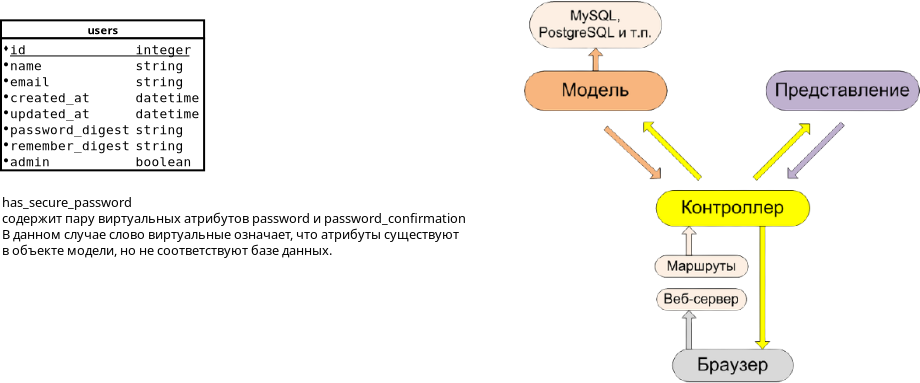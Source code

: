 <?xml version="1.0" encoding="UTF-8"?>
<dia:diagram xmlns:dia="http://www.lysator.liu.se/~alla/dia/">
  <dia:layer name="Background" visible="true" connectable="true" active="true">
    <dia:object type="Database - Table" version="0" id="O0">
      <dia:attribute name="obj_pos">
        <dia:point val="4.205,4.517"/>
      </dia:attribute>
      <dia:attribute name="obj_bb">
        <dia:rectangle val="4.205,4.517;14.36,12.017"/>
      </dia:attribute>
      <dia:attribute name="meta">
        <dia:composite type="dict"/>
      </dia:attribute>
      <dia:attribute name="elem_corner">
        <dia:point val="4.205,4.517"/>
      </dia:attribute>
      <dia:attribute name="elem_width">
        <dia:real val="10.155"/>
      </dia:attribute>
      <dia:attribute name="elem_height">
        <dia:real val="7.5"/>
      </dia:attribute>
      <dia:attribute name="name">
        <dia:string>#users#</dia:string>
      </dia:attribute>
      <dia:attribute name="comment">
        <dia:string>##</dia:string>
      </dia:attribute>
      <dia:attribute name="visible_comment">
        <dia:boolean val="false"/>
      </dia:attribute>
      <dia:attribute name="underline_primary_key">
        <dia:boolean val="true"/>
      </dia:attribute>
      <dia:attribute name="tagging_comment">
        <dia:boolean val="false"/>
      </dia:attribute>
      <dia:attribute name="bold_primary_keys">
        <dia:boolean val="false"/>
      </dia:attribute>
      <dia:attribute name="attributes">
        <dia:composite type="table_attribute">
          <dia:attribute name="name">
            <dia:string>#id#</dia:string>
          </dia:attribute>
          <dia:attribute name="type">
            <dia:string>#integer#</dia:string>
          </dia:attribute>
          <dia:attribute name="comment">
            <dia:string>##</dia:string>
          </dia:attribute>
          <dia:attribute name="primary_key">
            <dia:boolean val="true"/>
          </dia:attribute>
          <dia:attribute name="nullable">
            <dia:boolean val="false"/>
          </dia:attribute>
          <dia:attribute name="unique">
            <dia:boolean val="true"/>
          </dia:attribute>
          <dia:attribute name="default_value">
            <dia:string>##</dia:string>
          </dia:attribute>
        </dia:composite>
        <dia:composite type="table_attribute">
          <dia:attribute name="name">
            <dia:string>#name#</dia:string>
          </dia:attribute>
          <dia:attribute name="type">
            <dia:string>#string#</dia:string>
          </dia:attribute>
          <dia:attribute name="comment">
            <dia:string>##</dia:string>
          </dia:attribute>
          <dia:attribute name="primary_key">
            <dia:boolean val="false"/>
          </dia:attribute>
          <dia:attribute name="nullable">
            <dia:boolean val="false"/>
          </dia:attribute>
          <dia:attribute name="unique">
            <dia:boolean val="false"/>
          </dia:attribute>
          <dia:attribute name="default_value">
            <dia:string>##</dia:string>
          </dia:attribute>
        </dia:composite>
        <dia:composite type="table_attribute">
          <dia:attribute name="name">
            <dia:string>#email#</dia:string>
          </dia:attribute>
          <dia:attribute name="type">
            <dia:string>#string#</dia:string>
          </dia:attribute>
          <dia:attribute name="comment">
            <dia:string>##</dia:string>
          </dia:attribute>
          <dia:attribute name="primary_key">
            <dia:boolean val="false"/>
          </dia:attribute>
          <dia:attribute name="nullable">
            <dia:boolean val="false"/>
          </dia:attribute>
          <dia:attribute name="unique">
            <dia:boolean val="false"/>
          </dia:attribute>
          <dia:attribute name="default_value">
            <dia:string>##</dia:string>
          </dia:attribute>
        </dia:composite>
        <dia:composite type="table_attribute">
          <dia:attribute name="name">
            <dia:string>#created_at#</dia:string>
          </dia:attribute>
          <dia:attribute name="type">
            <dia:string>#datetime#</dia:string>
          </dia:attribute>
          <dia:attribute name="comment">
            <dia:string>##</dia:string>
          </dia:attribute>
          <dia:attribute name="primary_key">
            <dia:boolean val="false"/>
          </dia:attribute>
          <dia:attribute name="nullable">
            <dia:boolean val="false"/>
          </dia:attribute>
          <dia:attribute name="unique">
            <dia:boolean val="false"/>
          </dia:attribute>
          <dia:attribute name="default_value">
            <dia:string>##</dia:string>
          </dia:attribute>
        </dia:composite>
        <dia:composite type="table_attribute">
          <dia:attribute name="name">
            <dia:string>#updated_at#</dia:string>
          </dia:attribute>
          <dia:attribute name="type">
            <dia:string>#datetime#</dia:string>
          </dia:attribute>
          <dia:attribute name="comment">
            <dia:string>##</dia:string>
          </dia:attribute>
          <dia:attribute name="primary_key">
            <dia:boolean val="false"/>
          </dia:attribute>
          <dia:attribute name="nullable">
            <dia:boolean val="false"/>
          </dia:attribute>
          <dia:attribute name="unique">
            <dia:boolean val="false"/>
          </dia:attribute>
          <dia:attribute name="default_value">
            <dia:string>##</dia:string>
          </dia:attribute>
        </dia:composite>
        <dia:composite type="table_attribute">
          <dia:attribute name="name">
            <dia:string>#password_digest#</dia:string>
          </dia:attribute>
          <dia:attribute name="type">
            <dia:string>#string#</dia:string>
          </dia:attribute>
          <dia:attribute name="comment">
            <dia:string>##</dia:string>
          </dia:attribute>
          <dia:attribute name="primary_key">
            <dia:boolean val="false"/>
          </dia:attribute>
          <dia:attribute name="nullable">
            <dia:boolean val="false"/>
          </dia:attribute>
          <dia:attribute name="unique">
            <dia:boolean val="false"/>
          </dia:attribute>
          <dia:attribute name="default_value">
            <dia:string>##</dia:string>
          </dia:attribute>
        </dia:composite>
        <dia:composite type="table_attribute">
          <dia:attribute name="name">
            <dia:string>#remember_digest#</dia:string>
          </dia:attribute>
          <dia:attribute name="type">
            <dia:string>#string#</dia:string>
          </dia:attribute>
          <dia:attribute name="comment">
            <dia:string>##</dia:string>
          </dia:attribute>
          <dia:attribute name="primary_key">
            <dia:boolean val="false"/>
          </dia:attribute>
          <dia:attribute name="nullable">
            <dia:boolean val="false"/>
          </dia:attribute>
          <dia:attribute name="unique">
            <dia:boolean val="false"/>
          </dia:attribute>
          <dia:attribute name="default_value">
            <dia:string>##</dia:string>
          </dia:attribute>
        </dia:composite>
        <dia:composite type="table_attribute">
          <dia:attribute name="name">
            <dia:string>#admin#</dia:string>
          </dia:attribute>
          <dia:attribute name="type">
            <dia:string>#boolean#</dia:string>
          </dia:attribute>
          <dia:attribute name="comment">
            <dia:string>##</dia:string>
          </dia:attribute>
          <dia:attribute name="primary_key">
            <dia:boolean val="false"/>
          </dia:attribute>
          <dia:attribute name="nullable">
            <dia:boolean val="false"/>
          </dia:attribute>
          <dia:attribute name="unique">
            <dia:boolean val="false"/>
          </dia:attribute>
          <dia:attribute name="default_value">
            <dia:string>##</dia:string>
          </dia:attribute>
        </dia:composite>
      </dia:attribute>
      <dia:attribute name="normal_font">
        <dia:font family="monospace" style="0" name="Courier"/>
      </dia:attribute>
      <dia:attribute name="name_font">
        <dia:font family="sans" style="80" name="Helvetica-Bold"/>
      </dia:attribute>
      <dia:attribute name="comment_font">
        <dia:font family="sans" style="8" name="Helvetica-Oblique"/>
      </dia:attribute>
      <dia:attribute name="normal_font_height">
        <dia:real val="0.8"/>
      </dia:attribute>
      <dia:attribute name="name_font_height">
        <dia:real val="0.7"/>
      </dia:attribute>
      <dia:attribute name="comment_font_height">
        <dia:real val="0.7"/>
      </dia:attribute>
      <dia:attribute name="text_colour">
        <dia:color val="#000000ff"/>
      </dia:attribute>
      <dia:attribute name="line_colour">
        <dia:color val="#000000ff"/>
      </dia:attribute>
      <dia:attribute name="fill_colour">
        <dia:color val="#ffffffff"/>
      </dia:attribute>
      <dia:attribute name="line_width">
        <dia:real val="0.1"/>
      </dia:attribute>
    </dia:object>
    <dia:object type="Standard - Text" version="1" id="O1">
      <dia:attribute name="obj_pos">
        <dia:point val="4.251,13.855"/>
      </dia:attribute>
      <dia:attribute name="obj_bb">
        <dia:rectangle val="4.251,13.261;29.421,17.206"/>
      </dia:attribute>
      <dia:attribute name="text">
        <dia:composite type="text">
          <dia:attribute name="string">
            <dia:string>#has_secure_password 
содержит пару виртуальных атрибутов password и password_confirmation 
В данном случае слово виртуальные означает, что атрибуты существуют
в объекте модели, но не соответствуют базе данных.
#</dia:string>
          </dia:attribute>
          <dia:attribute name="font">
            <dia:font family="sans" style="0" name="Helvetica"/>
          </dia:attribute>
          <dia:attribute name="height">
            <dia:real val="0.8"/>
          </dia:attribute>
          <dia:attribute name="pos">
            <dia:point val="4.251,13.855"/>
          </dia:attribute>
          <dia:attribute name="color">
            <dia:color val="#000000ff"/>
          </dia:attribute>
          <dia:attribute name="alignment">
            <dia:enum val="0"/>
          </dia:attribute>
        </dia:composite>
      </dia:attribute>
      <dia:attribute name="valign">
        <dia:enum val="3"/>
      </dia:attribute>
    </dia:object>
    <dia:object type="Standard - Image" version="0" id="O2">
      <dia:attribute name="obj_pos">
        <dia:point val="30.35,3.55"/>
      </dia:attribute>
      <dia:attribute name="obj_bb">
        <dia:rectangle val="30.35,3.55;50.15,22.611"/>
      </dia:attribute>
      <dia:attribute name="elem_corner">
        <dia:point val="30.35,3.55"/>
      </dia:attribute>
      <dia:attribute name="elem_width">
        <dia:real val="19.8"/>
      </dia:attribute>
      <dia:attribute name="elem_height">
        <dia:real val="19.061"/>
      </dia:attribute>
      <dia:attribute name="draw_border">
        <dia:boolean val="false"/>
      </dia:attribute>
      <dia:attribute name="keep_aspect">
        <dia:boolean val="true"/>
      </dia:attribute>
      <dia:attribute name="file">
        <dia:string>##</dia:string>
      </dia:attribute>
      <dia:attribute name="inline_data">
        <dia:boolean val="true"/>
      </dia:attribute>
      <dia:attribute name="pixbuf">
        <dia:composite type="pixbuf">
          <dia:attribute name="data">
            <dia:data>iVBORw0KGgoAAAANSUhEUgAAAf0AAAHqCAYAAAAOH5erAAAABHNCSVQICAgIfAhkiAAAIABJREFU
eJzs3Xd4FFXbwOHfmZkt2SSk0UkooRN6B1ERBAXsFVEERRBBRV+xK6KvApb3s/eCWBBQQFGUDhYE
BKRX6UgnvWybmfP9sUkgQkJAICSc22svTKY9M7ubZ86ZUwTngKnffXfv0iVL3rRtG8Mw2LljOwcO
7EcgAFnS4SknJNA0jRatWgMSXTdITEz8uEmTJg+1bt06vaSjUxRFUULE2T6glNKYM2fO4OnTf+iz
Yd2aKhs3boxt36Z1uQ5tW6EJgWlZ1EmsSZXKlUDKkghROUlCgGXZLFq6HAj9/5btO1m5ag2HkpNT
69etd6B7z15/du7c+blmzZptKuFwFUVRzltnJaN+//3316xeteJKX05O/djoyMYVKpaPatKwHvGV
KxIVF4cQAmwrPyQhJdg2qqBfigiB1PI+TgIESKEjLJOU5GRWbtzC1m3b8GV6k5MzsxfVqV33m353
3jmuRGNWFEU5z5zRpP/TTz91nfLNpGfaNm904Z239UaLrgq+FAJZWQghEJqGJlRJvqyzbYmde1Pn
LBcJzigWzfmJd8d+kVolvvrsHj16Dbvkkkv2l3CYiqIoZd4Zy7gPPPDgZ2mH9/Ud1O8WOlzaDTst
mUAggK4b6Lp2pg6rnOMsy8KybFzloshKOcy7H33Kpi27/r60R68hffr0+b6k41MURSnL9NO9w/nz
5zf3Z2XMa9Ywseu9g+6gUdNm+FOT0TSBYRhomirZn880TUPXdSy/j7CwMC7o3oOmdaqXmzL121su
73Vl7IIFC2aUdIyKoihl1WnNwGM//vgFpxZ8tGu3znqFmGiwbKRphp7ZK8px2LaN5nCQ7fez/I/l
/Lxo2ZymTVuOvu6mm+aVdGyKoihlzWkp6S9evLjc7p3bf7n5ykt7X97tEs0lBJqUIKVK+EqRhBAg
JQ4hSKxZnc5dL07cunFdP2/Aar1x0+avSjo+RVGUsuRfJ/2JEyde9Obrr856/9VRSQ2TGmEHg2ia
emavnBwhBLYdqhlq0KwJSbVr1KuUUKvyggU/Ty/p2BRFUcqKf5Wd//zzzwqzfvxu7KSxb9dIqJ6A
HQicrrjKjFCFx8n1O5RSnvQ2ZYEQoeGYrMwsmrRoRt34ioM/+eSTQSUdl6IoSlnxr5L+rJ9+GvvW
y88neiIisEpJwpdSYpompmliWVah69m2nb/eqSRgKWXu/mV+Kbao4x3Zxg4lvxNsY1nWKcd2rhNC
YGbncNVVPVj0y7w3Zs6c2aCkY1IURSkLTvmB+6uv/t9nLRol9r2wfZvQQDqlRLbPx57DyViWJDrC
Q5Xycbkj/x0hhCAjO5u9h1OxbJuaVSsT5jCK3z5B08C22b7vALt37iLoDxAVG0P16vFUjIsF0yyw
upQS4XRCMMjWPXvZu3sPwWCQ8hXLU6VSJcpXrAB+/5HjC8GOffvx+YPUrFyRMLerTCZ/qQn2pWbw
xefj0yvH1+57xx13qC59iqIo/8IplfSH3nP3Jwmxnr4XdmxXqhK+EILfFi6mYZP2NG7egZtuHYAv
EDgmYVq2zcjnX6ZRs/Y0adGR5Ws3EQyahey1ICkl+/btZ9Qrb5DUvCOX9LiO7tf0pt1Fl9H+wsv4
cvzXoUEGNS1/sEFd01i1Zh33PfwU9Zq0o3OP6+h21c20aN+VCy+9kpmz5qLreqjaH5AOB336DiSp
eQf+XLUmNA5uGSQkVHA7eeypJ6Nykve8+cOvP8SUdEyKoiil2Ukn/TFjxjxWs0r5O66+6Xpss3iJ
8FwS5nbnNzRct2ETO/bsxTyqCl1KiWnb/DBzDgAOwyDM7cxfVpi86nw9JobR/3uTp194mcED+/Pj
N58zfdJn/DDlS+KrVubuBx5h4aI/0HQdAWi6zvJVa+k3YAjvfDSOYXcP4MdvPuenyV8wYey7RISH
c2u/wXwxcUoo7txYq1SuhGHoOB2OM3SlzgFS4nC58B/cy5CH7q+xYu6Sd0o6JEVRlNLMONkNViz9
feB7772OsKxQtXgpK2Vato2maTSoV4et23dwODmVOvHV8pcLIThw4CB79u2nUYN6rN+4OVT9roVm
krNt+5hqfpnbNVF3ONiwYhUTJn9H5UoVGDniCaIrxITmD9B0wtxuul1xI6P/703atGxGWEQEyYcO
M+yRp1izfhPD7x3EyFEjCY+MzL22Oo0a1ad5h0t58PFnqFqlEl16XkYgJ4dgMIhl2WWyWv+fDKeT
YGoaVSrG9N6+ffs9tWrVSivpmBRFUUqjkyrpv/v2myMff3R4YqQnAunzl9o++JZl0a5Vc67q0Z2f
ps/AWS4yv8GcpuvMmfcLrZo3ZUDf3gAIYfDnytU8++KrfP/TbOzcJG9LieZy8feefXzy+QQ0h4ON
6zeQkZlFfJUqlPM4sdLSsdLTCSYfpn3LZowZ+QR1aydiWTbBYJD/PP4MS1esYtQzjzH6ldG4LAsz
JQUzNRUz5TCNGycxc+p4AB54dATrlv2JI7d0fz4kfAg1PNGAq3t0Y9j99y4q6XgURVFKq5NK+tmZ
KQOatWyKlZOFVkrHzxeEkmXNGgkMv38wK9esByEQiNAzdgEz5s7n0QeG4PF4crexqJNYiy8mfMMt
A4bgzfGGajikBF3j488nMGvez+B0ctU1V9C2VXOWrVzNwCH/4XByav7Qs56ICB5+eBhvvP4SHk8Y
Pr+fzyZMpmlSQ+68rTeaz4uQEk3T8l8yEKBzpw7073MTa9ZvZOXqtQjjpCtoSj0hBHFxcTxy78AG
Xbp0mVvS8SiKopRGxc7cH330yfN16taP9yWnYJSBpOP3B6hVswY7d//N3m07MMLcSNsGTedwcgqX
d+uC1+sLrSwkFWokcE2vy/D5/Iz7ahJSSozwcLZv+ovJ3/1AsyaNIBhEt2w+fPMV2rVuwSefT6B6
Umvqt7qQvgPv488/VyJ9PvD7ATh8KBkAj8dDZEQEHOfRAYSqt2NiooFQOwTKaFe9E5KSVi2a0qB2
jS7jP//8+pIOR1EUpbQpdtKfOnnioE6tm2IYp32OnhKRk5NDhVq1iAwPZ9OWrRDmRkqJLzubYNDE
iInBlnk9EwR2ZhbXXNGD2JhovvlueugGwelk4+YtrN/0F5d270owOxvLsmhYrw6Lf5nBkLv60TSp
IXv27Wf8N9/S4dKrGPV/b5KenoGma/h8oZsKKSW2bRfePiK3/z5AZlY29gn6+5dV0rZxl4uk703X
8P5HHz5f0vEoiqKUNsVK+mPHju1fuUJshejyFcrMELtB0wTCqVEjgTXrN2Jn52C4XYz9YgJ1EmuB
348m8s5V4PP5ueCCdrRu2Yz1G/8iJT0D/6FDfPvDDFwuJ+VjY/Ib9GEYmD4/b7/zKj9N/pIvPnyT
Rx4YQs3q8Tz135d46KnnCAaCuD1hCBFqIOhwOAqMF1BgVD5dxzB0hBDEREeHxgE4T8mgSaNGDWnd
LKnBJx9+cltJx6MoilKaFCt7fP7p2DH/feZxRMB3puM5a3RdB5nDpZdcyKiX32Dj+o34cfHZV9/Q
vevFYBWcHVAIAULjkQeGkpPjZc5vi1mxZj1fTprK/YMHkFAtHofbzco163nvg7FYpomVlUVsTDRX
X9GDUS88w4JZ07isa2fGjZ/Ep19OomLFCpQrF8mOnbtZtmIVwuPBtkM3DpZlh57dOxwcPnSIXxYu
xjAMmiY1QDuZgYKAsvQgwA4GKVehPDdceTk/zpg+rKTjURRFKU1OmPRHjRr14qWdL6hUqXKlfw5c
V6ppQgPTT/uO7Tlw6DALFi7ik3ffZsOmLXS56IJjMqWmCSy/n67du9K968XM+mkmI0f/j8iIcPre
eC3CNhER5Xh85CjuHf4kk7//CWnooeF+g0Fsr5fYuDga1quDbUv27NtPmNPJiEcfZOfuv3nz/U/w
+QKYtoVtGIx59S369B/MX39t5YsJk5kxZz5X9uhG584XYvuPDHlsmibBYPCY19HD92pClJk2AEII
7OxsWndoT4tGtVvPnTu3dknHpCiKUlqcMOnPnjXz6u5dLkKzzNLWJf/EdJ0alSvSqH5dxn05iSnT
Z9Ggfh0qVSh/zKoSEJqG9PkY2K8PK1avY9XadVzYsR1JrduGnvH7vdx0TS9s2+axES9wMCUTZ3QU
jvBwHB4PGdk+5v78G1LaXN3rMjRDp/d1V9G8SRLfTp/B4489hREeju52UyMhnuUrVzNwyIM8/9Jr
xMbG0P+WGylfpTLWUaMgxkRH44yrgKtCwZcjMiL/cUFqWgY2ZaeLn2VZGOHlqFk9nuTk5BYlHY+i
KEppccJm+Pv27avfuGF9pFV6htstkhDouo7QBGiCsHIxdLm4E+998hlul4uhA/sjbYkAhCbQdS1/
9jcBICVdLurEocPJ5OT4uOSijmhOHU0IrJwceve5iWkz5jDtx1ncedc9XN2zG4k1a5CWns7U6TNZ
s34jg/rfSovmTbGDJpXjq/Hq6JHcfMc9vP7eJ6DpdOvciejocgy4/RZG/e9NMjOzGDqwH1f2vhEz
NQXhdOZ3A3z7w7HEfD0lP6GL3FL9Be3b0LPX5QRzvNx611BuvOYK+t9605F2B6WYEAJMH7Vr1WLj
34fUZDyKoijFVGTSf++9927esmEVLpcr1Lq8DKhcsQI3XXslTZMaQjCIZgcZ0K8PXp+PQCDIw8OG
IHQNkNSvU5vrruxFdEQ4IrfxnJQSV5ibNi2b4/X56HdHX4KpKei5yz0OBxPGvc+sOfP5YcYcxo3/
GpfLSSAQpEG9Osz5bgIXdGiLzBvRMBjk4gs7snrxPH759XemTp/BmFffAgRul4t7B92By+lk+ow5
dOxwCQNuvYl+/W+jbavmRISHk5qWTmpaev755SX9hvXrghBoukZUuUj27j+Qv6y00zQNOyeHpi2b
Mfu3Dy8BVEt+RVGUYiiyyNerZ8/fhg267YJuXTtjm2Wjm5jQtFAClzZ2bu2Fpmmg6yBlgfkENF0D
oSEtCyklmsMATQfbps1Fl/HamGfp2LE9lt9foFeDlBLdMEDXsQOB/GSrORxgWViWddyhfHXDAE1g
507uI4RAOBxgmthuF/NmzEEAnbtcjJ43BHJhpXbbxrYsNIeDxUuWsnrteu687ZbcTUp3SR8gGDRx
VUjg0eHDN730v9dUaV9RFKUYiizp79y5M756fDz/Ygbec4607dDz96PYtn3c2QJDNwW5v9c0UpNT
QcCqNesJBAJc0K0rgcOHjxmsSAgR6ktvWaFGdIQaAtrBYP7yf8rbRtiiwHI7EGq0p/n8XNrl4vwb
k+LUu2iaRsDr5aHHR/L8c08hpY2mlY1xFkLXKEBUZGRkSceiKIpSWhSZ9AN+f7nycWo2U8u2cUTH
MnTAEH6cOQ9fwE/v669BZmefcNwCO7c6vbi16oVVvxd2Y1KcfT0xfBidO3VA5t50lAVCAFaA6HIR
FUo6FkVRlNKiyIwVFRPlOTJAzflLIMD006FNK+rUrkXzJkkMu38wdiBwTg9WJKXEMAx69bosv8ag
zBACbBtd1xzr1q2LKOlwFEVRSoMiS/px0TEOPfdZ9/lM0wQyK5uhg+5g0J190TUNoeuIUnJdLH/p
nRGxMKGeFDZOh4Hf748Dsko4JEVRlHNekcVUiSwbTfZPg7z0buih4XBLS8KHstFw77hMC6fDQXp6
unoGpSiKUgxFlvQ1RPBE6xzP8Z5Ll5XEU5zzODJuvkDTinfeti2BUB/6oo4R2qsCgK4TCAbxeDzp
J15ZURRFKTKhB207RyLDTmaHeRPI/JNt29i5U8eeyRuAkhx8Ju/YuqGDEZpAxw4Eiowp7wbJcDlC
3QZtiZU79e7xttFyr19ZGTfhVEkATSMYNKlater+ko5HURSlNCgy6e8/cCDHMq244oy/K6VEd7uZ
OmUaC5csC/3OtnOLpYLq8VUJi4igVvV4LmzfFkfurHGnk5SSFWvX0apFc+xg8Kwn/9+XrWDVqjVs
2baDnbt2ExbmpmH9erRv34aOrVoQ5gkrOJMeMPe3Raxft4HV6zaQnJxCeEQ4Hdq2pmmTRnRq2xpN
0/JrDjRdZ+I336FpGjfdfB2Wz1dmalBOlgDQNYK2lZaQkOAt6XgURVFKgyKTvkM3svceOEBs+bgT
7si2bXSnk5lzF/D5xMm0bNqYME8Y0g4lrPm/LiQ7O4fNW7bxyvMjeGjYEIIBf/5IdkdPJVtYi3gp
ZaiEJ49fDf7p+El88vkEfvttFpbPV6D/fN7+87Y7etjavOV5P/9z2T/jO/rYeb+fueAXrri+L4m1
atCyWRPat23F7j17GfflREa88DKXde3MlPEf4zQMNE1Dczp56pkXeOGVN6gQF8u1V/bgogvac+Dg
IZ7+74ukZ2TSqX0b5v84GWRuP3/LZvK0H4mNjeamvr2RXu/JzbaX+8jh6E2OfhRzotqIwpzKdv/2
ZsW2bdBcpKSlp/yrHSmKopxHikz6zZo127t+w6YGjRs1LObuJA7DQErJf596hM69roKctFD3KoeD
TavXcvug+5g+ay4PPfEotjcHXdOwbRvD5QKnE5BInw/btI5JurphgNMRGhUvGMTMLemK3OFms7y+
UPW34cpP+HlJ2XA6weUE0yKY48XhcoRG2zNzp9DVQyPtWaaJ7vFAIBAanS/3JkB3ucAwQufi92Pm
dtezLAtnTAxfT/6euok1mf3dBGo0agA5XnA4OLh3H7feOYSZcxewacdukhJroGkaWWlpfPTZV9x6
07W8PuY54qpUBtMEXef+wQMY/OBjTJ85l0/GT6J/7xsQaIDAMPTcZ/on15BQaBqaYYBlhUZXzL20
uq4fdzTCo+lOZ9Hvumkek+A1TQNDP36YAqRpHTNI0skI7dZBZlZO2ZnvWVEU5QwrsvV+g0aNvtmy
fefJ/3GW4A8EkLaXoNeL6fMRTE+nftMkXh3zLLv/3kParh243G7MoInh8ZCanMz6lavYtHodvkAQ
3eEIjWqXm/iF04k3x8vOv7axfsUqkg8exIiMDCUXKfH7/FiBAJquk5F8iKzsbEK5XMeIjCQjPZ1N
q9ey7+89OKLKkZ6aTsrhw1i2jc/vJ/nQYdLT09FdLrZv3kJWVhbCMLAsC93l4tD+A/y1bj3rV6wi
Mz0DIzz8SOlfd3I4OZlh99xFjeoJBJJTCAYCBLOyqFizOo88cA8A61etweFwoIV7eO7FV4mLiebd
114iLjYGMycHKxjE8vmIj6/G2Hdfo32blnwz+TucMdFYuYn6VPsM+H0+Du7bT1ZWFugaoWaD4PX6
OHTwICnJKccd0lcIQUZaGmkpKaSnppJy+DCpyaH/T09NJTU5ObcRYoGNyMnxcmj/QVIOJ5Oekpq/
fnpKKgf3HSAQCPyrnqCGriPNDFxOV/Kp70VRFOX8UmRJv1OnTl/876XR7whx8l3180rgQtPQhMAE
TAkup5OMzCx27NlD84rlcUaGs3TxHzz6zAssXb4SXde5/ZYbGfPck3iiymFmZiN0jf37D/LoE8+w
fOVqdu3eQ/u2rXhk2FA6d2qPq1w5Zk6dxidfTCA9I5MePa+naZNGvPHKKHxZWaxYuJj/e/sD5v38
G3UTa/HBGy8xa94vrNu4mVdfeYG/d+7ixdfepmPb1jSoV4dB9z/CwP59eGz4feiGwbz5v/DI0/9l
67YdBINBLrnwAl55YQR16yQWuC5/790P4eE4IyOw0zMIBIOI7BxqVq/OiEcfpFrVygjD4ODe/Uya
+j03XHMlERHhmMFggUcalmlSoWIFnnp4GEP+8wQph1OINPRTmixHErrxWbJsBaP/702GDuzPlTdc
SyAtDcPt4v13P2bOz7/SqnlTnnnyYbCOzLEgpcTr9XFjv7vJzs5GCI3IiAj8AT+BQBBNCDweDxM/
e59wt/tIzYxhsGjpcl5/9yNM0yQ7Jyf/BslhGDhdLh4edg8XX9AB5MlX9efVvBzYvpPYuPJ/nvRF
URRFOU+dKOlntmvXbvm27btaJdaqUewW40IIXE4nlu1AOl3YaOhagJQDB5kxez7x1apQt15dACZ9
PZXnx7xKnxuv5bnnnsXvz+aTjz+jU7erGfXfJ7m0S2c0XWPwvQ9RuVIF3nz1RdzhEcybO58rb+7H
Uw/fz2OPPEDT5k1p07I5S5evZMg9A4nyhJHt9XHnPQ+wcPFSbrrmCr6dMpF9e/Zw/6MjWL/pLyLD
PXgDAVJSU5mz4FeWLP2T2rVqcvP1V2EYBrYezqyffuDJZ8fQr+8tNG/ZHIfDxawff6TPgCFMGPcB
tWpWx85Kp2f3rjz13xdZu2EjtRNr0b51C+o2bEh8pTjq1q7Fs889henzga7z9ddT2b1nL02aJmEH
zWPaMAghwLK4rFtXbNtmxrTp9Ol7C4HMUxh/Jndinr379zN7/q9cf1VP0A3MoMkfK1fz9KiXycnx
4nY6jynpCyEwnA7697mZYDCIbhi88sY7tG3ZnM6XXoIvI4OoyEjcDmfBRzFCkJKayvSZc2neNIm7
77iNsDAPmmGQmpzMA4+N4Jpel3NJp46ndCNjS4ke5mHJ8hXEV0v4+eQviqIoyvnphH3w+/bt+8oH
48Z/NXrUCKS3eK3FA4EA74/9gvmLl2J6vWiaRlp6BrPn/8LGzVt46dkn8USEs3XjX4x6+Q2u6tmd
x54cji8lDVtKGr30Ai3aXMjwx0Yy9YsPqduyDZu3bKHPjddyac8rICuVlo3q06RBXeJiYjB9fhKq
VKZF08b8tXU7fW67GW9yMkvXrGfq9z/xxYdvcuuAfvgOH8Zo35LWTRrS8sLLcERHAaG86Ha5+Hvv
fuZP/4aaDeqB4WHNwp/pO/A+nnp4GA8+8gh22kE0TaPTxZ3Iys7m2dGv8MW49/FnZDHojtto3KQR
X47/hs/GT+L1dz4EoGH9ujRr3IghA/vRoV1bcDpYuGQpti3REUV2upeWiS1tlixfQZ+7+mOnZxTz
bT2O3G5+Qgiwg3gqxPH2Ox9yV99beOvDTwt9bODQdW669or8Gf+++noqrZo34eZbexM4dBCnw3Hc
7TQRaqtRpVJFrruyJzGxMWguJ3t27OK+h58q9vgF/yQlGIaBLy2F5StXc/PtA2ef0o4URVHOQydM
+vfee++EJkkN3x317BPRxd2paVl89c236AKs3GwihKB8XAzD7x/MHf1vRWgaK9euY8OmzTz24FDs
HC9OlxNbSmJ0jYs6dWDKtOkcOJRMXTQqV6rEsEefZtGy5dSvnchNN1/HtX3uACsDmZVdsMW9beNy
ONm1bTuaJmjUoB62baEJDc22qVa1Mh3btWbtho25/d7BsiwqVYgjulw5AplZ6JGQmeMjNS2d9IxM
vp84PlQiz+2CmOP1sumvrWQdTsET7sGyLC7q1oU2zZow5K7b8Xp9fPH1FN75cBwbNv3FwsVLmTNt
IvWaJoXG8g/t5oRE7n+ni2XZSNysX7WULdt3MnzYUN75aNwJS9xSytxRCEM1B0JKOKpHRKHxF+gq
wL8e0llKiQgLY9vyFWzctmttUlKSGn5XURSlmIo12l6Txk1nz54z/8ZuXTufcKY3CbhdTt7+32gu
vLQzZkZm/h/+sDA3VSpXCs0R73SzY+duAoEg4eEeNCGwpUQQeu4fExWFlTvfPdLP/XffSZ+7hvLm
ux8jhGDC5O+4qkc37r6zL+ViorH9gfzjCAG608HBQ4dD08v6A6G27yKUPjUhiIuLKfC4QkpwOBxY
to2ha/lV7rqmMfr/3uKfTehsy6Za1Sr4AgEiIiPQXC7M5FTC3G6atWsNmk7zZo0ZMqAfb30wlnc/
/ozxX09lZIsWtGjehK8mf3fC6y6Ehq5rNG+aBAE/4hRLxwXitm2E5uazz76ifeuWRESEEzjB7Hv5
11UT5N+GiCOvE5/Hya1flNAlkKxav4GgKf74VztTFEU5zxQr6Y+fOPEmry9rfYeOHRqGO42iS3aE
umvVrJFAnXoNkVlpkJtAhZRgWVimCZZJhbhY3G4XOTne/FKvlBLTskhNS0MQqsrFtrmq12Uc3rWB
LZu3smHzX6xau54XX3uHT76YyLfjP6F+k6QCpVXLNImOjkZKGZreVtPIK6Vats3+/QfR9YKnX6DU
mpugLNtm7Puv07JZEzQhQncUMq/dgoO4KpXZvnkLD494nldeGEGNOrUx0zMQQsPhcNCgcSNeHvUM
6RmZbN+5C5DccuN1vPHexyxbvpJbe9+AHQjkPqcO449FS2jVrAma08GcOfPRhMZVV1+BlZ0T6l6X
FytHjVtw1LUvihACXdf536hn+HDceBbO/QG/7/RMxiPyr4086R4G/xwroSia282GlWuY+tPcRVOn
Th1wCqEqiqKct4o9L+ygwff2/mH2XEzLKtYfddM0EQRDfb+DQQgG8/tzC01DZmbSs0d36ibWYvmK
1RAejmYYGIbB34dT+WHmHDq2b01CfFWyDh6iQ5crCHM4aNG2JX1uuYEXXxzDY/+5l42bt5CWng6O
UALXNQ0cHpCSNu3bYtk233z3A3Z6Bo7ISIQnjLXrN/Lroj9wu135890XzHsCgkHiYqOpUT2eJUv/
JKlNaxrWrxt6tWjCe5+MY+SoV5B+P5WrVGLL1u18PG483rQ0HJGRGOEedLcbze1m545dbN6ylXCP
B6wg1SpX5OX/Ps2Eyd+xbs16dMPAERmB7fUy7JERXND9aj77fAJX976DSy66gJhykbm1IKGaCsNh
IPRwHOHh6OGe/JcWFlbowEa2bePxhPHp+EmMeOFlPn7rfzRoWL+4b3+x3m+/z0eg2FP45g6CJAT+
QIBg8PhjBBTYQtPISElhxOj/Y/jDj1357yJWFEU5/xQ76ffo0WP13p17drrKx4VK6oXJq8Ytotwp
gEDQpHz1BPr2vp6JU6exY91GcrKyycrx8vWESQT8AYbffw/VqicQERcLAp4Z9QqHDxwiIzWNLRvX
8u7HnxEbE01MdDQETZCStIwM1i35nYOHDhNfuSLtW7fk/976gJffeI9MAxFkAAAgAElEQVSdf21h
1dI/ue7Wu0Kly7wRAIUWGuDnqMcD0usjMbEW/XrfwPQZc1izaDHZOTlkZ2Wxa+NmJk35njatmqO5
XLgjI+l80QU8//Lr9B10H6uWLufv7TvYtX0Hv82eR9+772fZitVc2bM7Mjsby7K4+ebrSaxZnR7X
38qHn37Bjq3b+XvvPh7/z1CWrVjNoGGPEAgG6X1rH4Rloee2PUAIUlPT2LJpDRvXrmfzmnVsXrOe
TavXsW3TZrJzcvLqwAswdB2f18eiP5ZzZY9udO7cCXKHKj763IsWmkDon6sKIZgxZz5Dhz/Bp19O
Qs8dYlnTQo9JCqwvRGimQkLtKPSICL6YOJnPJnwdGjyoyMMLZsyej+50TWnXrp3qn68oinKSTm4G
Pd01If1Q8qMeh4Et5bGJQgj8fj/ZOV7M3NHsCpsWzjB07LQ07rmrP99On0Xrzj1o26o5gWCQP5av
ZPiwe+h2ycXYgQACuO6qXjz53BgmTf2eurVrsWfvflJS0hj1zGPUSayJzMmhatUqrFqznsbtu9K6
eVNmTJ/Mkw8/wKMjnue/L73Ky6+9jaZpdL6oI78sXEzQNAGB1+cjOzsH07Tyh6q1LBPdE8Zdd9zG
5O9/ouVFl9OpfRs8njCWLl9J3TqJ3H1HX2yvl2AwyL333cPseQuYMu0npkz7iQiPBwRkZefgdrm4
4epetGvXBtO00XUNOxDgpVHP0KffYAbd/whulxPDMPK7O1atUpkdu3axZuWftKhfi7jysZgBE6/X
y7QfZzHhm++OqqUIlZqrx1fl8w/f5KKunTGzsgu8P/5AEMu2qVu7Fk8OH0ZMpYpYWdkETRPbtsnx
+k78fEBKgqZJIBAs+KYKwa+L/uCTzyeSne3l7nvvJhgMYts2WVnZmHl9/4XANE1MyyIYDMWD4Wbu
gl+xLMldd/Qt8vABn4+PPp+YNnvegutPEKmiKIpyHPqJVznitTfe+OWb8V8MvaBbz7BgZkrBZ+J5
z8ADAeok1uTiTh2Ii42FvGFu/0EIgcx9Lt66RVOE0Ni6bQdOh4NB/W/l0QeGEhbmzh+JrnmzxkRF
RpCWnkFmVjZJDesz4pEH6H391YjcoXwrVayAbdvExkRTt04i3S+5iGYdutCrc1uqVqpI/Xp1uezS
zjwwZCAff/YVbrebAf1uxRCC2JhoOrZrTaf2bXE4HAjA9geIqVielo2TSEtLJyMzG6/PR8/uXXj8
P/dRpXLFUMnVMIiOKUfPrp2pUD6WJo0aEubxUD0hnmuvuJzBA25n5OMP4Xa7jhTCpSShRnU6tWtN
zeoJVE+Ix+Px0KRRA+68/RYe+8+91E2sxYjnXyIyMoILu3XBn5kFiND1vaA9F3Zsx4Ud23FRx3Z0
bNuKizt1oEPbVkRHlQPLOtJwTgiCgQC6rjP4zr5cfHEnzOxsdF3HNE3cbhcXdWxP8yaNT9i6Pjs7
m2aNk4hPqILMHVRIEOqmmRBfla4Xd6JRw3qYgSCREeF06tCO5k2ScLlcAJiBIGlp6fS87FLiq1ZG
Mwyy0tKpW7smzRo3KvT4lmWxZNVa/JY+4pdffvn9ZD63iqIoSshJt+B6+uknbmpQK37idTdch8MK
HrsDw4EtNDQreMKW/nmkpiF1JyLgDYXkdEAgcMzNgnQ6EcFgaFjgvHHwj55NTwhshxMt4MeSsGPf
fh566HGG3XMXXa/omfswQ/DbzDl0vepmul1yIVO/+jRU8jZC/c31YOBIgzIhjjkWgHSFIcwA4p/n
JwS24USzTeygCYJQTwUhkIHAMTUjUkqErmPrToQ0Qz0QHAbCcCDMINIw2LhpC05dUDexFlYwCE4n
spB7NSEkmhk8/rDJuo6tORAy1MZCaLkNEjUNS3cihIUIFN2KH0A6nAhphR6nHH0+DgMbA4GFCAZz
j2eEYgoGC3SptAw3mgwgLAtpg3Q5wBYI8/jtASzbRjMM3nhv3KT/PPrEzScMUlEURTmuU2q2/fST
Tz5WPsIx+r6hg7ALKcmfiuPNbneq61i2TVpmFpdf05sVq9fS/5YbqV07keysLF56/V1q1ajOxLHv
0rxF02OTdxHHPdGxQ+tCXhe/4l6bvG3+ub5pmvnPxs9HZjCIs3x5Hhz6oLxtwD0xrVu3Ti/pmBRF
UUqrk6rez/PLr7/+Vq16jUr169RsUz425rQFU5x+3MVdR9M0PC4XnS/syL79B5k09XsWLVnG738s
p2f3Lrz/+ou0aNo4NNb8SfY1P/G6xYvzeNv8U6gh3OkbnKc0sS0LR/kq/N/oMWRZxkt39O8/vaRj
UhRFKc3+VTZ5edTID4b/596BVk7OOZmY8oaOzUxLIyU1LTQwDYLY2BjKxcVg+/wlHaJSBOl0M+nr
yfy86M+J77//Qe+SjkdRFKW0O6WSfp7Zcxd8X7l8bLPE2rUaesI9iH83wuoZIS0Ll8tFVEw00bkv
l9OBLEa/cKUEOR3MnrOAXftTnnvhhVH3lnQ4iqIoZcG/SvoA02fMmbh6zaY2leKi69WpUxv5z7nV
zwVShhoV5r3+5fjvyplh2za6YYDbxdcTJrMvNfux++4b9nxJx6UoilJW/OukD7B127bxNo4GaSmH
G7do1Zyg34+WOwCLohSHbdsYYWH4AwFee+0dfl+x/ptRo0YPK+m4FEVRypLTkvQB1qxbN7lWvQbh
2OYFDVq1xs4JjTx3vrY6V4rPNE2M8HIc2reXMf97nWxTH/nOO+8MLem4FEVRyprTlvQBliz5Y3b1
6jWyUw/t69K4SWNNjypHMCtbJX7luCzLwrJtXOXLs3rpMl567Z0/a9ZLGjhixIgPSzo2RVGUsuiM
1MDPmDQp9o/1654s5zH6XHxRp8qNGzdGswL5ffrPxZb+ytlhSwlSIpwuDh48yOIVq9i+ZfvcctEV
Xxw4ePDsko5PURSlLDvj2ffh4cM/D2an3tb/tptp1vECCPqxs7ND3efUDUCZlzeokS1laKKdyAjQ
dD544x0WLFz2R48rrnz89ttvn1fCYSqKopwXzkrGfeutt7rNmT3z7uSDBzpee2WPKnfe2Zeo3PHh
sWzsYg7Xq5Q+mqaBoYPTxY6Nm5g4ZRrfTp+xunOX7q+OGTPm05KOT1EU5Xxy1ovZI0eOHPLDtKmX
X9ypY9XOHdvUatqkcWxCtaq5g+KJUESltUedEEGQGQBIYSCkC4k7/5xE7vkV6NYoMkGaCMKROEsg
6jMir4S/+a+tLFuxKuPLb77dnZGVs/Oyy3uOGzFixKQSDk9RFOW8VOJ16++9917dzMzUBDsoI2zb
dtm26RJCOISU+Y0MpRAi92fNDi1zCCEcgFNKaUiJLgQ6oAmJkOLIeR31swZoMrSOnvdzaP9IIQvc
auQtM/JeUhz5fxH6VweQ4BWSvxHskkJkauCRUkYLiUtqGCAr2JLKhq533v7XJtJSk6ndoDHRUdHL
gmZwh0BoEqSQBAANQZgElwjtX+a+bEK3CpYAS4IlZOh3gI1AIpG5M+zKvHPKPX951PnZef+ft/yf
10nIYz8TRWwjpcASYAIBKQhqCL/QHZm6rqdKIfZVqlRpW79+/TafzGdCURRFUUq15cuXXz7uqb5y
49gH5J039JC7d+8OK+mYFEVRlPOL6kt3FixcuLDGO6OfHNutWVXqVInm7osTeGJo/x9KOi5FURTl
/HJa++krx1q8eHHdsa8+P+eeS2sk1KwShxkwqVkllvgoo1bLbrd4ps+cNaekY1QURVHOD6qkfwZJ
KV0f/W/k94O7Vq/VslFNLH8ATRPkeAO0aRAPe5fdv2j58oYlHaeiKIpyfijxhnxl1d69ez3TPnpp
ztVJ7g6xkR4sfwBd1/NbtUvAb1p89evWIPGtPrzngYfVsLOKoijKGaVK+mfA4sWLKz0+pN/S65Pc
HSIdBpgmmqblJ3wI3W25DJ3BPZs4motNQwbd3Gu2lFK9H4qiKMoZY5R0AGXNkiVL4t4e/fRvj/eq
WycqIgzbtAqdyVcAvhwf7ZvUQiAuHXhTz7nAJWczXkVRFOX8oRrynUaLFi1q+O6Lzyx/4oq68Q1q
V8MMmkWuHxqPSGCaFjWrlaeKR9Zs3fPWqj/8NFO17FcURVFOO/VM/zT5fsqUDrPGv/7TDe1rRoWH
h0r4AghzO6lVORZdFwVGGhRCsD8lk4NpWYBEStAMnd/W7sFfrc1bjz4x4r6SOhdFURSlbFLV+6fJ
qjVrqloVkz76dJ2/vBBmlhDSaVmyxprVv3e/55KaDLiyDd4sL1ruBEOagKfGLyYsvvEm07TWC6EF
hDCjNa2SZMu2oqsIFEVRFOUUqJL+GfbcyGdejjqwaPj9fbriTc8qkPRfm/f3+kde+SSphENUFEVR
zhOqtfgZlpWdVU2I419mXyDoPcvhKIqiKOcxlfTPMF3TZGHN9zUh0s5yOIqiKMp5TCX9M076C10i
SD2bkSiKoijnN5X0zziRU+gSUCV9RVEU5axRSf/MK/S5vSiiFkBRFEVRTjeV9M8wIWSwsGU2QnXN
UxRFUc4alfTPMNsu/BoLRCED9CqKoijK6aeS/hkmhOYodKGUanAkRVEU5axRSf9ME7az8GUy4ixG
oiiKopznVNI/06TmKnQRQiV9RVEU5axRSf9Mk7a78GV4zmIkiqIoynlOJf0zTApRaNIXUGgtgKIo
iqKcbirpn3mFNtaTQs1yqCiKopw9KumfYUIWPpOhkNhnMxZFURTl/KaS/hkmBVYRS9WIfIqiKMpZ
o6qXzzAhhA8RKuyL3P+OlP3VPZeiKIpy9qikf4ZJy5YCCfmvIzShsr6iKIpy9hT6vPnf+uGHHxpm
5uTU3bZzb6es7MzyvvSUSBCC/MnlhQQppRQSCj7bFuJIdpT/eCYuhDgmZimlCC2TIvcYAoSQUgoh
hJASIYQUoR+Pvw5I7XjLjz4KCCklthBSgrBz47ZDv8MCaYFmSimlENIpJVFz582/VGTuo22DBHIC
wQIns35/Dpddef0vPp8vIIQWCG1/PHlxSFHw54Kx5V1PIfL+RYZiCS0jf9jfI9ddCPLWs4/8TuRu
d+z7ELqeMv96FrzuIMSRUwxdd6SUSBlqv2BrGqaU0nSERWY6w8Izq1WqtL5CbMS6G264YePxz11R
zh0///xzk3379nQ9ePhwk7S01BpWMBiZkZFdjqOq7fK+c0e+e0e+h0f/m7d+7jpQsFRQ1BDd//wb
eNR3TuZ/T4/++ejfHR3nMTsWhQ8Nfrz1jxvcP/ZxdAyn4p/nUtjP/Lt8dsJzK+R6HX3MIuM8apuj
Pwe2EMICguERYXvDIyP3JtZIXOpyuXa1atVqYUJCQqETtp2q05r0X3v73XvXLF9yj8jcX0v60sMw
A2jBHCLCnCTGVwZkMS5tGSIElhRk+U38QYvQZyAv70Kkx4lLK6KlXxkkAU0THErJ4GByKqbmwtYc
CHc5pCdmp4isuqRFyyavDx006PeSjlVRAF5747Wn1q9be3VOZrClN9uvBfxBrKCNbUs8YR4S4muU
dIhKGbD/wF4yMjMwnBqapuF0G4RFODckNWk0pcdlPf7XtGnT1NNxnH+db8aMeenlhUuW9Y8zssuX
CybTvm5FGtaoROUK0YS7nURWigVDh0Chk82VbVKGygDHVlCALTmDlS3nNl0DlxMOp5Ge6eVASgZ/
H0rjz4072ZthcUAvn14+vt63b7z6Sv+SDlU5/+zatavqp59++unqlasv0qwwV4W4KjSsl0T52ArE
xpUnNjqWyMgobNsmEFDtcZV/z2E4kFLy977dBIMBDh0+yJ69u1izYSW2HsCUvs1169Re/dJLr9z4
b45zShnn999/r7Z+7ZqnD62ed3WLaq7KVStEUj7SQ2yEB83lQJgWUtpICZYd+vd4Oe+8cDKVdOcZ
KUOlfk0INE1DagJ0Hcvr51BmNrsOpvPH1hR/tiNuZpWGrd64667Bc0s6ZqVse++9D0ZsWL2pn8sR
nli1UnXiq1SnfFxFXC43pmkipY1t29jSRtqhL/d5+7dNOa3y8qSm6aEm35qGoesETZPMzHQyszJI
Tj3M9r83EZ9Y+ZukpAYvdu/efdnJHuekP66dOrRdeFFiRMdbOtUhqU48lmkTME2EyG2brr4Ayr8k
Q60T0DSBK8yFN9vHpp37GDNtw7LBjz9/7SWXXPJ3SceolC3ffffd5R99MO7tG3v1S6xZvRYOh5NA
wI9lmYDgOE2JFOWskISaZEkp0XUDp8PJ7j27WLT8Z35dMvu3t995q1f79u0ziru/k/okP3DXrT/f
1bbcRXWqVcDpMAgETc7jCmrlLAh90DUchs6u/SkMH/dbTttu19378KNPjC3p2JSyYfTo0W/Pm/nr
kKEDHqF8XAVMM4ht2yrRK+csh8OJaQY5lHyQH+dPXDb2s4/bFHfbYn2qpZSO+4YM/vPaWv7GFzau
gSTUZF19JZSzRQIOXSMQNHlhwkJSImrPe/f9j7qWdFxK6TZ0yNDpGcmBnnffPgzTsrClhVB/2ZRz
nESiiVCHkZ27t/Hd7C/XfvjxmAvi4uqesMR/wk/366+8MMzcveqpLo0qlG9YowJYauRYpeQIEWoD
sHL7fmauOTDrysEjr2vWrFl2ScellD7PPPn83MRqSV1q16xHIOBXJXulVNKExqGUAyxe9gtRFdwf
Pv3MU4OKWl8vauEVF7WcMrR99INXtKvjKed2qJFklHOClJK4yDC6tq1de/z4CRfMXLz+05KOSSk9
Vq1aFb5u1aaVfa4Z1DYmKgaZO6CEopRGEonbFUZSg+bERlRplZ6Z1uWvrRs+LWz9QpP+B+++dv1N
DYxnmtapRo43gK6plK+cOzRN4M3yUS3OXTNFq9hrzYZNH5Z0TErpsHvHnqW3XHtXk8oVq5R0KIpy
WgghMC2T8PBw6ic2qtG0VYN68+bPnXK8dQvN5Cmblj7TtlF1fP4guqbugpVzj9OhU71SLBdXDba5
b8jAcSUdj3LuGzDgrt86tr60WcN6SVh2EXNhKUopowmNQCBA5cpVSDvk7bN169bqx13veL8cMfLZ
HzvWCGviD5icX0PoKaWNFTAZeN2FxKRvvv1/L42+uaTjUc5dTz31xFdhIuaCSy7oTiAYKOlwFOW0
E0Lg8/lontSWl158ef7x1jkm6T/8wH3jEjP/7NEuqbp61qWc8zQB3mwvT/W/FGPnbx8tW7bMU9Ix
KeeeKVOmXG1lhfW+9cYB+AM+pFQNkpWySQhB9fha1K7aNHHQXXcfM5x5gWf6I58fPcTcOPuJ4Xf1
JJCVg1bKEn5encTJRH0q2yjnFiEEZsCkU/Nazo+nzg+f//vymSUdk3JuqRRX7dPbbxwcn5aegqZp
FP2NV6OPKKWbaZk0btiMvzZvTWjRJqn20qVLp+YtK1DS/+u3aQPuvrYTMiun1PVV1TUNhx56FbcN
goD8bVSNRumm6xoBXxBP9t4+JR2Lcm5ZvHhx00h3bPus7EyEKLpBsqZp6LqBrusn9VKUc4kmNNLT
07ji8mtZv3LL1Ucvy/+0zp8/v07Whvmjr+nVjqy0LAy99LTWFwKyfQECpo0/aGLZdpHxS0DPnTc2
2xfAFzDRNKEaLJZyEtAgvFqry+N++fXXn0o6HuXcULVq1ZkJFetVjgiPQNeNQtcTQhAMBvD7fZiW
SdAMFutlmkEMw3EWz0hRTsyyTKIio/H5fa6hDwze9vXXk1YD5H8DFs369omH7rgc36E0nEbpuXM1
LZvwch7ueeMHlm7aC1LSMSmBtx+6hkCO/7iPKHRN4AtavPrNQr75dQOmZTF2+LW0a1IDb7av1D3W
UEIE0LpuZcbOmX3flClT3rruuus2l3RMSsn6+uuve3/64VfNut53A/YJWuvb0ua190ezfuMaDKPw
m4OjSSmpWjmel599h6zsrNxHB4pS8nTdIDUthat73MiX370/BPgcjkr64d49XdwyjkApmxFPAgg4
lJbNup0HsW2b/amZ3HxxYy5oXAMp5THrOxwGq7cd4O1pf5Ca5UNKiT9ohparx3mlmmHo3NW1AQ+9
/PIUoHFJx6OUrC8+n/B0r27XcqJeSDJ3QpMDB/ez8+/txETF0KBeYwzdCE14UmDlUK1AjjeblWuW
ITQNIbRj/tYoSknTNI30zDSE5Wyze/fusISEBK8BsHT16sQVn42o4fcF0EtRtf4RAltK3A6dSI+H
w+k5zFmxjQtaJELALLCmJiAQMPl1zQ4OpWfj0HUs+0R/EMC2bRCgiTM745Yk91gcGXJWOTk1KsUQ
5ZL1SzoOpWTt3bvXc+kllzd6/N625ORkF+t7G5o61yI2tgKPDXuO8PBIpG3/Yx2Jpuvs+ns7d/+n
zzHLj92nzL8hEJooVnup0DY2IM547UGB+E7z3zcpJba0Efn7Prfyiy3tUC+1s3CdT4WUdmieGyHy
x9o/GUIITDNITFScvmrVn9cDX2gAyxYuvLpahWhKeyeWSI+Lri0SsWyb5X/txQyY/PPmWxMayRk5
jJ21gvJR4SRUjDr2Tj6XBIKWjaYJPB4XHrcz9NzPsgstN9i2JGhaRb7sQkoElh2axMjjduIJc2Fo
GmYRcx2Yln3CYwVNK/8LLeWRbYrab2lm25KoCA+dEiON559/fnBJx6OUnGnTpg2oX6cRLqer0O94
YYK5/fh1oaFpx3mJwpOEZVuYZjCU8GwbkLjdYbhcbqQtsazCHzPY0sayLDRNIywsHIfDgWmZRW5j
WSamWfgrND3wsaSUmJaJlJIwdxhulzt/f/nx2DamGSxy/6FjFIzPsi1My8RhOPCEheN2e9B1Ayv3
eMfEUdQxCok/FFvRcZmmmV+IKnjM0LZOw4knLByn04VlW8e9zqH4zPxrVdh7cMw1yH1fjvfZy7v2
oXM7drlthz4HDocLT1g4hu4IXedTGFBK03SqVoln3tyf74Lc6v0FP027acyNDUp9QzZNQP9uLZjy
23pWbNnH3sMZVI2NQP/HHVJyRg5rth+kQ8N4nA6dbXtTjrn3tnPv/iKiPOzancwfm/4m3O2gZZ2q
VKocTTDbf0zylhLC3A5wFdGoRwjw+vEHC755ti3xuB0cTs9h5rItmJZNs9qVqF2jEjmZ3mPeGykh
PDIMilEzY+X4MS0bQxe4I8JA18G0CHgDZa5KUkpJeKSHVjVjGDVn3jPAeyUdk1IyZkyf1bdLpytC
z9pPsvSaV9qVyGOTVN4f6eN8daSURIaXw+Fwkp6RhtvlxOv3sXjZrxi6QbPGrQhze8jOyTqmRG3b
Nk6nE6fDxa6/t7N1x2aqVI6nUb0m2LZ93G0AosrFoGn68QPKjSkrO7PAeUhpI4RGTFQsmVkZ/LZk
AU6Hg0b1mxITHZe/fliYB7crLHeq4UKvFpZl4vXmYEsb27YJ90Rg6AbrNq5i3/496IZBtSoJ1E1s
kN9QMo9hGMRExWLZ1nHPz5aSrKwMQs9dj5yDxxOO0+EsLKh8Pr8Pv9+Xu2+BbVs4HE6ioyJYsWYZ
Bw7uJTamPEkNmuJ0uI65zg6Hk6hy4Uhp4/N5CQQDx8QZHRWLbdtkZWeiaRqWbRFVLgZd18nMysCy
jpyblBLDMIjyRCOlJDsnK3TuuVnItm1cTheGw8HqtX9y6PABalRPpEHdJEzTJMdbvFqr/HdHCOKr
JPDiG7MaQm7S37Z5Td2qldojg6V7WEohBO0aVqNDwwQWrN7B2l2HqBobWWAdy7YZM+E3AHp3bsKi
DbuPeaQhhOBweg7f/LKWr39Zx9a9KTgMHdOyMS2bhApR3H1FG+7q2QozaCKEQEpwuwy+mreGF8Yv
wLTlcf/QBEyLlwdexlUd6mNaNpoQ+IMmSzbu4Yu5q/hlzQ4CpoUvYGJoGnXj4xh+UycuaVITl9MI
VcUROtaAFyezcO0utEJu1vIGV/risRtolliJHQfSePzjOfz51146JlXnrXt74TTKYHdF26ZuQiUS
Ig5VLulQlJKzYeOmmk/c/yKZWem5SfHk5FV1H/P9kHnLCv7ask2iylXghf97nGUrFnH3HQ+ycMkC
1qxfgT/gx+fzEhbmoW5iQ/r1HkjDuo0xj/pjv3XHZuYs+JE/V/9BWkYKUubexHrCqVKpGgNvv5+6
iQ0KJG+Hw8HwZ+5h6/ZNocaHx8n7breHl0a+TUx0HKYZRNM0UtPSmDbjG5Ys+5X9h/Zi2xJyb3Di
q9ag/y2DufTiHnw28UPGT/6EMLcHaRes4RShi4RlWTSsm8SQAcOJjSnPb0tmM2veD2zb+Rdebw4I
gW2FSv7lIqPo1f06brtxQH5pdt+BPfznqUGEhXlCNxdHHSCUAN3ceuMALr24J/6AD02E/maN/fId
ZsybVmi1t8x9D/vdPIjuXa7E5/PiMBxs3/kX3/30NWs2rCA55RAulxufz4vL6SKxZj1uveFOmjdp
k3+tVqxawktvPUtUuWgG3T6MNi074vN5Q58BBAi48/4bqVYlgeefeJWDhw9QuWIVHnxyINt2/sWr
z39I5UpVCQRChSyn08n3Mycz6dvPiQiP5JmHX6RKpWr4c2d63Lx1PbMWTGf12j/JyEonGAzFEeGJ
oFrVBAbefj+JNeoWu8AmhCAszEN8lYSKo1/87/XGt99ObzL+9SfjhCz9A+5atqRcOQ9P9rmYX9fu
ZObizVzTqRHZmd78Lnzp2X6mLlxPzUrR9L+8BQtW7/jHiYca9XV/bBwbdx0i3O1k3CPX/T975x0e
RdWF8ffObM+mN0pIQmhJ6C30ElB6D70JqCCgKIoFuyJFUCwgRZoggoD03qsgPZSE3gIBQnrZPjP3
+2N2NwlJKJ/CEri/51lLZmfm3dnZOfeeewpa1y4HjiPYcuwyPv9tF0ZN3wAVTzCkQ10YcszOhkQ2
QcSlxDQEB3hi9ntd7G4cCV56LT6Yuw17Yq/CbLU5HyQcR7Bs71mMnLYBFpuIH4a3xfAOdWGxCbiX
YUTXL5ei82d/YPzglzB2UEsYMnKg4HmAENzLMODirRR8MTAajTpcvgoAACAASURBVKuEOL0BkkRx
Nz0Hr36/BhZrfvdWcqYBV++mIzzY72l8JS5BEiV4uGngr6NYvPjP+v379/7H1ZoYT5/SJYP8n6Yn
i1L595ySlozbSYn4bMK7CPALxMjX3kejqOYwGHPw56rfsHLDUmRlZ+CnCfPA8wpIVERychLGfP4G
srIzUS60IiZ8+jPCQiogx5iNP1bMw4q1i5GZlYHfZ65BVnZmbuohBUwmIxLv3ESvrgPRpH4Le/yR
PPues2gabt1OcK6rS5IEo8mAUR8NRkLidfh6+6Fv9yFo36obeI7Hqg1LMHPBD5j9249oULcpomo1
QnBQKBS8EoQQ7D24HcvX/A4fb1988u4EqFRqSKKIAP8ScHf3wJn4k/hswrsAgNYtOuKt1z8Ez3HQ
aLT459h+fPvzF5j7+zQ0a/gSypQOkd3flCIp+Q5UShXeHjYWZUPKQZIk2Gw2HD5+AAeP7sP3v4xD
iYBSqF6lNozGHPC8AharBQm3rqNUiSC888bH0Gp1zi+C43gsX7MIB4/sdXoVRFFAcmoS3vnkNWRl
Z6JCuQj8NHE+gkoFw2wyYeWGJVi2eiG+n3Ebv0xeCE8PbwiCDTZRQOKdmzBbzPK1zesxgTz4uZd8
F34+/vbTy3/NzM5ARmaa07xQKsHNzR3/HNuPab9+C6PJhAD/wHwejtt3b+G9z9+A0WhARMUq+HXq
Umi1OhhNBiz8czbWblqOrOws/DZ9JTIy0x85y0SSKELKhOHcuXPzFQkJVzoH+7sXf4sP+8UmBOVK
eiMy2B9X76aBKnjnd0QIcOxiIowWGxpEBME9NFBe284zYucIwY7YqzifkAydWolvX3sZnZtWBuxe
kK6NIlC+lA9afvAblu+NQ/emVaBScLmXj8iXsoSPO5pWDXGu8Wu89XDXquTRu/2tvIJD3LV7GDt/
Byw2EV0aReD1trUBAFqVEmElvfDVwGjEfP0nZm88ikaVg9GsZlkYjbl1wymA0NK+aFI52OmxECWK
i7fTQEDuH88A1BG4I7vNJAo41D8vM35JotColNArCe7eu10LADP6LxhxcXGqbz6bDMkeDPdUsf/G
OI7D6OGfoGnDlyAKAlRevhg66G1k52Rh577NuJl4HZUqVIbVasGeg9uRlZ2J8AqV8fVH36NUiSAI
ogAvDx+MGvoR3PUe+H35XGzesRatWnSEwZAjFwUisjGhlKJx/RaoXqW205UsiiI83D3zyoJCoUDs
sWNISLwOvd4DH7z9FV5u1s4+kODRu9sgGAw5+GPlfGzavhpd2/dGoH8J8DwPjnA4ey4WAKBSqlEt
siZUKrXd0ynHKly7cQkAULNaXXz+/iQIgsPgimjRpA3uJCVi+twpOHRkL0JjBsPxNJQnRyLKla2A
apG1YLPHRNSr0xjVq9TBp+Pfwe27NxFVqyEMhmz7B5L31Wi0qBpZA246vfODcjyPXfu3yDaBytdI
pVLj0NF9yMrORGhwOXz7+XQE+AXau9PpMeyVd+DvF4jvpn2N85fi0KR+Czm2w/59wh7wmN/kAwAp
sAxE7Poc+wEEPK/A3aTbWLh0NowmIxQKRW68FeRlhN0HtsJoNKB6ldr44v1v4evt54y5eHf4p9C7
ueOvdX9g597NaNb45dz74KH3JIWXhw/u3Uv24JKT7/UO9NTebx6KJYQQUJuAAB89ujaKwIVbqbhy
+Q50GiUkSV6jj71yB1qVAh3qVQJM1gIuOo4jOHH5DgCgV7MqGNmtAWxmK0RJgihJsNpEVAkNRFSl
0th16hrmbjoGjV5rd4/JgXKUUthECYIgOZcEIEqg+bIEKCAB/5y/heQMA4L8PPB2l/rQ6DVQKXgo
eA6UAi9HVYCPuxYJ9zKx+9RVQK3KN9IEACrZz+d8iZBE6YHBS4QASiUPjZKHWqmAWimPGKWHZDIU
ByRKoVGr4K4muHMnKdzVehhPn9TUVE8vD5+HRtY/CRxGsEXTNqhbsyFEewCW1WqGm1aPlk3bguN4
nD0fK7uQCYdr1y9Bq9Ghe6f+qFQ+EoIo5FYG5HgM7jsCOq0O+//ZJQcm2nsHSFJufxQFr4AoyMFo
jiCx/J4OCoVCies3rwIAmtSPRr1ajZCRmS4/s2w2KBQKxHTqh1rVoqBWqZ0uePmYotNrSCEbaTHP
i+M4uOndUb9OY7SK7gBRFGGz2ZzbJCqhZdO2UKs1copjgSsna7BarbBarRAEORAwwD8QvEJx3/Mz
3275dMiBj0K+Z5kkSdDp3HDxyjkAQL/uQ1CqZJBcqM1+nUGAhnWbITCgJDZtX43k1CR7zED+8+Zm
X+QxHg97bNpjxA4d248Tp4+gVrUolAut6HyWE8gDk+sJV+Cu90SPTv0RFlpRzhjjeXAcB7VKjSH9
RkCpUOLgsb3QqDX2Qe3DoaDw9fHHncQ7UFy7GF85JsLnuZjpA/IsV6dTo0ujCExbexj/nL+FsNAA
SFYbeJ7D3tM3UC+iDGKaVwHM1kLW3QkuJ6ZCq1aiTqXSACkkwYZS1A8vg01HLuFaUjqg5GUDq+Bx
7OJtiKKEiDJ+98ed3H8ImKw2zNl8HADg467F6WtJOH8zJd8uoiihbAlvZBgsOHw+EUmJqfDSax56
HYqa2zhW5e6m5WD+puNO7wABUCWsBCoH+8NDp4JgzyQojogShdZDC3+9EgevXK/taj2Mp096erpn
6VLB9gC0p3wnE3mtvWfnAdBp3WCxmgHIUdRGkwERlarC19cfO/ZsRrOGL8PL0wdxF07DzU2PtPQU
/L5ibr5mZ8QefOam0+PK9Uu4eDkepUqWgc1mhdlixu27t+Dp7onSJcs4B/qFJQYS2S2Am4nXoVDI
QXse7p5ITU+BgleAEAKr1Qp3vQe+HzfbGWTmmEk+6DI6Bjotm7RBu5adkZWTheTUe7DZrEhLS0Fy
6j0k3LqGW3cSnJkRhZGdk4X0zDTYbFbcvXcbaemp2LJrHXy8fFGubEWYLeZHT/uz66WQ3f0WixmJ
dxLgpnPD7bu3sG7zClitVudzWqISNGoNtBqtHFeRmQ4/3wDn4URJQkLiNWi1OvkzkNwr/bCoekI4
XLx6Fj/PnoSw0Ar45L3xmDLta2RkpgOQDbvZkI34C2egd9Pj7r3bWLxibu76AZXTPQWbDXo3d1y6
fB5Xrl1EgH+JB2Z2OKCUIjQ4DCs2LIQiOysLHrrSz00UNwfAbLQgIqwEapYviRnrjyCqYmmUL+ML
q1XAofgELPukJ6goFXkXJyRnQa3kEeitBwpJbaMA3HRy1Chx+POpbPTvpeeAAqgfUeahWikF0rNN
AIDT15Lw9oxND3z/xVupuJGUAW+Pkg89dlE4Rr+nrt7FqELO1yCiDCa/3gqNqwTDZBGKDBJ8ppEX
V6HgCMxWq97VchhPH4vFwrvp9K55rlE5NVin1YGQ3IBaQghsgg1+Pv7w9wnAnaRECIINBIDFakFK
6j3MmP/9Aw/trvfAjZvXEBJcDmazCekZqUhNS4aPtx90WrcHagKRDZfJZHTmfTvc33mRyxHb7L/9
x/v9C4INO/dtxtZd6xF37jSyDVnObV6e3ggpE2Y/X14nufzfoihi7LhRhR63zUudUDm8OjKy0qF4
QCnlQqHyp7AJAqxW2Wu7YMnMh+5mtphyrxGA9IxU/Dhr4uOeGrCnd/65aiF8ffwxZuTniKhYFYJg
y/dGiVJYrBakpiVj+twpDzyuxWrGzcQbKF0qGIJgfOjAloJCqVTCYrZAEVy2HK7duYOmVcsWcBsX
SwiBIFLoPVQIDfTC0t1nkJxlRAVdaWw+cBIalRIta5eDxSpAXcSF0mvkoBUFzxV9TXKXc5znNRnM
uJ2aDTeNCu2iKjySXEfaX6cG4ejXohos9myAvFgFEVabCB93LYL8Pf/Vg8wR7FenQim826MRFPYA
RKWCw4ItJ7Dq73MY8+tW/DamK8oH+0GwisWqQiMgj4hhtcFgFRDg43XL1XoYTx9/f/+ko/viwXEc
KKhLGogV/JlScISDxWpBjiEboiQXXoF9YFA5vBp6dB4gDwQIV0Cx1WaFSqlC2ZDysNnkYOD0jFSY
LWaUD6v0CMVlCAB5mVKePNLcP9+HWq154Iy88M9LcSruJCZM/RQ2wQaeV+Dl5u0RUbEKAvxLwMvD
G54eXhj2bt98J3X8l1KpQrOGL8HH2xeSJEGhUMJiMeHA4T345+h+HDl5EDWr1oXJZHz8Jkd2TwQA
BJcORYfWMfB09yw4SyZwpsX5+QTAarM4n8dubno0qNMU/n6BkBz72Wf7m3esKfy08oWByWxA7Nlj
6Nq+N2pUrYMcQzZIId8XpRQ1q9ZFl/a9YLNZC2QmUAA2mwVqtQZlSoc474OHfnwQpGekwc/PDwq/
gMCtyTevtqbF7MH+IDiOgJqtKF/KB0aLDXtOXUOjWmH4c88ZRAT7Q8XzsKDwgg8A4KXXwmSx4VZy
JijHFWi0SSAX7QEAUZR/tDzP4e/Ya4hPSIZaycPbXftQnQSAmz2n399Th55tajryTPK/SauW8/GN
FohZRtiE/3+d0vHwC/DWo3OzKnKfBblcFkoEeGHtofM4eiERZ2/cQ3h4adgsj5cT+izAEQLRakOO
RYJfgO8NV+thPH2io6Mzhr7ytvxgvf8H/DQgBGqVOt9vWXZAcTAYc2A0GVA2uBw0Kg0kiULBK6BS
qvFy8/bOIjnkvn31bu6w2izIzEyHTbCCAs40sAplw+V186JiGOwDC57nZaNKpdw0xjyDE7mCm4Dz
F0+gQrmIRzauEpWgUqqxZeda2AQbGtRtggE9X0fZkPLw9fYDx/GglOLMuViIBTQ6PidFj879UTWy
Zp4BB0GDuk0x8YfPsGz1QgSXDoWnh3eRBYeK+uywB1YCBGaLGU0atEClcpEwmU35HreSJEHvJqd5
y8sTNqc+ncYNndp0R91aDfPk/cvXbN+hHYVfF0mudfD78rlQKpTo1qEPsnOyEOAXWNDDAjkuQ6vV
oXWLTlDyCnkCcx96N3eYLWZkZmXAVkjNgEIvASFIS09FQEAAuIDAkquTMk3Fq+D+Q+AIgclsQ6Pq
ZQEAW49fxs2bKTh1LQlRlUrDJogPGPlTVCjtA7NVwIWbKSA6VYGZtUSBK7dToeA4BHi5yUsACh5b
jl5CtsmCeuFB9sjNB+tU8Byqh8mp5LtPXcP+o5dhzDIhJz1HfqVlIzM5C1/8sBajvlyCvQfP2bX8
/zN9x542QUROphHZmQYYMo3ITM1GaW89vPRaSJTixKXbEAyWQm+6Zx2OIzCYrcg0SygTFHTS1XoY
riEjM801ZayJXNHv+KnD+YwDpRLUag2uJ1xBjiEbVSNqwM1ND0ol+PkG4OLVc9i1fwtMZhOSU+8h
LT0FqekpSMtIRVp6MsZP/Rgbtq2ETbBBkihUShUuXI6DSqVGi6ZtHl6mlVJwhIdapYEoisjOyYQg
CM5HP6Xy4MNoMuDbaV9i04418HD3dEbgP/DQEoVapca1G5ehUqowsNcw1K/TFDqtG7JzspCalgKz
2YQr1y7Yj1fwGSYHDQqQ7AGD8iycolFUcwSVDsGZ+FjcTLwuD6YKPUKRXwdEe0yEp4cnklPu4lbi
DaSkJTuvcWq6HHdgNBkxdeZ4zP/jF2RlZ+RLiZOr+NlAJbkAUb5XERVOVSoVjsX+gz9XL0TVyJrw
9vRxpvTlu35UDrL08/VH/IUz2HtwO0wWE1LSkp360jPScC8lCeO++wjbdq9/rIEPAUFS8h2UCQmK
42rWrLn0YmKqubgb/XyrT/aZa4i/J0IDvXDs4m0MmboWN+9lom54aWeTHqDgBECSgEaVQ6BVK7Fk
9xl8PWsLRGfKH4GS57Dn1DWsOnAODSsH45W2tWHKMuJOcib+OhCPQC89xg95CXqtyrkPIUQeVOUJ
zOEIgVLBY1SX+ihbwhvX72Zg/JK9uJeeDbWCh0rBQ6NS4kBcAqYsP4D5W07i6p10KHRqUNjX5iw2
PAhSSBAikWtJgOMIlAoOKue5FDh5+Q4yDWbo1ErULF8SCrWyWC758ByHHKMZqWaCKhERW1yth+Ea
EhKv35Xz2Z/UPVz41MHRq2Pu4unYd2gneI6XlwsVSty4eRVLV/0GAIhu0tpZUa5J/RYwGg1YsmI+
Dh3dB5VSBYVCCaVCBSpRbNqxBsvX/o6LV87BTeduNzYi9h3ciTYtOqJkYGl5GSNPMSFCOPtjRw42
I4TAYjWjcb3mIIRgzcZlWL3xT7lhEEfk6nGGbKzbsgIpafdQplQwrFZroXE9BT45kZcLFAolJEqR
mp4Cg72qH8fxUKlUOH3uJJatWQRRLLyqnKyRy1cUiRCCm7dvICMzDf6+gfBw94Rkz2vPyspwXPEi
vp3cf3CEg8lsRFStRjBbzPh+xjfYuW8TVCoVlAolVEr536s3LsXi5XORcOs6lAqlPQ3ccUDHtb3f
74v7DFCuqsysDPw4ayIUvAJ9YgbDaDI4a7rk3YdSCUqlEo2imiMzKx1/LJ+LY7GHoFIonfoEUcD6
LX9hxbrFuHr9MvRu+od2jnSq5AjuJN1ChQrlf1bUr18/KzIk0EAl6eEh4c8wokTzlcXlOYIS/h4Y
+HINfL14D3acuIJALzdEVy+bvxwl7Gl2gFwBikqIrh6Ksb2b4Kvfd+OLhbuw7dhlvFSzHLJNFuw8
eQWnriahXCkfLP24O0qV9MG2Q+fx7uwtuJGUgRI+egz7cZ0czeo8CQXHESQkZQIAJi3bj+V7z2LJ
x91Rt0ow/hjbHd2/Xoatxy6j9dhF6Fg/HDq1EteT0rHu0HkIooTxg1piUPs6gChh2I/rcORCIi7c
TAEAuGtUBcZsFPJsnkL2TDj+ZrXJfzt87hZafPCbc2BwJzULN5OzoOA5vN+jETo3CIc5x1zgh1kc
IDyH9GwjbmVTtG7d+qar9TBcw927iclWm/UxqjJSZxR2kW7yvO921K4vYHTk/9dqtPh84nuIqFgV
UTUb4vL184g9cwwGowGvD3wLoWXKwWSWg7A6t+2BzTvW4Nylsxg77i1UKheJGlXrICsnE6fOHkfC
reuIrFQVwwe9i6ycDKzauBTrNq9AUvIdWAUr3vpoEMQ8NUcolT0B1xOuQhBsGDvuLbSK7oAu7Xqh
WuVa6NahD/5a9wcm/fQ5FiydiZebtUNqegpOnjmKu0m30bJpGzSMao7snDyFgABnquD9NeM5wsFs
NqFa5VqIv3AaX0x8Dy2atEaj+tGIO38K8RdOI+78aUSGV4OXpzfOnj8lx1vQ3Px2QRQw8cfP4K53
B6Xy7DwnJwsGowFGkwFff/QdalaNwtSZ32D3/q24euMyAKBc2YooGVgaGZnp+eIaHLX5KaUgHAeL
0Yi2LTtjx97NOHfxDL6a/CE271yHKpWqw2DMwd5DO3A36TYqhIVjUN83oNFoIYq5vUucfQMKeSTm
9lnIm8Yn/y09IxUfvf01yoVUyB/lT/P3YbDZbOjaoQ8271yL0/En8cGXI9AoqjnKBpdHUsodxJ45
hsQ7N1G9Sm0M7jsc6ZmPHtTIEQ4XLsWnjvn4rQUKAKhbv+GRhLvpbUv7ehTPaG1QqJXyzDgvRKKo
HBKAkj7uyDCYUbdSENy1smvIGTyi4KHXqmQ3oN3yUwAf9GyMQG83fLfiIA7F38TfcQnO4/p56vDD
sDbOdXuD2YbzN1Og16qQabAgPTupUJU8R6BTK3H66l1k5JjkZQiDBQ2qhGD3lEF4a/pG7D1zA9//
9bdzHx93LeaP6Yr+7WojIzUbXoFeuHY3AwlJmdCplagfEYSGEUH3ufZkT4KnTgOzTYBKIW/jCKBV
K6BTK2GxiThzNVcnIUC1soF4o0NdDG5T6//6Fp4VKCG4cScV2YKCree/wNRrWG//34f3VG0U1cxZ
4vTBEOg0OqhVGqjV6ge/lcqFbvQ6d6iUauQ1gI5ZcPtWXXHh8jkcPLwH5y6eAQD4ePuhYb3m6NKu
N0xmo9NIabU6TJ+8ED/OmojDxw8g7sJpxF04DUCOA/D28sHbw8Yi25AFBa9Aws1rSLxzEzqtGxJu
XZcNW0GJ8vEpRfyFM6hXq7Fz3f/1AW/B29MHazYtw73ku1i8Yh4AQKlQonb1ehjSbwSyDVn5DD4A
KBRKqNUauOnc8qXOOYoBdW3fy2ngt+/dhO175QyhUiWC0KvLQIx8dQxefbsnTCajXEPBPntWqdRQ
8Aok3buNu0n5ggzg6eGFvu0GI7pxa2QbspCRmY5btxOgUWvh6+OH1tGd7GvzDg+HvKtarYHeTe+M
S+A4Hm46FSZ8+hOWrVmELTvX4cjxv3HkuON5S+Dn6483Bo+GTusGQRDAcRx4jodarYFO6ybHQRTi
/VSrNFAq5Jx+R6a2UqmCRq1Bg7rN0Cq6w3059RRKhRJajdZ5vxBCoHfT45fJC/HDzAk4fuowdh/Y
ht3YBgD2eAw/jBr6EbKyMx/Z4FNKkW3IBoV4rU6dOjYFADSIbrfk4t0DbUv4uKNgzOizDc8RSBYB
g1vXQkwTC0Qxt3azJIhoF1UBHm5q3E7JRuWyAc4bguMIJLMVQ1rXQuva5VHG3xOSVQBnD3iRKMXQ
zvUR06Qypq0+jHtZBlCJoqSPO7o0CkflsoEwm232ID6CEl56fDEgGh46NQSx8OYUhBCcvnoXP64+
lE+/yWRBWElvbJk4EDM3HMXpa0nOtcjuTSLRolY5mLJMUKsUkExWvBvTEGarXHyiY/2K0NqLDzng
CBDo7YZpb7aHRCnKlfSBJFF46TV4r3tDJGcYoVRwznvXscLUpGoIygR4wmwRQHNXI4oVHCEwZBnw
z9V0dGzX5p29uwoPsGE8/7Rq9dLi9Su3jXipWVt7rnzRNzQhBBzHo0/MYDRr9DJ0Wh1USnWhmTKE
EEhUQoB/Cbw38lNwPA+LNU+ktf2HE+hfCm8MGo21m5Yj9uxxKJVKNK7fAlG1GsJsNiPvQEEU5TXn
rz6cgrPnT2HvwR0wmgyQJAmhZcIQVashypQOdVbbc0R+v/na+9CoNYVGggOAJIq4fusqfl82576G
L0oMG/QOXo5uj137tuBeShIkSUKlCpFo3aIT+EKCAimlqFOzPrw9feDh7ulcW897XUoElMLkL2dg
0/bVuHHzGghHUMK/JFo2bYtSJYIgiiKGD34X2TlZMJqNUPA8PD28MPqNj6HTujlbmBM4Uh05BAeF
omL5SGTnZEKr0aF5o5dRuVI1cByPyPBqCCpZxp6/7/TDQ5IktGnRAREVKqNCuQh77ILcgt3L0xvv
jfgULzdrh+17NznjLvx9AxDdpDXKlApxNtWhlCI4KBRjRn4GrUaHoNLBEMS8GVZy7NZr/UdCp9PD
bDFDqVTCZDYipmM/tGnRCbVr1nd6NQB58GEymdClXS+YzEa4ubk7jymKcqOe8Z/+hFNnj2HXgW32
GAcRYaEVULdmQ5QuGfxY6/kSlZB4OwFt2rfZHnvmhCOjgKpmvNvD+FqrKrxUhMF61uE5DpSg0IAK
jpMtGJUKdsziOE5ejypkm6OsL6/gQe3DNwKAiiIolZcF3Dx12LAvHu/O2oy93w9BoJ8HBKtQuNHn
OazZH49Xv18DH3ctzs8fdd/5kHsuB5IESaT5jsfzuTeQWEQRndy1PeocEMi5ucT+WQoJpKHydSiO
378Dnudw/vodjPrjdPLu/YcCHr4H43mmWZOWp0e9+lFVXx//R0p1Jfa2uZTC3mDmwfs4IuAleytZ
Hy9fvPPJ69h/aCc+GzMRLzdvL+ft2ytsivYHeFFeB0f5Xp7nne9xBIvlGg0OP8ycgHVbVmDVwp3w
9PDKXSe+D5sg4OjJg/j4m3cwpO9wDOw91OlSdtQPUOSJEncE0xU1QCKEk7OjnO7sQj4DKBS80uk1
plJuC19iz1kndsPsiEOQjaLDz5r3WMRZZjj3msv7U/t1Lyo9gxD5u5Tu2z/vdVbwCjhKrcCus+Bx
cvXdr8UBz/MFrgnPy16BgtkK9s/BcyD0IfoUCuenyw1ufDwkKmHP/m3oOahDiapVqyZx9g9lTZI8
Dql83GH7Pw76LCA+IIJSkqhclrYwQ2ffr6gRPYHsMaA2EVQQ5f+m+d4Ei02AwWyDVRDB2cv1ShIt
8KIihdFsQ5bRgpQsYyHnk0fmVMjzKsQIi2Lu8YvMQbDfgHk9ANR+A0pi4fpAi7fBB+Rrs+lkApq1
bP2lq7UwXE/3np0m/b58HtTqRwtZovYHqySJDzX4gGx0nMFUzoBfR7qdPPAWJbkcrSDYILe0fbDH
wdG/3WazOcvY5m+LCxiMOfKatb2Pu6NM+P0vSRJhtVogSSKMJkOBcwHyWnrecz3II0Kp4/oUHfNA
IDf7cRzTYUjzDmLEPNfXUbdfkgp+DkkSCzybHfvnBrEVNYCyn6eIZzulFDbBrjGPzoLHydVX1MCx
sGvi+F6KQhIfQZ9dW+5383iIoghPd0+YhJxzVatWTQLsrXUBwLtk2SUJ15Mal/DQQp7tF/On/1OA
IwSSxYbwIF+83bU+vNw0smu/yJuQok7FUvi0XzPXpBK9AAiCgFUHr6YfPrN5hqu1MFzPW2+9vaT1
S+2nZWdn+igUyqfyXHN4DZ9ENUA5155DiyZt4OnhBZ1G98A4LI7jUSYoFL27vYKGUc2ei94ajEfH
EcRIeMmZuuz0CdVp1PzPWct3Q+Xj6Sw8w3gwHEcgWAVUCPLDe90bQqdWyu72In6DlFKEl/HDlwOi
8XGfpk9X7AsABXD8yj207t5rrKu1MJ4dmkY3nHTp6sXHK+jy/2CPB3Jz00Pv5i4X2fmPbSwhch3+
xvWaY+SrY6DV6vCgWvQcxyG0TDkMH/wualSp44y+Zzz/CKIAf78ArFjzBxo3qj/b8fd85qlf20Zb
v+wb1apsoDdsNqGYhfQVD+xhAs4IT8Z/ByEEP687fur9WRtquFoL49nik/e+oW1bdoXFYn6EcrX/
H46Kdymp92A0GeDr4w+d1u2JzfjzBoc96j7Mg/viwHFyY39orgAAIABJREFUyefvpn19aNueDQ2d
f8/7pkHvftnzh9Unb93JyHliP4wXHWf1K9fKeK6Qy5sSpOaYoAyu87mr9TCePTQeZFR6eirU6sIj
8v8L5Fm4BH+/QISWKQc37ZNr+ONY833cfRgvBo77Y/HyOejSs12+Z2KBu2Dqzz9HJexefHjKsHYQ
hKKjTBmMZwG5VQGBSICBE9eeXrkvtrqrNTGeTbp3GpA06vX3AxxNVdizjfE8QqlcEnnu77+gVHnv
98aPGz817/YC0/l3R406wpePHnX4wi2Qx3QfMRhPG0oBTqvGp3O3Sy17D+3paj2MZ5fykaVHLVm5
AEqlinkyGc8thBBcuX4JWk9pxv0GHwAKbaF06ODfR8pXqlymeWX/WkKeYjcMxrMEBaBQKfDr6r9h
Dqg26KNPPt/lak2MZ5cDBw7E1a5bld5JTI6OqFjlkRrJMBjFCUrlrn77D2/b9+P073sU9p4i+ybu
PHx6nV7v3j6spEdpd3ctRObqZzxDSBIFr1Zh27GrMIW17PjB2M9WuFoT49nn+IkTezt2a3Pm0D//
9CpfthIAttbNKP44GvbYbDZs273+ZsMWtdotXbo0u7D3PtDH1aj/R82+WHHm8MYD8dB66iGyHE+G
i5HsLYu17jqs3XUC13WVBwwdOnyDq3Uxig9jxoxZ1aZzs+B1W1fAz9cfgvDgbpUMxrOMJEnwcPfC
hUvx+GHW+HNVo8q37tixY2JR73+kIe6wQf3+jFAn9xrevQkki5WNjBkuwRGlr1IrMXXZfpw3e343
Z9Hy912ti1E8mTVrVstzJ2/seKX3UKSlpxRoLsNgFAeUCiX2HtyJE3EHN7359hsx0dHR5ge9/5Gi
WWb/9kfvOx7VJ+07cQkKnn9gaUEG40mh4DnwBHh7+mZLhl+115nBZ/wb3njjjZ28m2XAd9PGwU2n
d7UcBuOxcPRjuHT1Ai7dOjlv5Zpl7R9m8IEHrOnfz98HD+70CqmcGuQmtStTwhuiUDxr9DOKJxwh
SEzNQr/J6w407TGs/fsfjt3mak2M4s+hQ4dODxzSd/W0WT9XqVerYYhKqXK1JAbjkdBp3ZCcmoRN
e5Z/tWjxwncfdb/H9tMvWTIn8PLJ2FE64+2+7WqWDg0r4QOFvTMclYruvMRgPAxHNymO40A4AkmU
kG004cSVZJy4nnbYs2L9j4ePHssi9BlPhO8mfdf4dkLa1+VCw6PLhVaASqWGUqnM7XIHWmRfDQbj
SeHobEgIgSAISEm9h8Mn9meCty0JrVDm2zfffPPGYx3v34jp37fX4pLi3X7NIgJRtqQ3An084evn
BUgSYG86IYgSbELR3YkYLyaEECgVcotMBc8BPAfwPCBKSEnLRFJaJrbF3sTKY7fPduo+4J0PP3xv
p6s1M14MPvnkk647duwaXSEkskmDOs0RFlIOPt5+4DgONsGWp/2sXOSHPdsY/wlEXp93tFXmiNxa
Nz0jHSmp95B45xbOXTqNDEPSslVrVvb+F6f5d0yfPbveqhV/fSuajWVrlVIGR4f7IbSkL9x1aigV
PHw99dB4u8sPdAbDgSjBkpENQZSQlpWDHKMF99KzcfV2Kk7fMePUHfPpOvWbfTNlyiSWisdwCTNn
zqz5118rvyjpG9I5NKgC/H0D4OcbAK1WC08PL3AcBy9P2dPJYPxbKKVITUtGZlYmbDYbjCYD7ibd
xvnLZ5Fw9/INm2CJ7dix45L3339/+b85z3/qq1q0aFHEipWr3vQi5jI6zhbIE9HdRyOW9tUQDyXH
PVJ/asaLgQSCZINgE8EbMqx8kkFUpCWb+RStu+eZLt27zR7Ys2eCqzUyGAAwe/bsklu2bHnDbDZF
6jWeJQmnCtQqtH4gRKfTuKt4XiGnljAY/y+EgFIJOcZMmG2mNEkSjRK1JllE0+WmTZqu+OCDD1b+
Z6f6rw70IHbv3q0wGAzulFIeAGw2GxV0Oqo0mSS1Wi3ZbDaq0Wgkq9VKTb6+1N9ioSaTiQJATkgI
BYAw+/8DQHZ2NgWA5ObNaY/c3jWUEFLkL49SWuhndexz33ayAiD+e/YU2Ce5eXMKAHnOixX26+i/
Zw9xd3cnV7Vaor9xI9++OSEhNMxkotnZ2fQ+3c5j3L+/VqslyWo1AQBtaioBAJVKRQAgU6Ui6qys
B35/Fg+PAtfD02p1/s1xvfUZGVJAQIB0tXZtqQcgPeg6PgqOa3nftSV79uzhkgMCuDCTidapU4cl
RzMYT5DldDmPePDIBA8LeGWGUkEp5XmeV1g4i0IlqjhKKS9JEicqRE4hKjiBFwhn4wjHcfmeLQIn
EADgBHlb3v8HAI7jiCRJnMRLHCdyxPHvvMeQeInyEu98toicSDiRI4QQIhKR8JTnJEniOI4jIhEJ
AJ6nPCcSkXASx0mcRIhIHM+WIp991L7eQnlKOYmjlFJKeUp5ylNJyl9sJs+54Di28zh87kiOpzwV
iUiISAghhDi0EEIIpZQjhBCJSIRI8t/yaqEcpRzlKKVUoDwVeMoLAESRiBIRiWTXJigUivTOnTtf
fpTvlsFgMBgMBoPBYDAYDAaDwWAwGAwGg8FgMBgMBoPBYDAYDAaDwWAwGAwGg8FgMBgMBoPBYDAY
DAaDwWAwGAwGg8FgMBgMBoPBYDAYDAaDwWAwGAwGg8FgMBiM556n0mWP8WLzww8/1EpLWzNap6Nh
lEJDCCwAsilFDiHUIr+L6AGoKYVSpaIeSUlIL1Wq9aLRoz/93ZXaGQzG4xMXF6daMG/xm1O+n/AT
IUR0tR4Gg/EUadOm05LLlzlKKXmEF0fv3AF9//2Qs67WzWAwHp8pU6b0faX30MtnDyRmvfvm2DOu
1sPIj8LVAhgvBOE2G8V9razzQSnA8wRXr0r47ruQu61bz/pgypS2T1Eig+EaPvhgVMvMzGvvAKhA
COUAgBCSA8Di6NUOAJSCAJRwHCGiKOaoVKW2Tps2d4Irtd/PvhP7/Bd8t3TmiCFjPO4kJaJ+zWZV
BvRPvLno94UhhBDJ1foYzOgzngrUk+MAjnvwu65fp5gyJfhKhw6zB3fo0Gb/09HGYLiWgAC/DEn6
uUPLloAkyb8TSgFSyOIrpfJLrQY+/BDVATxTRn/jH1tWDXvlHQ+DMQcKhRKlSgYhsmxU0CuvDL53
79690ICAgBxXa3zRYWv6jCdO69Ydb/z884bgihULn+lTCpw4wWP//jeOjh79S9RTlsdguJw1a37o
rtN9uCI6WgLHUQAUhMi/jfuhlIDjFBg40Gb+9NOkgPBw/+ynLvg+jh07VvKvP1etrlslup6Pt5/z
75RSKJVK3EtJws596zOat27UrmfPnodcKPWF5yFzL8azxKBBg95ytYb/B0JQtF/fjkZDkZBgK/k0
9DAYzxpduoz+69q1aW99+ikgCIDsCZfAcflfhOS+bDZJyfMZGldrnzRp0sg5P/+e0CG6Xz1fH/8C
2wnhoOB5ZGXnmLRabaILJDLywIx+MSAuLs5nWPeX7tTU3vl56MBeu1yt5/EhDzT6hACVK0to1OjX
oCFDem96WqoYjGeJYcOGTQ8L+2XYuHG8YLHwD30/ISBWq+Lhb3yCTJo0afiV+MTpA3oNVUhUhCTl
X7bneR5paclYsnK+1LlHm74dO3ZMcJFUhh1m9J9xKKXkm7Fv3xjQMLjEqD7R6FCej543e/o7rtb1
eNBHCuCJiSHo2PHPtoMG9V70pBUxGM8iw4YN+zUzc/St2bNFUPrgxzOloI4gP1dw4MAB9ytnEycN
6j0cEhVhs9mQVw6lEqxWK/5YOQ/d+3Zq1aNHjz2u0srIhRn9Z5z5v844PKplqL5R1VAYswzo2DAC
qad2/BAfH19sXOGU4pHzdLt0ATp1+nPAkCF9fniSmhiMZ5E5c37/QqebHvr66xzIgx1kAEA5jnOZ
0V+/avNfQ/qP9LAJVgiCDVyeSF1KKTRqLQ6f2I+uvdp36dGjx05X6WTkhxn9Z5iN61e+5nnvaN06
lYJgtgrgCYHFYsMbrStj35xPb0+d+NX7rtb4KBBCrIAjKIkgNZVDXBwPgLsvUIkCIOjalWDMmD/f
mTfvrYFPXy2D4RrGj+/6e1DQwC8nTTJCp6OPYvQhPSgP9gkRFxenf//dsZujqjZvZbaYQCkFIbmm
hOd5CIKA3Qe2omKVoA69e/de+7Q1MoqGGf1nlHFfftpq18IfZnZsWB6iKOVLs1ApeLzWuhp6hWRO
7t8qaqPLRD4ilFKDnILE4coViqlTI6Q5c3qY4uMlEKKAmM8PIEcuV6pEERX1y8K33npluItkMxhP
jQkTYn76+OM1/Vu1oqBU/g04cAyWKS0wqSeiKD3V3PfJkycPnPLN9Es92g5p4+3tW2A7x/FITUvB
gmW/mMpU8m3Ts0/PZ/759KLBjP4zymdffrPNrAvcmHA7FTahoHfcJogI9PXEz8Oi233+3ps/u0Di
Y0DMAMH16xK+/z74Uu3ak6N/+ulP3XffVTx8/rwAnlcUSE3iOCAykqBBg4UzRo0aWCyzFhiMR+HX
Xxd2qFVrzShJktP08q7Sy4NlAkoBk4ngfhOv1T69mX5cXJz+fOyN74YPHl0iOycL94cTSJIEq9WM
5Wt+S+3YtXXLgQMHbn1a2hiPDjP6zzC/LFrZZdnBhJV6X09YbfkNPyEEVqsAT70bantmvDV9xqxP
XSTzUbCazRTffht0qnPnxc1iYtrvA4AFCy7Wnzw5fPe5cwIKvxVF9OmjRIMGi35+883+Pz5dyQzG
k2fmzN/6Xbz42p+tWhU0+DIEAMHYsRRbtmjB8ySvZ+yp1rRfNP+Pv14f+Ja/wZSTb/0eAERRhFqt
wZETfxs692zXvG/fviwX/xnFpekejIez69i55So3/zAPjVS9pL8nJFF0jrAJIRBFCeWDfJBx42yL
8Br1qo3/fvyOefMWm1wsOx/h4WENsrMDz3733dm2ixcvyFeRKzY2ZWHlyp/HWyxHepQpI+R76BEi
zx4qV+YRGnqmfs2aI6X164/se9r6GYwnwcSJMZMjIqZ8P2yYpOI4WsDgU8ph+3aCFSs6ru7S5c/O
WVnVTsbFbe8cFiZBqeSwYoWIhg3fmTpz5k+GJ6nzn3/+8fDzClwXVTW6tVKpAkHeCH0KjuMhSiL+
PrIrLbJ2aFSPHj3OPUk9jH8Hq8hXTHhv9Nu/+KfHjvhwQCuYTZb7XIAUCpUSIMDMNUfoda70oKnT
ZhertLfp0796uW3bL7aFhRW+XRSBS5cIpkzpuWL+/GU9n646BuO/ZcKE7uPefvuvT3U6DpRKBVz6
AMH27cDVq3OHDh/+6hzHtuXLl3fav3/YwokTjV4jR1rwwQc3fStXLpP25HROGHX94r1vBvZ43V0Q
bfZ4A4dOCrVKjdT0ZCxeMedmrwHdmsfExFx9UloY/w3M6Bcjxn744ev6u4d//bBPc9gEMd+amiRJ
4BUKKBQ8Fu+IhbJ6xyp9+w6Kc6Hcx6Z795DFU6bc6BcaWlTtcYK1aynWru21bMGCZb1dIJHB+NdM
mzZ/cLlyw+a3bSsXs8nrKXes4QPAxImdfvn447Vv3r//0qXLO509O3LRoUPJZNcueD4pnRMnThxy
Nf72vEF9hkOUBAiCkO+Zw3EcMjLT8Meq+df6DOjWomvXrteflBbGfwdb0y9GTPz22zmmMo177Dhx
BSpl/uA3juMgiSJsNgEDX6qOq/vXrnCd0v+Pv/660X/MmNA116+jQJCQDEXnzkDnzst6DR7ca8vT
1sdg/Ftmzfpt8I0bw2a2aiU8wOBTfPghNRRm8AGgT5+e65o3n1/t9Gnu5pPSefLkSa/Lcbd+HNx3
BATRVkjhHQqr1YKlq+bf6d67Y0tm8IsPbE2/mLFv37744Mg616oHKrt66jUQhPxr/JQCoiQhzF/n
f9eq63724rWZLpb8WJw7l7Hs9u3QinXqZFT18iKFzvbDwwFJiiuv1/epevLk2eWu0MlgPC5z5vw2
9Pz5wXOnTBEVPF/w3iaEgyBQfPIJnxkcPL/ipk1ri+xI9/vvSzONRjrjSWn1dPPd1r/bsApmi8k+
OLm/8I4Gf/+zK7Nhi9qNevXqdeVJ6WD89zCjXwzZf+TkqYCIBieu37jWMchPr9KoVc52XI4HiYdO
g4YVfAMqBJd6u1VM/2tbtu8qNq7++PiMVRUqfH7aZjvaq0wZEY6OY7kQREQQlC9/NrJGjZEl168/
usFFUhmMR2LZsp96+vsPXzhiBCAX0cufaSdJBDt28FixosPMr78+3+RBBv9JcvDgQR8fj8Dt9apF
N1YoFSAg+Wb4PM/DarXiwNHdOeE1g+v07Nnzkit0Mv5/mNEvpmzfe/DikA8mzpr627omDSr6lFFy
PPg8FTkpAJ1aifqVSmlLkdQeAVWb3tq59++TrlP8eGzatPd87dpjz3t47Onu76+AKOZ3hQKAjw+g
0Ryvw/P9Gh45cnqxa5QyGA/m118XDQgMHL6ksLQ8h0t/xw4OZ89OG/7hh1O/cpXOyZMn99q+bu/W
AT1GVFIo+AJLbBzHIy09BYtXzkmu37R6k169ep13kVTGv4Ct6RdjOnTokP77mq2Nlh+88Y/eR19o
Lr/ZZkOZQB8ECzfmLln2V0cXSf2/GDny62WTJ0csP3eu8AI+PC8X8GnceHGrN9/sv9s1KhmMopk5
c8GQ8+cHL2jVCkUafFEEjh5tP+vdd0fMcpXOAwcOuF84kzDt9Vfe8ckxFiy8I0oirFYz/lz7W1q3
nu2b9O3bt9h4Dhn5YTP954Bew95bl3Bi35vVapRXGrOMUPC5YzlCCKyCgPBgP8xesKTPG+9/nrB+
/fpYF8p9LGJjU/4yGMIrVqp0r6qfX8EmJJRSVK2qRE5ObGhAQP/qR4+eXuYiqQxGPmbMmDfy+vU3
Zk+eLHJAwWwUSmXX+dixyB437kJjV2h04OdVYkvfLq9VNltMBQ2+KEKj0eLvo7vN0a3r1+vevTub
4RdjmNF/Dli7dq2x28gvp6/ZsKOKv56rGODjASrl1uvnCAHHcWgdVR5Jl091rlG3UZkdfx9d51LR
j0FsbMqqyMivTlith/sEBwv5tjkK+ERGcggLOxNRq9ZIv3Xrjmx2kVQGAwAwcWLMj5GR3309dKgA
jkMhg1UOO3YQLFvWcfW4cedruEgm4uLi9O5a7631qrWIVqlU+bblK7xzeJc5vGaFmjExXZjBL+aw
PP3njGGvv/pLNeXNEcO6NIbNmr/CnShKUGtUsNgEzNp44nybkd9Wr1y5stV1ah+P6dO/7Nmu3ZfL
ypYtfLskyQV8vv22x+oFC5Z3e7rqGAyZiRNjpo4atXL0wwvvzPtw+PAhk12lc9Kk8b2vnrv348Be
QwMFoZDCO2o1UlKTsXjl3Hu9+nVp3L17dxa09xzAZvrPGcdPnNwUVvdlpZsluWloSW84mngActSw
IIhQKXjUDy/tN+ePFe12H4n71bWKH51Nm/bEJSaG1ouKyqjg5UUKFPAhBPDzIyAkLkKj6VE/Njb+
D9epZbyI/PLLghHh4VPGRUaiyDx8QiiWLeu8+t13J49ylc5Jkyb1vRJ397fBfYZ7CpINkijlc+sr
FAqkpiXjz1XzUnr269KIGfznB2b0n0OOHD22KzS8mkdUiL6BVqOEkOcHTQiBZG/VFaDjSqUpfNuc
PX95niv1Pg7x8Rl/JCaGNq9bNyPU27ug4QeASpUAQuLL63S9qp48Gcfy+BlPhZkzFwy5cuW12cOH
SwBogWwTQjhIEsXYscT61Vfnqn/11VdPrUNeXuLi4lSbVu1a/2r/kd5Wm8XezyN/Hr7NZsXvK+Zk
duvdsWGPHj0uukIn48nAjP5zyt4jp7Yp1Jra1UJ8K3nodbLht29zDAD8Pd3gq7AGZXKe7S5cuTHX
dWofj/j4jIW3b5etX6tWenlv74LBfXIBHwJRPBvp4dEn6sSJs0tcIpTxwvDrr4tev3Bh0Nzvv6f2
2fz97yCwWik+/1xpKl16Vvt69Wq7rEa9XuO5rn/MG7WNJgMopQUMvkatwYHDu9AwulbdXr16seY5
zxnM6D/H7Dt1dal/RMPz129c61CptLcCNH95W0opypb0QbNw39IhpUu2HzN+2qpFixY9Ux36iiI+
PuOPChW+vCQIR2IKL+ADhIcTlC8fV6FmzRHu69cf3eYSoYznnhUrfhrs7//G3BEj5Da4hQ1CL10i
mDOn4+bBgzfVat26pUtc5XFxcSq92mttVPUW7RW8wj44KaTwzuFdKF8ttEbv3j3OuEIn48nCAvle
AHbv3u13bv0vl4Z3reuVnZoFlTL/WE+SKLQ6DWatP3Y9vPOoBtHR0XddJPWx+eWXz/tER3+9JCJC
AVEUwN83jBUE4Px5HrNm9Vn/yy+LO7lGJeN5ZfbsBe+EhLz6w0svSfYo/dxtjjV8m41iypTOWz/5
ZG0bV+mcNGlS70tnbk4c+srboQZjTpGFd5av+S27Q0zr6H79+h13kVTGE4YV53kBiI6OTrGVrtN+
96GzcPfzhNWWP+2N4wgMBhP6tqwcuuC7z+I3btwY4iKpj83IkV8vnTIlYlV8vACe5wsU8FEogMhI
oGnTxR1HjOi30jUqGc8jM2bMG3n58us/tGolF4oqLEpfkgg+/5w3t279mcsKY8XFxamuxt/+9rWB
owo1+KIoF95ZunpBRkzfTlHM4D/fMPf+C8KWbTtuwivsjtaS2jEyIhQmgwl8nkgjjiNQ8TyiKvlr
5y5a8c4bH3yRsH7t2mJRxCc2NmW5wRBRIzz8XrgcvZ9/O6UUVaooYTTGRvj69ml07NjZ312jlPG8
8PPPcz6+dWvk9xMmCAUq7QFy4R2O4/DBB5IYFja3eadOHW64Rimg13hv6N351dpWq9m+hp8r1lF4
58Dh3XipfaOobt26xbtKJ+PpwIz+C8Sp+PPH2/d7Z866bfvC/T24iv6eeuSdGlOJwl2nQYsawbh3
6VTnanUb6Xb+fXSHCyU/MqdOpSyrUuXrcxbL4R7BwbZ82xwFfCpX5lCuXFy5mjVHeq5bd2Sri6Qy
ijkTJ8YsqVJl6tuvvWazz/DvX8PnsG0bwfLlnbaOG3cuvG7dWk+sBe6DiIuLU+k13hvqVYtu4yi8
4zD4lFLwHA9RFPH34V2oUqNsna4xXYvFIJ/x72BG/wVj5bp12buOxi+R/CKqldEYI0r4eECCPbiD
yA8DSBSRIf6oHaRuBPdS5fcfP7vaxbIfiY0bd8fVrv3JOX//PT28vZEvnU+ejVH4+VG4uR1tkJPT
Myo2No5F9TMei/HjYxa8887KAeHhwP3Bo441/G3bgBs35k0ePfrbQa5Ky5s0YcLwLWv3re7VaXBN
tVqdb5tceEeD1PQULPpzluGlDo0bdYnpwlz6LwjM6L+gHI89tbxUaMUqTSr6RfI8V3gRHyUPb6Wt
mtWrfI1TZ+KKRU37TZv2xN28WbZuVFRGxcLy+OUCPgDHxVXQaHpWjY1lefyMR+OXX+aPjoyc8mFE
BCmy8A6lFCtWdN40evTkwa7SOXHixCFX4m//OqTfSHebYIUkFSy8k5J6D8vWLsiK6dOxaUxMzAlX
aWU8fVgg3wtMsx7D+kxeefCGxWqDWsnn6/AtG34JNcuXRLuyYpcBvbsWmy52q1Zd6/Dhh6G7r16V
c5DvD+4DgE6dgC5dlse8+mov5uZnPJRZsxa8dfXqq1Nbt5ZAacE2z4RwsNkoPv6Yt7Zq9VkX16iU
a+lfOnvr+9cGjILZYoIoigXSdM1mE5at/U3o0qN96549ezKX/gsGm+m/wCxcuFBq2nngln0HDkbV
DPMvrVGr8tXfJgSgoKgaVgKcIS1U8gyqFn/hSrGYGcfHZyxMSipXuXr1tMo+PkUX8BGEs+W8vPqE
Hz9+lkX2Mwrl119/G3Pu3OAfpk51lNG9/x0EZjPFV1+pDAEBM1vHxHS85gqdAKDXeG0f2GN4pRxj
doE8fEopNBoN9v+zGw2ja7bq06fPflfpZLgOZvRfcPbs2ZOy7/S1uT6V6qWrhcy2pfzcIQr53YGi
RBEeEoD6ZT0iyldrGLRpz6H1LpT8yMTFpa+oUOHLMzbbkV4PKuBTrlxclZo1RwSuX390o0uEMp5Z
li376Y3AwOE/Pazwzrx5nXcOGrShRrt2LV1Sae/YsWN+nm5+2+pXb9GE53lwJL8rwlF4Z/8/O1Gx
emiz3r177nGFTobrYUafAQDYse/Q4Ur12lzykpJjSpfyg8lgBs/nL8+pVSsR6iXVSjKp2/65ZuOi
GTNmiC6U/Ehs3rznXO3an1zQ63d3DwhQQBTzu2YJAby9KbTaE3U5rk+DI0fOLHadWsazxIwZC94t
VWrkzy+9JBVIy3Os4QsCMGdOx+2ffLL25Z9++kko+mhPjokTJw7dsWH/lv4xw8rxPF9I4R0Oaemp
+H35r9nNWtdr1rNn94Ou0Ml4NmBGn+Fk++59Z7KJZ2CQm1Q3rHwZmLJN+Qw/Rwjc3LQIL6kJ+m76
b/2+njFv2Z+LFhlcKPmR2LRpz1mDITKyYsWkyoGBvD1XOXc7xwF+fhyMxtPl/f37vnT06JkFrlPL
eBb4+ed579+8Oey7oUMlEFIwSl/OdyH4+GNi/frrcxGuitI/ePCgz96t/+wY3Hek1mQ2Flp4RxQF
LFw+K6f3gK5NYmJiWJT+Cw4z+ox8nL5wdaNRVcKgt6W1igwPhc1ize/qF0QElfJHjRBP73m/LRv2
wZeTdv/111+3XCj5kTh1Kvmv7OyI8IiIe1X8/QtWn3YU8DGbTwV7efWuf/z4WdaW9wXlp59mf333
7lvfjBtnLVBpD8gtvDNmjCSWLz+3Yd26tRJdoxTw8yyxo2enIWVtgsWegVN44Z2W7Ro27Nat20lX
6WQ8O7Da+4xC+WP+/LCEE5vmvda8fHN3rSrfNkmiUCgVMNls2H7iBsxBDbv1f3V4scjlnznzq65V
qkxa1bhxwb5CkiRHYV+4QPH3328sfO21mYOevkLf7rwtAAAgAElEQVSGK5kwoev62rU3dGjRQoBC
AQAF1/C3bgVOnOi8aezY1R0JIZILZOLgwYM+a1ZsWFeveotGvj5+kKgEgjyFd3geVqsF/5w4IFWr
Wa5e5+6dj7lCJ+PZg830GYWyau3a9J1H4heq9T51XqpWuiKluY8/Rz4yoRTVQgOQej2+V0C15oqD
h/555tP6Nm7cc75u3c+u+/ru6VJUAR9fX0CvP14jJ6d789jY+IWuVcx4WkyY0G3j6NGr21eqBBRd
eIfi+vUFH40e/e0IV7n0x48fP3LvtsM7end+NdRZac85f5ML76SkJmPhitlpL7dv3KBzt85shs9w
wow+44HMXLxq5cqlC9+qVb6khuc5SHlS+jhCIIgiypbwwvm4M01LhNetFnv6zDOf0rdx455TiYll
W9SpkxHi40PsM/zc7YQAvr4Ax8WHajQ92sXGxs91nVrG02DmzAVfREZOfj08nBTIw5cNvlzAasWK
zn+NHv3t267SOWnSpJFX429Pf7X/m7zFaoY8FM/bHleB5JQkLF+3MK1X/67NunbtytrjMvLBjD7j
gcyYMUMMi2q593xcXLfa5UtoeY7L5/CU1xAJ6oeXRk7yzQht6cjaZ+LPLXWV3kfl3LmM3+7cKdeq
Zs20Mr6+BYP7AKBSJQIgrrS7e6+WJ07EseC+55TZsxe8c/Hi4EkjRqDQ+4AQDhaLhC++UBq/+iq+
hmtUAgcPHtRu33Bg29BX3lYZTYYCzXMopbBaLViycl5G5x5to3v06MEMPqMAzOgzHsqRI8duNerY
fdWeA0erNa4SFCqJEjgu/5ORAqhVsTR4w71KbQeNSV+zdu1h16h9dOLj0+enpJRvXrVqaqivb8EC
PpQCEREcbLazIV5efdoeP36WzfifM2bPXvDRuXODp0ydWrBkswyByUQxbpw6x9//5+Zbt2647Qqd
AODt4b/1lR4jK+UYMsFxXKGFdw78s4dGNavWsG/fvqdcpZPxbMOMPuOR2LPnQNr+01cXBleICAov
qa2lVqkgCuJ90cISKoWUQOLl022jY16j6zdu2utCyY/E2bNpCytV+izJZjvWISgofwEfYm9AFBHB
ISwsLqhmzeFh69cfXeNSwYz/jGXLfhoTGDj8W7nwTmHd8hyFd7ps/vLLMzUaNqzrkiyVU6dOublr
vbc0qP5SC57nwN1XA5jj+P+xd9/hURRvHMC/M3uXy6UQSCCF3gkdaQoCigIiSEeaIF0QFMFOR5r1
pyh2bCAooSmCoPSOQEB6R0ApKYT05Nru/P6YHHdJLoVAcjl4P8+zT8Ld3u57e1zendnZd2CzWrBr
7xZzeJOKjfr160ctfJIjSvrktqzdHrkmKl1pWD3YULt8+RCY0kxQeOYiPtXLB8EWdbKt1Rja8+jp
81+6Mdx8Wb9+R2TTphOv+fpu6xIcrEBVxa1ruvbBfaVKCfj6HmoI9Ot24MDxr9wbMblT8+d/+3aF
Ci/MbNdOgHPX9+FrGsNXX3X5Y8qUXzu99dZbbhmlP3v27DEb1+7+45meI8P1en32wjuMIz4xDguX
fxXVun2rh55+uucpd8RJPAclfXLbjpy5FJHOS9Yo7y8aVC4XDKvVmu1e/qpVy6K8rxqSrpR69sPP
FyxZtGhR9nvkipF167YfSk2t+1DNmtHVQ0J4tmu7igIEBXGYzUfDAgP7d4qMpK5+TzVv3tdvRUWN
nTxihOqy8I79Pvw33hCW2bNPh7srzp07d5batTly85B+o41mS/avz63CO0u/+O+ZIU8379Wr26Wi
j5J4Gkr6pECOnPlnVRIrGVS1JHswrEwpCM3REOKMIT3FhCqVQxEeYij1zeJVvQ6dvviJG8PNlyNH
YpckJIS3qlcvtmrp0q4L+NStq4PVerScv//T3Q8dOkktfg8zb95XH8fGvvT69Olm6HTZJ8+xJ/yX
X1bV2rW/b7NmzWq3FZ4qUypsU98uwyrbVGu26XHthXd279uS/GSPxxp36dLFbQWCiGeh4jzkjnz5
6aePl02K3PTkA5WhaZrTvfyAqgrovHRIN1sQsT/mcMMuI9o9+OCDcW4NOB8+/3z24Pr15/zgqoCP
7PrlOHtWYPfuMd8PH/7ZsCIPkNw2IQSfO7fn1qZN17bJq/DOwYPd/pw8+deObggTALBjx44ya35Z
v7pFw8dbBAaWzpTwnQvv7Du4M7l2k1qNevV6yi2T/BDPRC19ckfWrlt38alhL60+Hbl7dP2qIUDW
Ij6aAGcMjSr4h/60ZMnrzdp1S9m1e+9etwadh99/33KkWbMZl4KCtnQvVYq5LOBTujTg63vggeTk
3l2OHDn5tXsjJnkxGI5sf+WVX9vko/DOuy+//O4QN4WJOXPmzNyxYf/aAT1GVtDr9QCQqYXvbfBG
7I0YLF7+dUzbJ1s279mzGyV8clso6ZM7tmrV6ijfSvVjbkZd7dyoWiiydiAxJrtMH6wVhuNH/u4Q
/lCHxP0HIv9yT7T58/vvW45cu1albZMm8ZUDA3lGXfPM62QU8Cnr49On/d9/n/jOPZGSvHz++Xdz
69Z995latXi2wjuaJmehs1oFVq7svnbChHeHuyvOt99+e/KFE1ffGvnsOKSb0rI9rygKomOjsGLt
j9E9+z7Vqnfv3hfcECbxcDzvVQjJ28LFEV8cSSsz9KNfD4AxBlXLPNhZ0zToFI4JPVsgHJc+WrZs
WQs3hZpvK1ZcfHTKlGo7z57VwLkC4aLoateuDE89tezhkSP7Hi76CElevvrq+6nnzw+b2KGDrLSX
9cSNcw6TScO0aV6pEyf+0t09UQK7d++udO7Yf7NHDRmPlLTkbM8LIWAypWPl2sXJ3Xo/2a5Pnz7n
3RAmuQdQS5/cNfsjDx1u1bn/LmvCv4PCKwYzs8WaqYiPJuQfrxYNqmLl2o1tt0WeKvaD+44fj/8+
IaFm8zp1btTIrYCP2Xw8NCioX/vIyOPU4i8mvvrq+7dPnx46Na/CO7NneycFB8/v2aJFU7e1nAMD
grcP6Ts2NCklEQrP/GdZCA3eBiN27tuClm0bt+7Xrx+dYJICo4F85K5b9v33odrlzfs6Nq5c0cdL
B5tVzZT8hQCSzBb8sPVCVGjjJ2YMHjai2I+C/+yzGc/Wr//Bwlat0gBoLm7z4jh1imHPnueWPvfc
F/3dFigBAEREfDSjZMmXp7dvD2S9hi/JwjvLl3f/fdKkld0ZY7aijxLYtWtXrTWr1q1q3uCxOqVK
Bma/D58rMFtM2Hdwh1arUbUmffr0oIRP7gh175O7rs/QoVGGhr0ajv96+8FrcYkw+vtkmqiHMcDP
S4/XBzQPLR+z7cuBPZ9c7sZw82Xs2BmLjh17dfDJkxoYU+B89YIxgHMNNWuqaNXq636jR/c/4L5I
ySeffPVxUNBr09u1A1wN2hNCFt5ZvrzL75Mnr3rKXQl/9uzZr/64YPnp7h2erRNYKsh14Z2EG1iw
+JPYuk2rNqSET+4G6t4nhSIiIsJ0+Oy/X19P5Z3DQ7zLBQeWzH4vf3IawmtWQAWjWqd2m15pf27e
sseNIedp3bptR5KT6zwQHh4THhyccwEfm+1o2RIl+nQ/dOhEse/BuNfMm/fFx9HRL40bNsyWa+Gd
V1/VLHPmnKnjrjj37t1beefGyN8H9xsFi9Wc7Xl74Z0ffv78xoDBvZv37NnzrBvCJPcgSvqkUJ24
8N+CRM3ngdY1S4d7e+kytWYUhcOUZkKViiE4dvRw+wEvTD60cuXKYv3H7ejR2KU3b9ZsWK/ejdo5
FfCpU0eBph0P9fF5+rG//z75Q9FHeX/68MMvf4yLe3nk1Kkm6PU5Fd5hmDBBs9Srt/DR33771W2F
d4ICQjf26TKkrKrZoKq2zIV3NBVGbyN27ttiad+lTbPu3bvTKH1y11DSJ4Xu2LnLSys3aJEe6mVq
H+hvzNTVr3AOq8WKBlXK4MKx/f0bP9Sm/pwPPvnjm2++yd78KSaOH4+LqFdv1gmTaW+fihUz9wzb
J+kJD2eoXftkpUaNng//7bfIlW4K9b4QFxdXIiDgzPZGjT7uNHSoFV5eDK4K72zYACxb1m3l3Lmn
G7gr4e/YsaNBmVKhfz7U4LHGBoMBqqqCMftVVgHOdbDZLNi9b6u1QePqzbr17HbSHXGSexclfVIk
1m/duzsGgZW19MRGDauGQNWcr/EzcAANKpdG/WClzrffLxzf8slept25FPGpXa3i2YcebvPw2bNn
VxRF/FmtXbv1ZLNm084FBm7tFRjIoGmZC/gA8j5+P7/IeikpvTscPnySRvUXkpIlz2x+7bXVLWrW
hMsufcY4NmwA/vnnuzdfeeXdlwojhhMnTngtWLDgxuLFS/9auXL5ZVfrzJkzZ/aODft/eqbnc6E6
F4V3DF7eiI2NwuIVC2482rFF6x69ehwtjFjJ/Y0G8pEis/TXdUO3XtXPW7jxMBRFgaZlbo2ZLCr8
jAZMH9DKWPrmsQ/++OOP5q62M7pfl397PhBcIyHF1KFIAs/BmDHTfpo4sfrGc+cEOFegqtnXqVkT
6NFjRcvhw5+mwX2F4Msvv/20SZPVD+v12e/DlydiHGazhsjI7ovHjBn6bmHFceHfCw3Lh1QueXTf
6Y0HDx6snvX53bt3N/vn5LXJIwaNQ1p6arbXK4oO16OvYtnaH29279P5iZ49ex4prFjJ/Y2SPilS
X/2wZMKBpMDpf525Cr1BD1V1DO5jDLDaNHCF4+XeLbHn1++/yPr6fj06nxrapkKFNg2qwKZppYo0
eBeWLz/fYdq0mpvPnFGhKLocC/h07ry86XPP9dtd9BHeu7788ru3zp4dPlYW3sl+Wx7nHOnpGmbM
MMZPnvzLoMKMRbNpZXx9/fFs35H65UtX/pn1+V+Xr/lx9NAJSElNzDZKXwiBdFMaVq5dktCtV8dO
/fr1O1SYsZL7GyV9UuQ+++rbmZvOm2enWiwweBtgy5L4VVXAatPQpV5A49Ejh/9sf+6XZcuGdKxh
DG/+QBVwRQd/b71b4s9q6dKz7WbPDv/95EkbhMj+ldI0gR49FLRvv7Tl88/33+eGEO85X3zx3Qdn
zw6b9r//5VZ4R8PMmcb4sLDPHyzseBQAVpsVXgYDShnLVv3666932Z+bM3v27qrl69VKTEoAz1J4
RxMavA3eOHBot+jS64nO/fvT/w9SuHTuDoDcn96av3Cq0X/cjWpecfOeaFrVPgIOgOMPeP1qZTHa
ENOvik+/hr6Vmhwxn9nQ75nH6kGYbVA4d/GH3n0WLz79VMuWMwbGxX3wY9YCPpwDQqjo2ZOjTp1l
zZs0eX7JiBFfPOPWgD3Y0qXz3i5Vavgro0Zxl6V17YV3VqzoseSdd1YNBIYWekyaxjTOOFRVRdMH
HsLBI/sfnvj6VGG1WBHkXRm1a9WHlqU0Nc8YxLpp5zpLeKOqHfr06Vmsb1kl9wZq6RO3eXPuJx9b
6nRr+vLX28+bLdZs1/ihaagWXAqv92pUu5XxQr+eTcvBYlXBNA2+Pgb46otR1gcwZsyMxceOvdYv
twI+NWqoaNny6wGjRvUt1jMNFlfz5n35XenSr74pK+1lr4yoaQxCMCxb1m3JpEmrBhZhaCogwCAv
NTzUtBUef6gb+nQejhrVa2dP+IwjPiEO3yz6OKnhgzU69unTc3sRxkruY5T0iVs906fPwZ6j32y7
YvdZGA36TLfzAYBepyA1IQUNa5SHqglwBoABmiqQ9RyhOBg7dnrE3Ll1lp86lbn0sJ1eD9SqJfDk
kxEPjRjx9Laij9BzffTR55/cuDF+aNu2KnKqtJdxH37alCm/FGXCB+eOrM4Yg81mg06nQ3JKEjjL
/GdWVVVYrGYsWflN4qAR/Tp269Zta1HGSu5vlPSJ23Xq1OlKbIk6z539LxpGLz1ElsSvUzjS082O
iSKEgMGgg0HRsm2rOPjpp5N9Zsyo9dvZswKuprdgTEO3bgq6dl3+yODB1KWbHx999OXCuLiXX5w8
2QTOXV/D55xh/HgtvWHDZZXdEGLmaBiDpmngPPOfWE1TYTQasTdyBwYO7ft0ly5dqMeHFClK+qRY
eHPqzAUbEyq/NO/3o4kxiWng2SYecW7WAV46BXpeDJv6GZYtO9Nt69bZA3bu9EbWxC+HL6jo0oVh
8uRfWixY8Dzdw58DIYRuzpyu6+rWfeHZ6dPN8PZ2XXhn40Zg7tyuP3z8MXyGDesTW/RxKtn+M2af
PIfDpqrYuutP1G1abVy3bt02FlmAhGSgpE+KjRdeee2TCR+vKDnmu33YeeJKtlbSLZqA0UsPI3Nx
Y3wxMnr0lJ9PnJjY//x5AYBnu8YPCNSoIdCmzRdDhwzpvclNYRZrb7/dffmbb/72ZPv2GhRFwDnh
y+PJ8ccfDP/88+3oyZN/LfwRezkQishj0h4BXx9fLPtlMWJTLyX36tVjftFERkhmlPRJsePNNYQF
+mbr5nemcAaO4tm97+z556ctnTKlxoYzZ7RcCvgwdO++4vHhw/ssK/oIi6/PP//mjSZNVnfn3HXh
Hc45TCYNhw51X/T888PcOrkR17g19zUYUtNS0bfHQCREmfxPnDgRWjSREZIZJX1SrDzTrf3frzxV
D7Urls42qM9B3phdnG7Zy01ExLknZs0K33HqlCzgo2U7VxHo1o2ja9dlT48d2/sNd8RY3HzzzWdd
Ll4c8U779tlnMwRkwk9L0zBzpvHm5MmrBrsnSud4bOl5raOqKry9jRjUZySWLIxwS/loQijpk2Jj
SL8ea599MLRRizrlkZpugdAEVE27tdhUuVisKhRFgRcv/i19uyVLTj/yzjt1/jxxwoasXzt5bsNR
ty5gtR6o5Y74ipsjR7bWb9oULiscAgwmk4ZZs4zxISGftC3q2FxhzJAshIDVZoHVZnW52FQb0tPT
AMbgbyj98PzP5n/m7rjJ/YeK85Bi4dsP5/Rp7ne9c9XyQUhOt4AJ4EZKGlRNu1Vx7WaaBRabCq5T
YE5OQ1Jy2kV3x307Fi062bF58xnD4uI++LZ1a1nABwDMZo6ICP/rN28Om/n11//70r1RFg/z56+Y
26rVT+fXrJkQ0aXLDQihZrT2Gc6fZ1i5sufKsWPnDapQoUKeLeyiYDQa45JSEy8dOfZX5evRN3Ie
jwJZdtdo8MFfW/aO6du3b0hERETvIgyV3Oc8pIOU3MteGT+++6bfIqaHVw0tJ1RNB8Y4Z8zsE1Qh
WtHpUsFYuiY0U0Dp8v9wL+90gFktFlN6aGjotkmTJu10d/y367PPZj77yCPTFtatywEILFxYAtWr
bwpv1arZGXfHVtwsX774SWDgut69dbDZVOh0DHPmdPt5ypRfBrg7tqy+/PLLNgkJN1uCIURAeAPQ
AGYDmBXQNMGY4AAXmtALwFth3FyiRMn94eHhEW3bts1jICAhhBCP1b9/7YizZyGioyHmzXttgrvj
Kc5Gj+47e/lyCCF04sUXkezueAghhJDb1rdvtV+7di292d1xeILXXuv77KOPYu+qVauC3B0LIYQQ
QgghhBBCCCGEEEIIIYQQQgghhBBCCCGEEEIIIYQQQgghhBBCCCGEEEIIIYQQQgghhBBCCCmWaJY9
ct+LjIzUA0BMTAAPDk5UkpONXK9XWFKSwkqUUIXVqgqLxSa8vEqo/v5xapMmTVTGmObuuO82IQSD
/JvAtm0D8/c/yIxGI7t82evW3wmjUccMBh0DAC+vaAYAcXF65uUlH9PrFZaensK9vb14aqrCdLoU
pigKS0/nTtvQhKqqwmAwaiaTRdPpjKrBUEINCEhSY2LqaI8+Cg2AsK/PGLv1++28j23bwP39D7KY
mABuj92+Tnq6TVSqZBHp6emiSZMmGgDtdvbjfKycH74X/1+QewslfXJfOHXqVNCBA+dbnjq1s0NC
wslW167tCBdC805ISIHJBDAGiNtKLXnKbWtZn8v6PSzo91I4/2Qs5xiEuLWPrImL3DkBQDAGTQiI
kiVh8/cPuRIS0nKnougvhoa23Dd58viN7g6S3J/oy07uWevWbapz/vyGzjdvHnyyQoXDD/v5JXhV
qCBQpgxQtqwA54CXF7/byZ6QTDgXSE4WiIpiEAK4fJkhKirg+oULDSI5L7OnUqVWK4cOfemcu+Mk
9wdK+uSeM2HC5Bfi49eMbNToaIOuXYEqVfQAVFitsueVc9myB+RPRt8CUoiEkIumyf9rqipPNgEO
ANi714affqrxV+XK4//36qtjV7g3WkII8SBjxjz72fvvQ5w+DSGEXgjBhNUKoaoQQtBCS/FYVBXC
YoHQNCaE4OLiRS7eeMMgOnfuumHHjh1h7v4eEUJIsTdy5NiIiAj5R1QITsmelmK/aBqEzQYhBBcm
ExObN0MMGVLm+ldfLXna3d8nQggptvr167nnyy8hVJUJISjZ0+JZi6ZBCMGEEIqIjYUYM8Yotm7d
2srd3yty76GrmcSjbdiwpNHp06+vefLJq+WrVwfkf2kamUc8kxAAYwyqCkREBMNsnjh62LDxX7k7
LnLvUNwdACEFdeLECa8jRwYeGjPmelhAgBygR4gnsw8q5RyoVy8Vp09veCokpF+5AweOr3FvZORe
QUmfeKy0tGvrBg482CAgQECnc3c0hNx99esL/P33qSatW8+wbd++bae74yGej9pGxCO98soL3zVv
/muHGjUY9Hp3R0PI3ceYvM1vyhQNsbFzZx85crqWu2MihJAiN2rUUwt//50Lm03JGABFCy337qJp
TNhsTLz77uMb3P3dI56PuveJRxk+vO9bbdv+Nq5nT1me3V3X8YVwXdRH0+RC4wvI3SILSDGkp1+v
1qjRh/EbNqzf5+6YiOei0fvEo7Rt6xuzZUtqGXckVpsNiI+XFdVCQ7M/73wiEBsr1w+jMivkLhAC
iI5mGDbs4Rvr1+8q4+54iOei9gjxGMuXL+3wxhvmMkDRJ3yrFThyBHjwQbnszDKkSlVlwl+4EGjf
HmjRAujTp2hjJPe24GCGVq0iS8+c+d4Ud8dCPBclfeIxLl7c1L1dO5tb9i0EkJYGXLwI/PsvkJTk
eE5VAUUB9u4FXn0V2LQJuHBBrkvI3SC7+AU6dzbh3LlVL7g7HuK5KOkTj2G1bu6kKO65IsWYTOyK
In+33yKoafKxY8eA0aMBgwFYsgTYvRtYvjz7doTIPIWvyKGOkH29nJ7PaVv5WVy9Pqffc5PTtvKK
Nz+xFfQ95fT6/MSY0+eS3+NRFBo0UFCr1l8hkybNme3uWIhnoqRPPMKff/7ZpEaNG5XcVW0vp2TD
OZCYCEydChw9CrzwAjBggLwE0KKF4/Wa5rjm7zwA0H5bVlb29XKbAdDVtvKzZF0/a1z23+0x53Qs
XG3LZss5Qd5ObAV9T84xZj1Gzr/ndMztr3X13lTV9fsqOgKMCTz2GBAdvbGTu6MhnolKmhCPsHz5
r5PGjElxdxguHTkC/PWX/P2hhxytfzvnQYenTsmu/xMngBo1gOBgoEkT2UPgPE7h0iUgOlo+Vrcu
4OPjeE4IICEBOH0a8PMD6tWT+zh+PHNisic25+36+ADh4fLyxKVLcr+1asm4YmOBPXuAOnWAxo2B
8uWzv1d7Qrx5Ezh7Vl7CuHwZaNAAaNQIKFs2eyuZMbntS5cyHxdnmiZjr1EDCAx0vO7SJfla5+mQ
s8aj18v9Z2Uyyfd19aqMtWZN+Z4aNZLbcz4xSEqSx7NOHXlMjx6V7+2ff+QJXLVqQEiI69iLijxB
E2jQgEOv3/PAwoWrGwwe3O2oe6MihJBC0Lr1o+euXuVuuy/fbIbYtQuCcwgAYt06x/SogwfLx0qU
gPjnHwirNfNrVRUiJgbi3XchwsPlus7L3LmO9TRN/nztNQh/f4iSJSEOH84ey/r1EEYjRMuWcv2k
JIjQUAiDAcLLC0KvhwgIgPDxkf+2L488Irfx118QzZtD9OoFsXQpRJUqjngYg2jbFmLxYrkv52Nu
s8l9jRgh13N+H48/DrF6tf3ecsf6QkD88gtEcDCEt3fmeJxj9fODWLs28+smTJDPGY1yvayvLVkS
olkzuT/nJSpKxlimTOYYy5eHmDkT4r//Mu9n506IoCC5/wULIEqXzvy6Ll0gtm2Tn607a0PI/1t6
MXUqxMSJ77xa5F9E4vGopU88QuXKsWX9/IrJhVXIlmlCAvDpp8CyZYC3NzB3rmxJOpcEVlVg2zZg
wgR53b9ZM+Dbb2VrOzYW2LwZeOcd2RKdNQsoV062QK1WICXFsQ1X+zeZ5KJpssX+xhuAxeJoJX/w
gWyxd+ggW9hCOG419PICUlOBXbvk+INu3YDu3eXzhw8D778PDB4s4/v8c7l9IYBDh4Bx42RvxbRp
stVcurR8b3PmAD16AF26yNfLCZAknQ5ITgaef17exuh8nZ0xeUzOnct+V4bFIgdQDhkij5nF4mj1
WyzA77/L5wHHpQohgLFj5YDKJ56Qd1PUri17Qn75Rcb53XfytbVqOY5naqp8ncUCPPMM0KuXPE6L
FwOrVgFPPQX8/DPQuXPOdRoKm9ynhiZNgI0bjzQp+ggIIaSQLV26pvFLLwWK9HTm9pY+Mlp+depA
1K8vf2/SBGL58uytYk2DSE2FCAyU6/XvD5GY6DyHulzGj5fP9+kjt2GzOR4DICIjs8eydq187oEH
INLTXcdcrRrESy+5fu7wYYjatSF0OtlrYG/12ve/dq2jtbtnj+P9VKsmH/v8c0fvhP29nDsHUb26
fL5VKwiTydHrsXq1bOUfPJg9Fk2DeOwxRw+Kcwv8hRcyP571OAwaBNGwYeZjumiR7AX43/8c61os
jt9HjJDve+xYx+e1bZuMLzgYYvNmRwz21/36q+xt6N07c3xFvcj9KiIyEmLEiGaRbvlCEo9GA/lI
sRcT829lf//kYjWpzoULsnXLGFClCvDkk7JV6Iwx4MwZ2SMQECBbjiVKOG7xs1/Hfuwxue6hQ7I1
6uq6t70F67w47weQ27PZ5DbT0+U6qgqYzWDt3MYAACAASURBVI59OfcacA5UqgQ88oh8nHPHe2jb
Vj7OuYwLANaskbcrGgxyHILJ5LirQdNky/7pp+Vjp0/La+lZeymyxmKP1dXAOmcWi1zH/lPTsr/O
/vuqVfI4v+B0Y5te73j+1VcBX1/H5+d8HLt1Ax59VK5rv0tD04CWLYGHH5afe1KSo+ekqMl4BYKC
AJstKqjoIyCejpI+KfaioqLD/P2t0Onc06XqzN79/OOPsptYCGDtWpkU9uzJngiiomTSqFBBDhIT
wpHUOZe/V60qH792TSairLy8Mo9UNxhcnxjYt6cojjjtSdn+nHP3Oedy4Jx9e86j3H18HIMSL1+W
jx85Ii87BAbKLnq9PvNUsJoGdOok30t8vEz6WZM5Y5njzBpTTuyvy7o4j7hXFNlFf+wYUKoUcP26
PPk4e1Yu58/LgX0+PvKzuHEj8/aFkEnfPsjPvn3OgaAgeakkKkoOsLTv0z0EgoIYbLaYQHdFQDxX
MWo7EeLav/9GV2rTxt1RZBYUJK+BX78ur+sfPQrMnClbmd7ejkR24YJj/cqVs5+02K+zGwyOVqz9
cbv+/bPfDZCSknkbBcEYYDRmT7r2ngTnWgSAHJsAAP7+8jp+1tfJOeDlczduFH1S5FyOGzCb5QmH
85iCrOtZLHL8hDMhHD0dzrHbTwBKlJDbj4/Pvk5Rsd9K6e+vwGo1exd9BMTTUdInxV7VquXP3LzJ
3DZ4yhWLRbZ033tPJo+33gL+/FOW4R092nGbXtYu/5zk9r7KlZO3kdmTjH0Q4aVLhTOgzN6j4OXl
aFEDmW8bzIm7PyP7MSpfXp4sZU3M9qSp08mTl6zPuUrk9vdk/wzc/X+Qc4aEBBVeXn5JQPG8jZUU
X5T0SbFXrVrVY8eO+cJqTc3UpVwceHs7Rs1Pnw68+65MNiVLyuerVZM/Y2JkF3P9+tkLxly8KK+P
BwTIFr/9cbsPPpCvc7ZuHbB9+50dCyHkfq1WeQKTVXy8XCcgQP77scfkpYyEBNnNXbFi5h4IVZVz
EsTGyhMGV9ssSIy3s67BIK/XW63ys8gpSSclyXXt4yvskpPlz6zX+k0m+TkFB8taBFnXKSqyBgTD
lSsavLwqxQInij4I4tHomj4p9qpVq3QqMbEkrFZ3R5Kdvet78GCgdWt5/Xv5ckcXeZUqsqX833/y
WjPnMtHYB9lZrfI5+/X11q2zJzqT6fYHvuU39mPH5P5sNkcFPk2TJynr18v1qlSRPx97TCbz+Hh5
WcN+OcL+XhQF2LpVvpfQUEf3ur1KX14VBp2pqnxdftmrAQYGyksM8fGOa+9Wq4zTapVLVBQwapQ8
KbD3YtjjW7PGEa/9eGuafL9r1shel9KlHQP93CU2FlCUcjHui4B4Kkr6pNhr1apVcnJymQvFMenb
R65XqgS89ppsPU6bJgeMCSEHvFWsKAeYLVokrzXbW5aKIlvDv/8ut9G0qRzwlzXZZR345jzo7k5o
mkyAa9bI7m77ADadTs4fcPiw/HejRnL9+vVldUCbTV7fNxodcSgKsG+fPOHRNLlumTJyHZ0u890K
+eHl5Xid8yWG3NjXeeIJ2Rvx4ovyhMneO6TXy+WTT4ClS2WvhPNxFALYsEHWJrAfD/uxX75cVuer
U0d+xu5K+vKEUCA2FjAYyh8s+giIp6PufeIR4uJKxyYns2oBAe4ZMp1bvXdFkYmwfXuga1eZIJ59
VibOmjWBFSuASZOAjRvlrXCDBsmThNhYYMcOWRzn1VeBN9/MXLLX+RJATvHkFXNez/v4ACNHygJD
7drJhBYZKQvShIXJuGvWdLSEly6VcX7wgRwN37y53MaxY8D338vjMHy4HOMQFSUTbHS0TLB+fvJ9
5xaPfZDdW2/J1vqaNfJ1vr65Hwv75yCE7HXZuhWIiJCXVDp3lu/h4kV5h8WBA/K9TZmSuXvffgfA
oEHytr2OHeXJ2q+/yhkU69QBxoyRr3Hf7aMMAMfx4wKlStXZ4K4oCCGkUM2f/0WvDRsMbimIYi/u
sm8fRIUKsoDLtm3Z17FaZTnXSpUgypaV5WGdC/b88ossQqMomcvCrlyJW4Vu7D8nT4YIC5P7O3Ys
837MZogNG2TxnHbtZBEc+3P2MrRmM0TTphCvvJK5MI09lsOHIerVk+ts2iTL7tpjKlECYt48WcrW
eb/2EsFCQMyZI0v82l/j6ysLCp044Yjx7FlZGrhsWfk+PvjA9bE1mWRhooAAiI0bIVJSIGrWlO+/
dm2IP/6Q+7Xv274kJkKMHAnRpk3m924vivTttxANGmQup1uhAsTrr0NcuOBc7EZ+nkYjxFtvyUI8
LVo4XlO3LsTHH0PcvOneErxy31z88w/Ec89VP+umryLxcMVoSBQhufv00+AbY8fGBgkhirxrVQjZ
Ao2Olr+HhMhBfFnXUVV5/ReQ61etKn+3xxsXJweL2UeK63SO0rvOXdg3b8rb8hiT+3K+C8A+AC86
WrbMQ0Nd3wp47Zp8Pigo+wxyR44AAwfK7R48KFvVCQmOGOwtcueeB/vrAXlb3PXrmZ8LC5Pbs6+j
qo7r6qoqB8FlPWb2bcbGylZ1aKhc5/p1R6z2gXNZB+VpmjyeVqtjHedtMia3YzI56gjodDJOnc4x
fkFR5KDIJ58EJk+Wi/1zAuQxDAtzHUNRkp+Fgp9+UrFhw4ifFy78ZoB7IiGejLr3iceIizNeBhDk
rprnBoO8Pp/bOjqdvC6flT0RBgXJJetzWa9ZBwbKJaf9GI3yvv/cYsl6H3pO0tNlMZtSpfKOy37s
vb0dA/ycOZ8k2E9o8sKYPCFwljWJO+/bjnM5biCnbQKOZJ1bnM7sYw5y+pzcOXjPHu+ZM0C5ctXX
uS8S4sko6ROPodfX2wJcbuzOGOzJO7c//s6j77Nel3d+Lus6eW3jdmPJT6z254XInNTyM2bA1Xtx
VejHeT95bcvVcbqd1+UnRldxZt1XQY5HYROC4coVFdevVz68YMGbi90bDfFUNHqfeIyGDYd9umqV
e//y5ncAXU7r5TYgML/byG8suT1vr9PvnDTzs8/bfS/53WbWdQr6uvzEmNNJlv3yjKvXFQdWK8MP
P/ijdu3Xx7s7FuK5qKVPPEbnzr0ut27daH94+InmtWpZM9VeJ7fH3x/o3Vv+nttdAvc6+3sODZWj
/hs3zv5ccSAEcOyYDhcvDn/v++/HbHd3PMRzFaP/1oTkLTIyUj97dtP0X37hitWq3ZWqb4QUd5rG
sGBBwPXRoxNcjHYgJP+oe594lKZNm1qNxo4frl2rQa/nd6Uy3f1ICEeFOuKYtje/xYOKkn3a46io
Ft+4Oxbi+VxM0ElI8Xb8+PmNTZpMvn706KEuDRrYoChFfwufp2PMUd2POI5Hfir/FbVr1zjmzauw
Y8aMg4PdHQvxfPSnknis775b2DssbMjyDh0Axijxk3uLEAxRUQIvvBB2etWq67XdHQ+5N9B5PvFY
q1f/erJKlXbVHn/8UkP7bWeU+Mm9QF5+YRg0SLm5enVSLtUhCLk9xbAzi5D8e/zxyWNefRWpSUkC
jLEc78smxBPI/78MjAGff+59c8yYNeHujoncWyjpE4/Wtm3blKpV57d66aUyp8+dk4nfPt0rIZ5E
ztzHoWkCa9dyq0439eFOnTrFujsucm+hzlByz/jqq7dHGAwffv344zdY+fIMQtjnTKFuf1L82AsC
cc6gqgwXLgD79xtx8eKDX06btuV5d8dHCCHF3r59+4J69Gi3Z9YsiEOHIITQCyEUYbHI2eayztRG
Cy1FuaiqnNnPamVCCC6E0AkhFPHJJzrRs+fA37Zu3Rrq7u8QubdR+4fck6ZOfefV//5b9UxY2P5G
3bsDzZvrAWgABFRVwGYThVJiVdBgwiIjcrmEU9w+A/v/C72eQf7Z5Th92obt24FTp5Du5zd56Jw5
cyLcHSe59xWzrwYhd9eMGf8bd/Xqii6M7W3TuDG8OnYEKlbUgzEOwHaX92avFGT/w04KjzyByxlH
8foMFAACiYk2XLoksGgR0hISam338em4eP78eUsZY1RmihSJ4vStIKRQbdiwpsbZs3u7x8RENUxP
t4X4+t5knNucvgOCAUxAZhQVEFaA2bOLHoBBCGEEmDcAP8ZQSgihB4Rer/f2jYm5iiv/RaFevTrg
iu4aIC4AuCEEUhhjqULAzJhQhQADGAcEZwyKEFAAwQHGGRPM/jxjUADoAKEHmF7+hM7+WoBxIcSt
+BljAhCajFlkvAemZryXjMehCQHBGIQQQtgfcyxCY8yRTR2xgst9Q8cYdIAj5ow1NQA2gNmEgBWA
jTGoAGxC2Pd/K1LueK3gjLGM9+y0BhNMCKY4jgGMAEoAogTAjdHRUTVPnjyOcuUyV9FjTE4k5O9f
HZUqVd4NCC6EEIwxFYAVEBaAWQGhOh0fCAHGmOAA02W814yzBuF0Bsd4xr/hmJvQeV4+Zh9EkrFt
2ACYAZGWnh54Q1GMV0qWNJ4ODa14auDAN67k/r+VEEJIsSPkoAH9zj17nn1+5DCx889Vk6dOmZwm
Tw5IYVm2bFXHvn25SE2FSEyESE52LJcvQ3z22duvuDtGQoojmmWPkDvj99dff/3v+y8/Hfrm+Oe1
6rXDXzt89KRx2pTJhwBQFbVCwhgzGQwcPj6OOzTsZMufX3RHXIQUd3SfPiEFJITQ/7Vv38ov5s8b
OnHCWNQIr8W19PSAsWOfQ+kSxvBJkyaecneM9yohBLfXY1BVx+1vImMiIcZEurtjJKQ4oqRPSAFd
v3694efz/td2+hvjUb1mddjS02VVQLMZ414chZCSPuF//vHHEnfHeS8SQk6NY78DgzldaQcATYOX
u2IjpDijpE9IAVy/fr3umpURBz5+fxYqV64I1WwGd5qiTTObMW7MCHN8zH8D/li/fqsbQ70nCSFy
/dvFGPcuqlgI8SSU9Am5Tbt27Row8bWXjz/dvSP8fYyApoG5uDFctVgNfXs8dfr88UOPTp065YYQ
wuCGcO9JzNUBz0TQeCVCXKCkT8ht2LRp68DvF3y5ZNLLYxEQEJCpdZ8VYwyazRYw9oWRy0IDjEHT
p039rwhDvacxpuWa9IWgv22EuEJfDELySQhhWLr4+wWvvjASNcJrQrVaIXIrCwdAaKKkzWKp9Nzo
kR+X8fcuM3Xy5AtFFO49TQhOUyoRUgCU9AnJp/fnzt4zacLz3oEhwYi9HoWExCSkpaeDuWjtMwCa
piE+MTEpIe5mdHxsLPr16/VR62b1/L74bP7XRR89IYTQffqE5MusWbMm/r7+T2XLtu3/CIaSECLQ
ZrPBZjVj2cKvUSYoEFrGtX0hBLiXF+bM/QBbduwNMRq9H+Sc1VVVjRkMhvT4mwk13f1+CCH3J0r6
hOTD1KlT3wbwtvNjQgjDY4+0NqUkpyC4TGkIVc00oO/KtSjMfefd1q1atdpV1PHe7xgTVGKcEBeo
e5+QAmKMmY1GozWnceR6nQ5BQUFUY90tcr+lj5D7FX0xCLkjwprLc2CMWYouFkIIyR0lfULugBC5
zu8Kq9Wq5vY8KZi8btkjhLhGSZ+QQsQ5p+RUCDQtr+I8hBBXKOkTcgcYc54nnhSVvCvyEUJcoaRP
yB0QguWa9A0GA50UFA7F3QEQ4oko6RNyBxhDrkmdrukXDiG0XP92aRpdViHEFUr6hNwRkWtS9/b2
pqRfOHJt6XNOf9sIcYW+GITcgby699PS0mxFFcv9hPPc78MXgkb3E+IKJX1C7gBD7jPulChRglr6
hUCIXKY3BA30IyQnlPQJuQOC5d7ST0pKoqRfCPK6ZU8IKsNLiCuU9Am5E3kU56lTpw6N3i8EeRXn
oZY+Ia5R0ifkTuR9nz619AsBJXVCCoaSPiF3gOUxkI8xlmtPACGEFCVK+oTcAUEV+dxCiNwHUBJC
XKOkT8gdYIJa8sURnRQQ4holfULIPYcuqxDiGiV9Qsg9h1r6hLhGSZ8Q4nGE4HkldRprQYgLlPQJ
uQM0kK94ysdJASH3JUr6hNwZqq3vBpzn3n2f1+yHhNyvKOkTcgeYYBZ3x0BcoqRPiAuU9Am5MzlW
3GMM6UUZyP0kr4F6QuQ+5TEh9ytK+oTcAcEEZ0BCticYLAJ021hhoe59QgqGkj4hd4CBBTPOdeAc
nHMwzsE5AzjXM8DnxIkTfu6O8V5Eo/cJKRiduwMg5G7atGlTyMmTJx+Li4trAMCPMWYA4AX5f10n
hFCEEMxpwhYNgMYYU4UQKmNMBaDZu4+zrGcTQpgBmAB4W63WhqtWLg9956PPUKpUSWiqCsYYhAAU
ncJ27v4LmjI/efr06WsZY7EZ29EJIRTGGLPHoWkaZ4wpGY8rQggF8oScZ+yf2xf7c87rZ3ncvj4y
tn8rOYqMB5yPl30KWvt6WbvNnV6v2Y9BxnGwMsasAExCiFRFUaIaNWq03MfH50b79u2PFezTy7+8
uvdZHlMeE3K/oqRPPN6yZctabdjw5+TdO3e0/2ze/5TwmtVROqgUcs8Ld6HnXa/g8TYP43pUNG7E
3cy2v9q1aqBK2SAoXHsq742JLD/zijO/69/u9vL7eObnNGHFT4u+e95kMqN+3XBUrVb9zKjRY0Z1
6tRpey4bKLC8uvc1TaNLK4S4QEmfeLQXXxizcWXEknb9e3XDl+9Nh1LCH7DZgKIqyMa5XASArJO9
CgCqirtyguEJFAXgCqCp2L/7r1rvz/t825TJk/7q2at318aNG8fmvYH8y6t7n3O6T58QVyjpE4+0
YsWK/hE/L/muTfNG3r0HfQikJcJmMsGakIiinGpdnlvknF/up2nfnXs6mjd5AMtX/Ih33/7goelT
JsbMmzfv2/Hjx4+4i/vKY/Q+tfQJcYWSPvEoW7du9du1bfN6xZLY6tP/zUZQYCBsN6PBGAPnNC61
uFBVFSIpCa++PB7j01Kw7cCh4Z/Nn1dv7IvjH7ob28+re58Q4holfeIx1q1bV+bAzk1/T5k0oZyW
boJqs4GpNrA8kr2maRBCyNH1ObS8hRDQNDn2S1GUux77/YYB8nOxmqDoFDzarDGqVKrwYO9ePS+v
WLmqUmHvn7r3CXGNmkbEY0Tu/2vNa6+OK6elmSA0LV/JmTEGnY8Rej8/2ROQQwORKwr0fn7Q+/nd
V13yRYEzBr1eh2pVK6F7x7YVR4wYse9OtymEQkmdkAKgpE88wvr16/vXrBj2IFQVQmh5JmYhBLii
IDklBat/XYsfvluEG3E3wQyGbOtqmoZr0TFY9MNiLPphMZJTUvLsPSAFYLbgmWf6omq50s3ffPPN
HwtzV5qm0ZkbIS7QXzZS7EVGRpZe9vPiJR3at4VqteWrJS6EAHQ6xCck4uWJb2HkuNcxfe4HSM+S
0FVVhc7fHx/N/xIjXnwVEya9hcSkZDkin9xVDICw2fDimOegqKaBkZGRpQu6LRqoR0jB0F82UuzN
nPnW+iH9erCAoMDb7HoX8i46BtSvG46flv+CS5f/BRSe8azs/heqilNnzqGEvz/MZrPTy4XsMdDr
wY1GcB8juNEbXK+/NVKdMQbu5QVuMMjfDV6O9RTFcTUhY0wBN3pn60Xg3oZM74txDu7tnekxntFD
wXW6jO0bwTnPNGKeGwzgOiXbJQzOObi34Vac3Nvb9aLTObajZN/OrfgYk+sU4MRIs9ngV8IPY4cP
wq6d2yff9gYIIXeEBvKRYm3ZsmVNdm7Z0LR2eE0wm/X273hnDArnqFWtKo4cPYE16zaids0aAACh
adAZjbh8/gKSk1NQo1oV7D94GJwxmUw5h+LtjYToGMQnJkIIAb1ODz8/X5QKLgPNZIKqqoiLvQGr
1Yqw0BDEXYtGUnIy9HodQkOC4WUwQKgqoChIS0tHzOX/EBJSBgYvLxmDELh6+T+ElCl9K4mbTCbE
/ncFYaEh0Ol1EKqG6/9dQVjZMKQkJSPmxg1wrqBc2VDoDV7QrLaM7fwLPz8/+Jfwh8ioDghAbu/q
Neh1OjDGYLXZIDQBAQHGGJhsg6OEvz98fX1w7d//4OfnBz9/v0zbsR9PVVUR+98VlCwZAIPBcFs1
ERhj0ExmhFWsgLjY6M4AJtzuRwrQ6H1CCopa+qRY27Rp81sVy4agTJWq0GwFmzjNarXiiXaPonnT
B7B42SrYNA1CAEITgNGIA4eOIDi4NEoHBkLT5HgBewt+w/oN6DVoJBq2eBz1HnoMtZq2xqDnXsTf
kYfAdTqkpqbhpTemofeg57B+41Z06fMsGrZ8HM0eeRKvT52F5JRUWG02cH8/7D1wEE0ffRKHjhwH
IFvgNpsN3foNkZcUAFisVuw/egot2nVFVHQMuI8PTCYz+g4djb/2RaLXoJGo17wtGrfugGmz30NM
VAy4TgcBYPyb0/HDkgjwEv6wZRwrptfjp+W/os0TPfDR5wvQc+AINGvTES3aPYVHOvZEy3Zd0bh1
BzzQqgO+WfQTbDYb+g0bg9/W/Sm3ozqOuRACXKdDSmoqhjw/HmfOXgD3NkBVb+9zUVUVMPrA20tX
vUAfaD4wxumaPiEuUEufFGvp6Wl1atWsfkcF9jRNoGH9unioWRN8+vX3SE5JRYCfLxS9Dqb4ePyy
9g/UrFYV+w8evvUapnBs3bINT/QYgKqVK2LC+DFQBLBrzz78/udmHDtxGmcO7wYYkG5Kxz+X/8Vr
U2ehyQMN0LPrkzj/zyV88uV3qFG9GkYNHgCAwWq1Iu5mPNKdLyEAuBYVDVWVtwsKIWC2WBATEwtN
1eR0cULD5X+vYPgLLwOawMQ3xiMmKhrvfPQZrly7jm/mfwBDyQCEhgRj974DGBlzAwYvXcZgRo6V
v61DQlIS+vTsihIl/HEzIREpSclY/utaPPxQM1SvVhVCU1G3TjiEEIhPSITZZAbg6m4HeZki7mYC
uMILVGyQcw6Y0lGhXFm2devWh9q2bfvX7W+FEFIQlPRJsWb04iWrV60CZjXd0XZsVhv69OqKxREr
sXX7LnTv3BHc3w/7/9yMVWvWYcv6X7Blx24AMo9ZLFbM/+p7PNu/N94YPxa16zcEYypMNo6hQ4Yh
YtVvOHfhIiqGhcLb2xuxN+LQp/tTePfd2TAYvMBtNrRu+RDe/+RzjHpuKKBp8t71W93pDpwrmUr4
MsYyXfdnAKw2Gzo89ghmzX0LXkwHzjWEBodgxjv/Qwl/f3z68bvo0O5R9B08CqvXrkP/IYNgTU7G
4h+WYNfe/RgxuD8aN2uCho0bgel8cOHEEfy5ZTt69+iCgc8OhqaaoVM4UuPjwRiDotNBUxUwgwFC
pwOz2aBZrVAyAuWc3VmpY4sFwaUDcfjw0acBUNInpIhQ0ifFmp4z33JhoYDFWuD75xkDUlJT0fap
nmjd8kHs2rMPvXp2ReqNOHz+zUKEhYQgvEpFMCYTLQOgVxSs+m0VAG9AS8TFE6dw4tQZ7Ir8GwcO
HZYt4sREVCobBpPJjMBSJfF0jy4w6BVwqwUA8OzAvpj5zodIiLmBMtUqQ8sYGJi1eZy1oqwQWR5j
DEZvb7w4ahiMQoPQzGA2gdffGI/lq9dg49YdYAJ4+OEW8PP1xXc/RqBVy4dQrnxZvP/xFzB6GzB7
6htgFguYqkJRFJgtZghNwGa1QlFNEGYzmJcXIAAhNOzY8xdiE5OgmtLh7+eHVi0fRMPmTaClm1zG
fHufh+z18PYPwLnzex4u8IYIIbeNkj4p3hi7K5dn5ZS3Kh59uAWWr14L4e2NqLPnsXrdnxg5eAB8
AgIzjUZnnCMt+ire+egzHD56HIeOHEdCQgK8vfRQ9F63tgkmr1H7+fogMLAkuNOofpvZDE1o2Hvg
ILpWq3Wr4l9BKFxB6cDAWx0CgjHofYwoFRCAM+cu4Mzpc6hapSI6d3gci5YuR+TBw0gyqTh74SJG
Dh4Ao7d3vhK1fXBfxMrV4CtXQxUCqqohLDQEz494Fm9MexMiMbHA78MZY4CqagUqf6hpVEGJkIKg
gXykWFM1kZycnAwo/I56kznnYMKEp3t2QWJSMhjX4ejJUzCZzGjb5mGAabCnEQHApqp4btzrmPXu
Rzh6/CSe7t4ZP3wxD4cO70OHx9rI9ZwC0oSQAwOdb7PjHJwrqFK5IoD81RfImYDm4gBoQiAosBTK
lw2FYjSi21NPQNMEtu7YjQuXLkPhHEMH9gWy3N6XE/ulh4kvv4i/j+7D/q3rsOm3CJjMJkyZ9S5W
R6yEl5fXHbX0gYxBjBYTggID/72jDRFCbgslfVKsWVUtOio6FtB7oaBT1NpH40NoCCsbhjJBgfjs
f/Pw1tsfolOHx9G1ezcIs8WxPoCr16OwZNkq9OrWCYcj9+LDt99C717dULZ0MEwZ67KMW/u8vb1x
PSoGB48cA9PrwTgH0+tw4vRZcMZQo0Z1QLPe6klgXAFTFECnQFEUWSpYUcB0OugUHTjL8rUUQFq6
CWv/2Aju5y9vQ/Tywvpf1+Lg4aOoVaM6fEv4ARYLHn20NQb164WfV67GsqVL0bljOzSoW8f19fec
zkEEULFCOVSvXhf16tZG67Zt8Ml7s2CzqVi6bBUMXl53dAImhICi1yMtKQVVq1beUZBt0Oh8QgqG
kj4p1tKt2vm/jx4DdMYCb+NWq5QxWE0mPN2zK2a8/QEuXLyMUUOfuVV8z7n1qtfrAQB/HzmOK/+c
w40bcbh25SoGDR6KVb+tu7W+EAKcMWiahlEvvY5tW3fgZtxNrPt9Azp074e2j7SEQacAcAx8i4uL
w7Wr13H96nVcuXYdNpsN16Oicf3qNVy9dh03bsZlysdCCKiqipHjXsP8j+YjPi0dB/YfRM9nhqN0
YCn8+PUngCagqSpKhgRjyIA+sNps2LR1J96bORleJfyg2myZjglDLgPxGBATG4eo65dw8eJl7Nqx
Cy9PegsA0L1rZ1gs1owZde7g8zAacfHfqxg+fPgnBdkGY2que6cyvIS4Rtf0SbFWq0aNBf9eudbF
mhwHhXHcXmtfJmNV0yCEBnuWCgspPPwkPwAAIABJREFUgxtx8XigQT107vQErCkp4JzdyoFCCISU
DsLQgX2xdMVqPNq5F3y8jeAKR8P6dTFz8quY9d48XIuKQYPwWrDarPDy0iO8RnX0HzwKRm8DLv13
FWVDQzBsyECYLRZ4cwazxQrOGUaMfVlWA4TMuympqWjzZE9YrXKwompTwRUOTWj2twFFUdCgbm1M
nDEXc9//GEmpqahdqwZmvPkKwkKCITQNjHNoKalo2KgB2j3aGsdPnkZgyZKA1Zb1sMCmqlBVTd4W
6ETTNGiahsmz3sHcDz6GTVVhtdlQwt8fLzw3FH2fHYCE/65Ay3h9QRM/mIKY2Lj/GGMF6jMQguok
E1IQlPRJsTZ9+vQ1/Z7ude6fM+dq1KgTDlis+XodYwxCU+Hr44Pnhw9G2bAwCIsFjDE0a9wIE8aO
ROOGDcCN3lAtsut9yICn8fBDTeHr6wsdA7776mO0aNYEew8chJdej7DQEEx+7SVwxmCzqSgbEgzG
5CA7s9mC8c+PQFJ6Oo4ePY6gUiUxsG8v1GtYD6rJDGE2o1qVSpj48osur4cLIW5d87f/LOHvD9jk
WABF4Zj+5sswW61Yv2ELfH2MGDd6BKrUrHZrRD0DYE5LQ1CFKnj8kVaAEChZpjQ0sznTeAKhqihV
MgBjRgxGvdq15AlDxqUKnU6Hwf37ICk5GZoqxzn4+Prg8Uda4cFHWkFLToZer8fgAX1QqmRA9op9
eRBCQOelh/lGDHxKlDid7xdm3w4lfUIKgJI+KfZ8/AN+OPD30TnVa9XMd8OSMQZhsaJMmSBMmjEJ
SE2Flp4OzjnCwkLx4afzAKs5I4npAAg898JzgKIHkhKh2VSoqgUjx47ESGUc5L1sNtjib0ITAtPn
zgAsFiTGxNwavKcoCsa98jJk+rUBKcmwmSyyvG5aOuo1qIvZDzVH/prHAkhKkrcqgkHT5ElBj/79
0aN/XwAcSIqHNSX11hTDjDF4+/nBfDMaW3fsRsO6tQFFgaZpjvEEjEGYLahUqSImzZwMpJtunRQI
VYXR6I3XJr+eecIhIYD0VFjiE6DT6eDjY8T4NyYAqWnQzJbbr8Gv1+PoyUMIDg394fZe6MB57kmf
c7rmT4grlPRJsffdd9/NNZufqdyy5YMjK5Urm/8eZcagqRq0+HiZmDKSs1BV2G7eAAPLNGmNmpgE
AUDJSGKKosCWmAQhEgEwMIZbCc5286aclAayhr/cPmBNSQDMFoDJeeRv5R7GoJotEKbM1fhywzm/
NQmOLA8MaOkpsCSnQKdTMnoAZAxcp+Dvv4/i2OmzWLZyNfbsi8TMGRNhS0nJnpQZg2azQbsZ7xjk
mEEIATUh3sWhZNBlxCKEgBqfkOmY5vs9eXnh3wsX8emCHzcs+inip9t6sRPq3iekYOiLQzzCkiVL
nvtlzR8HFKcZ7vLLVUtU4RxZG4Oc81sJP9NjigJF4Zm2wzkHg+zab9a4ITo8/giCy5QGz+iKVzjP
1u3NGMu4jS9/C4CM2fkY2rVtjaDAQHAhoNMpcv/2kxghRwic++cSBj83DvEJiVj54wLUqFQh11Y4
dxGj/fGsS9b1CjLDHhhDwo04vPjatDMLlyztePsbcMire58G8hHiGrX0icfwKxU0+eI/FzdUqVYF
qtlyh/e93zkhBIxGb4wZOQTDnx0AXx8jWJZR8ndKU1V4eXnho7dnwMfoA81qzZZwWUbLvUvHdjix
bysCS5VEaNkwaFYbCnqbY2HgjGHMa1MsI0aPG1LQAXx2zN0fPiEeilr6xGOMHv3CxlET3px1/OgJ
KN4Gd4cDQCbcEgElUCY0GD4+PndWjz6XfQSWLg1v79ynsfX28UGdBxoitHxZqBYLilXCVxT8vOIX
S9t2HYd27drpjmvt59XSp5MCQlyjlj7xKBs3b592qP/FtWs2bB1fO7xG/w6PPAyjnx+gaUDG7WZF
Tc16S1xh7MNiyXMdYbNBJCdn6fYvercmDOIcqSkpOH7yDPbsi9xQve4Dkwd06xZ5N/YhRNYKRllj
oIF8hLhCSZ94nMEjRuwHMGDhwoULXpo444tRz/avFRoSjPLly0EJCAS0vBMkKQRcAaAAljTEXb2O
g0eO4cPPv4lt0KjJ9++///4bd3NXjIm8kjr1YhLiAiV94rEGDx68NTIysvG4ceO+rla10iMP1K1Z
vlL5sggLCXF3aPcfxpCcnIykpGTcTEjEiTMXxMUrUb/8uXFLrz83bimM3VFFPkIKgJI+8WhNmzZN
AzBwz549CBo/vv/ajbvblyoVUIoBPgLQM0AHIRgyBo4JpwvdTAgh8rj2ywAGIZhgGXPqCcEyptXh
Ql46zvb6jM0ykdG/ns/ryyzjtYwxxrP8zGkfmtM+RMbjGmNMA6AKIURGsV25DXkcOABFCMHt288W
iGOQnQCg2X/e2rYQGhgTGWUOYT+2qWkmS6opzVSxXIWT3bt3XfBJ797n8vG+CySvWfY4p2v6hLhC
SZ/cM+bNm/czgJ/dHQcBFi9eVKjbz6t7Xwjq3ifEFfpiEELuOfm45k/IfYmSPiHkniMEde8T4gol
fULIPYcxGshHiCuU9AkhHkeOpySE3C5K+oQQQsh9gpI+IcTjcO6mcoOEeDhK+oQQjyNE7hMLCMHp
pIAQFyjpE0I8Dl3TJ6RgKOkTQjwO57m39Bmj7n9CXKGkTwjxOCKPKQSpJ4AQ1yjpE0I8Tl7X7Gmg
HyGuUdInhHicvJI6tfQJcY0m3CH3nCVLlvS7fPlym9TU1ODTp042sFoteiEcU7EyBmH/N2OMywzB
mJyu1VGzPetrMn4TQkAwOCUdFzP4wd79nDFDnmOGPrmfjFnumBCCZ0zDd+uxjA2wzPu/rbKyt2bs
c4rR9euduskzZtcTcgY/iIx5CO2z+WXM3ic0CKiCMY0xpppNJlu9+g1OVKxYcd+4cePey5jhr9Dl
1b2vadTSJ8QVSvrknrDgq6/mREVd6eZr0FcvYRCGVk3qQK/XYWifzlA4dWgVBgFApyiIjr1RIyk5
tfsX899/+73Z0+IsNkT7BgRsmDDhlQmFtu88uvcZQ5GcfBDiaSjpE4/27bffjv199cr3Wj5Qy6dO
s/7QkpKh2VTQdCtFhaFsaAgAoE2LZtDp9UHw9Q1Kjoquc/jA/v59Bw4e0KlTpy13fa9MyzWpM0b3
6RPiCjWBiMf6/fff+1+5dO7TlatX+tSpXQvmG3EQqgrOGRijpWgW3Pqdcw7VZoPlZjx8jN547/05
ISt+XrT5o48++uhuf/Z5XUbQNJVa+oS4QEmfeKSIiIhhPy389qfnRg1HWvRV2CwW6HW6HC9dk6LB
GINOpwAAAv2M+OzDt3Htn9PjJ7755uK7u5/cW/qcU0ufEFco6ROPs3nz5ja/roj49v33Z6F0CV94
GwzgGdfthRCwWq3ZFpvNBlVV78r+NU2DzaZm2r7FYoWWex66rzDGAJsKLy8vvPfRO4A56Zldu3Y1
vVvb17Q8BwzSh0GIC3RNn3iU+fPnDz24d/t3n378Lkr6+UJkSeQJySk4eOIUuOx3lg8KwN/PB8Gl
SqJihfJgQgAFHNwtvAxIjPl/e/cdH0WZxgH8987M1myyoSRACAnVIB1yYJBIKAoapEhHilSDKCBy
KiDeqYigKCfI2dDzEA9BQKo0pYUaOqGEIgiElp5N2T7z3h+bXZOQgkSyxDzfz2c/YjI7+8xukmfe
9rzJuJmSiqT0DDAAsqwg12JFy8aNULdObYCSPwBAEBi4LMOZlY133pmJTz775kcAIX/OuUtbsqdQ
S5+QIlDSJxXKwT0753733WI4srIBWUb+znzOOc4knEP36H5FPtfo54sWzZpg5bdfIqBa1T/0uoqi
IMdqxfS/v4F1G7cgJS0dTqfT8/2Q4NrYvPpP7cH+S8hbBwnZZkfHDu3qTHrppQ0LFy3qWdbzlt7S
L5+lg4RUNJT0SYXx6aefju3d5ZFAbrFCFMUij3F38/d88glMeel5ZGfnwOl04uSZs9i7/xB2xO7D
yrUb8NK4UXfdHa8oCkS1Gkv/8y0+//pb1A0JxgtjhkOr1YIrCkLr1EGPJ7uiXr26UPLdCNwNznmp
8xCKOsb9tdKeX9xy9qKek7+0AAdQ+IhCpQf+0DWIoojWTRrjpUPTn+acqxhjjhKfUAoqzkPIvaGk
TyqMjNTkYbVq1rirrvmA6lXRuUc0uCkDTBTRq0d3CGoVevYdis3bduKlmDGebnjOOQRJApMk19cY
AxQFssMBxhhkWYZk8MdPW7bj47lv46XnR0HU6wGuAE4ZkGVAFEtP+JwDjEFQqz3/BmPgdvvvyZkD
TBLBRPH36xSEgscAEDUacIcDgkqVN4zhKg0k2+2eBMwEwfX9wmT5jlg55xDVakAQXNcFBsgyZKfT
cz5Ro3Ed63CAqVSu+AQBUBQojtJzOBMETHp+JEY999xaAD1KfUIJOBepDC8h94CSPqkw1KLShqlU
UOz2Uo9VFAVcUSArCkRBcCVAnQ7twltj07YdnrJ8YAxMpcK6DZvw09btyMnNhSiI6N41CgP794EE
QK3TIfW3i7BarRjUtxdWrt+E4yfiIQoCWrVohse7dkIVP98SW7wcgCCJuHT5Kn74cR3OXbgERVFQ
p3YtjBg6CA81qAdwDkEUsX1nLLb+sgtJySmwOxyoVzcEI4YORFjDBoCiwCnL+PeCz9AlqgN27z2A
I8fjIcsy2rRqjtHDB8PfaITD4cBv1xKxZMkyCILguWFQOEeD0BA82b0rgoNqQZFlMEmCyWTCyqXL
ce78RaSkpSM0JBjhrVqg02Pt4e/nBzCGf3/2FbKzc9AzuhtWrt2IswnnUb1aVbRs0RTPDuwLH622
1M/lqW5d8N/lP0bnVR+85y740mbvl1a8h5DKimbvkwph8eLFnZqEPeSLu5yBb7M7kJGajOSUFKQk
p+DWzVvY9ON6LFn2A7pGRYIrMjjnUNQqfLv0e4x96VU0btQAwwf1Q/euUZgzfxFemjINXBTBVCr8
evkKMjJN6DFgOF6b+Q7S0jOQk2vGoJHjEdWtN06eOgNRqymyO11RFIh6HTb+tA1/69gde/bHYVDf
nujWNQoXfr2MoaNfgKjTQlSrsXnbdgwY8TwYAwb1740BzzyNGzdvoWf/4ch2OOCUZYADX3yzFN37
DMGeA3GI7t4Vw5/tjx/Xb0LvwaNw48YtcEHA1es3MXf+IsTuj3MFwjkyTVmY8sbb6Pr0ACScuwAm
SUhIOIdWEV3xwsuvg6kk9OsdjVs3b6Pf0DHoP2wcHLICcI6Vazbgzdnz0OmpvkhPz8Do4YMRGFAd
r818Fx/MXwRBXUSvQn6cw2g0YvAzPRATE7Pwj/4MFDxVaRvu0EQ+QgipsKZPn/7Rvm3rODfd4HJG
YpEPZ/o1vmfbWg6A16oZyKM6PMIffeRvvENEW942vBWvVrUKr12rJr/122luT73CuT2d/3p8Lw8N
CeYxI4dxbkvjPOsG55YUvvCDWVylUvGNPyzhnNv4D//9nGs1Gh7eqgU/tf8XzrmNc57L5737JhdF
gXfrEsXTEhO4Pf0qtyRf5tZ8D559i2dcPcO7d+3EJUnkCfFxnFtTOJdNPPW3M7xGQHV+7XQcT/r1
JI9oG8779nzKFUv2Lc7NyZxn3eDNHg7jn8+fw7mSzbNvXOBhjRrwPj26c266zrls4tyRzrdvXs0B
8LenT+VcNvGtG3/gjDH+j9enuI5xZnDuyOAvjhvJAfAflnzBuS2NR7Zvx1UqFf947lucczPn2be4
nHubT4wZzQHw+MO7uGK6wTtFRnAAvH27cJ6beZ3znNuc29P5u2++ziPahnNn+rUSPx85I5Hz3Nt8
06ql/MknnzxUlp+HFSvWdh82TOKcMy677t+4orj+m5ICvmjRB9F/wo8dIX851NInFUJiYmI7g8Gn
2IlphdlsdqSlZyA9IxOZmSZcunwFaekZECUJx48ed42Dc45Dx07i6rXrGDF6NKBWA75GQKtH9+ge
kGUZ6zZtA6AGYwwKVzDlxXFo1qYVrMk3YE9PxcsvjEX3rp0Ru+8gtm3bAZWvEdqAGtAEBLoe1asD
Pnqcu3gZ+w8dQeeOkagdUA1WUzYcGRnwN/pi3qw3Ifr44Oy5C4g7cgxDhw0C1L6AwQDo9IBvDXR/
vBO27oyFw2yBIIrgHHjlpRgoogRbWjqsaRlo3bIFfPR67DlwCMmXfwNnUt4QBvIezLXzj3uMXhSQ
mHgLx07EI7xlc0x+/Z8AZMDHAEFfA+PHDEeNwABs/3kXmEYDh8MJURQxathgqAQBVrMZTosFQ/r1
wvWbN2G2WF1j/CURJVSvVgWJiddrluXnobQNdwghRaMxfVIhJCen+Gt02rtO+l2jIvHhh+/CasqC
SqXC9Ru3kJyVhY8++gQz3pmLp/o8DZgtuH7jFgRBwP+WLcOWjeshSa5fiZzcXNcyvZwcAIAoiVBJ
KrRs1gSKKEAUBUiCACfneOzRR7Bp23akpKXj7Jmz2LZ5G3Q6rWtSHmMY9/woWK1WZGfnIKxhfRh8
dFCcSt59B8fw50cBTItjh48CADas34zTJ+Lz5h0AgkqFQ0dPwGazw5aZDo1WB4CjTnAQmEqCKApg
kgibxYqwhxrg0pWrSLx5C5y7EnDc4WP4dP4iKIoCm92OtT9tQbeuUWjRtAnS01LBAVy5loh/Tn8F
ouBaFcEZQ2ZGBhhjSE5NBUQBTlmGwUePR8JbQ5RliCoVHDYb6jdpAqOfn6sS310URDT6+kEUyzbm
XtpEPereJ6RolPRJhWAw+GQ6HbJnmVppfPR61KnXALIpA4IkIbReXSgQ0K1bVzRu8jdsWL0OPXs+
heycHFcytFqQIwqeHfmYwPDq5BfQounDgGxGg3qh8Pf3gywrEDig5C1rU2k00Gm1eeVnJVy9dgO/
7Nqbt3SQQxIljBo53LUEjjHUqhEIhYlwz2FjjMFhyoLky+CwOzwtc1N2jqvAEFw9Eo/8rTUa1A2F
Km8GvSgI4AoH47+33FWSCKOfHxKv34TFaoU7A+eazUi48CsURYEsK67jOcf1GzfhH1ANiqygZo1A
WMwWz4IBDg6NWo1RQwei02OPAnmz/SVJQrWqVTzvMwcAlQYajRo3byWhQcN6pX42NpsNnLHSZ2OW
oLQxfZrIR0jRKOmTCqFx48brTZkZkXeb9F0z6V0z+N0TvZnigK/RD4IgwGqxAhoNmj4cBgAYN24s
HmndFBAFAAxWiwXr1qxHl46RgDkTjerXh5+vLwAOSKLr/IKArIwMxO4/CM45tBo1nnyiC57q8tjv
LV6FAwYfaNRqcM5x8MgxOK0WiIIAIe8xdfo/0Skq0pNM+/Xqgaf79QIcTtd51GrE749DjcAAaLQa
2Cw2yIriSriia2Y+54DF4cChI8fRqkVThNQOQsLVGwCAzo89infmvO3K0EzAzxt+QnT/4bBYrFj8
yYeeG6kPFswDnA5XzCoJubeTsHvfQbRu0QxwOCGJIrKysrFr734MGdQPisMBjVqNtKu/ISUlFTVr
BJT+QcoybiYlIbB69Zt/5PMvTFGoe5+Qe0Fj+qRCCA0N3WDKzvm9tG4JXDu+udbAu3eAUxQFgl6P
92fPg9VqQ8cOEQAHGtQLhU6rxZqVKwGVCtxiBRwObNq4BYNHTcDiJcsAtRq66tXwUIP6+PTrb2FN
S4fKxwdMo8bl367ix/Wb0Kp5U0RFPgput0BxOKDYXQ/Z4QDMFoTUqY2Itm2wa+8BpObkQJIkCFqN
a97AT1tR1c8PdYKDEPZQA6z/aYura99qBRxOcFMWJk/7J97/+N+AwQh7Xv2AL75ZCmd2DiS9Diqd
BhfOXUSu2Yw+PZ5EncZhYIozr86AApgtgMUCbrfBz9cAjVoNMKBmnToIb9UcJ0+fxZLPvwbsDnCL
BWAiVq7diKcHPoftu/cCoghRFOFwOvHjhs0Q1GqIoghmNGL5yjUIDAyAWq0GStjczlWP34nbSSmo
Vy90d1l+HkSx5KSvKNS9T0hRqKVPKoSYmJhzn82fewqi2LykZXuuVi/H0ROn8OZrb8JitUIQXIlv
x+59OHHqDLp2ikSNWjWgZGejdYtmmPzCGCxesgyPdYhAh0f+BggCFny6GHVD6mBQ315QLFYwZsNT
3Tpj/MvTIDCGt2f8HabcXPQc9BwEQUDMmBGo37wZnBnpnqqAgCvR2c1mBIeF4fWXX8SAEc/jw3kL
8M9pUwHG8MKU12Hw8cFjT3QGnE68NnkCJr46E1GR7RHd/XEwAN98txzHT57C9KkTwS25EEUBisLx
wcefwmq14a3pUyHLMma89R6aNG6EJ7p2BMxm8Lw5A1cTb2DLth1QFAUOhxPvfbQAZosF0d26wmjQ
Y9yoYTh45DhGvvAynE4n+vbugc2r1uK1f8yGIAjo2OkxKPmK/vy4fhOWf/8DHo96DN8v/gbT/vke
Xnnxeaj0OsgWa/HV+RhgsVixc28cnh0xatFXX/3nz/wRIYTcBdqHlFQYs96a+cHMqRNe5bJSbBf/
xUu/4d15H8O1p87v4+ZOWUad2kFo0rwpukdFolZggKv1L4qwWq343w9rsHrtRlhtNgDAY48+gpgx
IxBUq6anep3d6cS2Hbuxau1GJCbegEajQZPGD2HI0IH4W6tWUKzmAgk/PwbAKSs4dekyvvjsK1z6
7SqcTica1K+LiRPGoWXjh8AByLKMVRu3YMnS5bBarRAEAf7+RgwZ+Az69ekJJa8yX/OIrnjj1Uk4
d/ES9h04BMaAls2b4ZXJLyC4dhAcVisSLv2GeR99kldg8PcSuvVC66Bzp8fw6N9aQ6PVgokiDh8/
iZ9/3omDh4/CYrHCz88XbVu3QM8+PdG0XiiYKOKxbr0Rd/Q43pg6CUmpaUg4dwF+fr6I7tYVg/r3
gdFHj5Ka10wQEHf4KP7x/oLvfv55+/B7+iHIs2LFus4bNvTbsXSpDEXhrkKCeUUOU1OB5cvnPjlx
4rStZXkNQv6KKOmTCuOLL75o071Dq6PBtYOK/cFlggCmUeOO7MMYYLfDbrO5uqXztUbddeYFox/A
RAAcSk42FLvTNUyQjywrUPnoAK3OlWVyc+Gw2SBK0l2VB5ZlGSofH0Crdb2qJRdOi7XAzQLnHKKf
LyDmdcTZ7ZBzzXBflKwoaB7RBT/+7ys0/Vt43nI8AdycC9lq85yLiSKYWnXne2G3w5lXXtf9Psiy
DFEUIRh8AEkNOB1QcnKgyDIEUYQgioh8ohcOHTuJr//9IYaPGp53nB3OrOwC5yoOVxR06TUoN3bf
QUOpb1QpKOkTcm+oe59UGDExMceGDuz763fLvm7oyMh0JdpCFFmBkpNb5PPdM+zv+DpcidaWlu5J
3KIoFtlqF0UBjlwzlLz5BaIguDb/uct5ZaIowmE2Q8nOBuDaIKjw5kGMMdgzMn/f4EYQIOWtzc9b
ag9JkqCSVFAcdthMWRAYuyNmxekssmSxa85DwWsTRdfkRHumyfM6Yl6yd5MkCWqVCipJBXtOLrgj
EyzvdUtL+LIs4+T5i2jRus2/Y/cdvKv3ihDy56OJfKRCybI4Vuza8gtURj/IzjvH9t3JqqhHcV3v
rucxqCQJKpUKKpWqxGNFUXQdJ0klHlfs8wXB8zrF7RYo5YtFKnCMa6Z9Tm4unE4nBFH0xF04FndC
vtv3wX1TpFJJkCTpjkSelpaOXLMZZrMZUt57UNRxhSmKAkGlwoGDR/cvWvTp66W/Q4SQ+4Va+qRC
2bBhw0wfrbphUJ3gQY0a1Cswweyvzr20TtKo8fILY1G9WlXA7iiX6+eKgkkvjMXN20noENHWs0Nh
qc/Lm1jJANgd8rt/VjyMyZXjQyfkT0ZJn1Q4y1euHtz44YcvNwipOb1/n6ehEoRKlfiZwvHyhOfB
uQJeTjc9nHOMHTn09/+/i6TP8rYO3rE/Drt2HZg598P5m+9njPkJAhXnIaQo1L1PKqS33nl3RrWg
+tGffP41RD9fzzh1ZSjJ7mo9u5JueV4tVxQoslxswve06vM+C7PNjtETpuScOX9t/NwP588ux1AJ
IcWgpE8qrOjo6M06Y2D0C+Mnp966nQRZUSDqdBBEIa8r3DWeTI8/78E5L/JrgiBA1Kgh6vVgjMGU
lYW/vzHrSL/BwyOmTp36xZ/92XMu/vXv7gi5D6h7n1RoEydO3Pzll1/2Hjj6pdcefyyi9ZABfULq
hoRAo1VD1OlcO+eVF+7ad96101zlGG4AACgyeE4OUm8nIzUtDXv2H05ctXHLwZenTJ3Uo0eP214J
SVEq0QdAyN2jpE8qvOeff34/gD779h9AUEjjyDWbt3e12xyhDru9itPp0HPGtOBczTlXA0xi4CIY
RLh6ugSeV9uXgXPOGQegMEABuAIGhXMmu+bQcdf3GBSAieDQc8YN4NxPklTGjIwMyLIMf38jGGMZ
HOwGOBSAO13PY4xziIxxBgB5r4W8vXsA12vKAHNywAHAyThk19cAzhhnnHPOGHfdYQCMM8YZRAYu
gue7JuYaUecAZ3ljHu7n5/3bkxTd53RfM4fndWTX68MBAU5wdzwunHHGmKAwJjh0Pvo0vypVT+h0
hiMxL792CQB+/mXHffrEqcwuIfeKkj75S4l5MWYvgL3l+ZqccwMAzRszZqTWb9AARqPfgQEDBj5a
njEQQsjdoDF9QsooPj6+b9++fVObNmuGLl264JdftrefPXv2Jm/H9VdW2oY7hJCiUdInpAzOnz/f
cvbs2UuGDx+Oxx9/HFarFa+88gqSk5Ofev/995d5O76/qtIm8gmF6ycTQgBQ0iekTGbMmLHn2Wef
Rfv27ZGcnOypeDd+/Hjcvn17SGxsbJS3Y/wrUhRq6RNyLyjpE3KPPvroo9+mTZvm26JFC2RmZrr2
k4drmaAoinjhhRdw7NixXbGxsb29HOpfjiiWPJGPMZq9T0hRKOkTcg969ep1rWPHjnV9fX3hcDju
qGfvXs/+1FNPYe3atWtnzZrBj/IMAAAeHUlEQVS12kuh/iXROn1C7g0lfUL+oD59+pyPiYmpU7Vq
1RJL4Lor040dOxbp6el958yZ80M5hlmpKQqN6RNSFEr6hPwBzzzzzK7Ro0c/1LRpU9jt9hLL/nLO
4XQ6oVKpMG7cONy6dWvA+++//0k5hvuXRWP6hNwbSvqE3KVZs2Z9O3ny5KiQkBCkpKQgNzcXNput
2NY+5xxmsxkmkwkWiwXPPfccjEbjmMWLF9MYPyHEK6g4DyF3Ydq0aW2PHz9uOHv2bLIoioGcc8iy
DKvVijfffBMGg8Gz2QznHCqVCqtWrcLhw4eh0WjAGIOiKFCpVGnJyclNAazz9jURQiofSvqE3IW5
c+ceBtCXcy4ePXq0Nue8ZnZ2dsCrr766MSMjA0ajEQ7H73vbM8Zw+PBh9OnTZ87DDz+8lDGWGhAQ
kFOnTh2Ld6+EEFKZUdIn5A9gjMkAruU90K1bt/OiKIblfc9zHOccer3++tChQ//BGHN6Jdi/MEEo
YQYlAEGg2vyEFIXG9AkpA6fTaXJP5ss/qS+vmz+JEj4h5EFCSZ+QMuDctdtdMej3y0s4F6ilT0gR
6I8SIWXAGCspuVQpt0BIAbT1LiFFo6RPSBlwzksaW/Yvt0BIAYyxknpgCKm0KOkTUgaMMbG473HO
9aXcFJB7VFpxHprIR0jRKOkTUjbFJn0AKtDv2H1R+oY7oJY+IUWgP0iElAHnvKTfIWrl3ydUhpeQ
e0NJn5AyYCXtuANwgFqc94MklbzLnqLQ7H1CikJJn5CyKSnpK6XM7if3iFr6hNwbSvqElE1pLX1y
HwiCUGIPiiAoNLRCSBEo6RNSNvQ75AVOp7PEpC/LAiV9QopAf7AIKZtikwt17d8/pbX0S1pKSUhl
RkmfkLIpNunTGv37p7Qxfc5pMzFCikJJn5AyKCmxM8bo98tLGFOopU9IEeiPEiFlUNKSvVLW8JP7
iHP620ZIUegXgxBS4QhCifURSv0+IZUVJX1CyoaSixcIAs3OJ+ReUNInhPzlUPEeQopGSZ8QUuE4
nc4SW/q04Q4hRaOkT0jZUIvSC0rr3udckMsrFkIqEkr6hJQB59SN7A2lJX1q6RNSNEr6hJQBY4yS
ixfkde8X25pnjGrvE1IUSvqElAHnnJK+l5TUmlcUri3PWAipKCjpE1IGjDEaO/YCQRAY5yXNpxD8
yi8aQioOSvqElA219L2Ac0FVyhH68omEkIqFkj4hZUDd+96hKPYSk74sy7ThDiFFoKRPSNnQ7H0v
qF7d/zJQ/A2XVqvSlWc8hFQUdDdMSBkwxijp30evvfZaxMqV6+Y4nQhSFMWfMaZjDNr+/Z9TDR+u
AmC94zlaLfCPf8x7Pzj4odcAqBnjsiCIVkFwZvbs+eSChQsXfV7uF0LIA4KSPiFlQ0n/Pvrggw8O
Tp/+WFL37ns7tW79+9cFwZXc3f8GAPcWOwYDcOlSKmQ5tRoAcM5w5oyEHTuGbH7zTUr4pHKj7n1C
yANtzpw9gzdufHX2//4H+Plx+PoCBgOHJBV/v+Xjw+Hjw+Hnx2A2Kzhw4Lnlb765ZHQ5hk3IA4mS
PiFlQ0VgysGHH34w89Klv0///C7b6ZwDoijg1i0Fc+bUOPfUU7PH3d8ICakYKOkTUgacc/odKicf
fTRv7sWL00YdPQrIcmn3Wgy3byt4773AM1FRXw5v2jQwp1yCJOQBR3+wCCkDxhj9DpWj+fPn/jch
YeaQI0cYFEWAUmj+PueuMfwTJyQsWxYzf9Gi5Gb9+/c+4p1oCXnw0B8sQsqmpN8hqtZ3H4wYMWv5
hg3TJy9YoEAQJE/iVxTXZL6UFGDXrlELp079Yqp3IyXkwUNJn5CyKXYFDGPMUZ6BVCazZ89emJHx
xtwPP3QCcLX4BQFISREwc6b/jVde+XKyt2Mk5EFESZ+QMuCci+5/M8YKf49zzmlZ7H0ya9bs6SbT
jOUHDwKCwJCSImDGDL+k/v1X9/Z2bIQ8qCjpE1IGgiCoBUGAIAhgjBV4ANCdPXuWNn65j959970h
sbGPnbFaBcyYUQX9+6+O7t69y1Fvx0XIg4qWGxFyD3bu3NnqwIEDY9etW/eiXq+HTqeDWq2GwWAA
5xyMMWRlZaFRo0ZXVCrVcQAmAArL1x3AOWd5/y8AEPM9CtyMc9eBHK7NfRQASl7Nf8X9dc75HYvW
3ecu9Dos36PAy7gfeedSGGPufxeoPFjUaxXz2p5r5JwzAELexEcxb9WDBEBijKk452rGmIZzrmWM
aQCo844T844T8s4rA3DmnY8JAlPn5ubUysm5Dl/fEOj1vtcVxXGNMUHmnDvyzmME4AtAnReLjTFm
5Zw78oZgHADsACwAzACsgiBYAFhUKlW2KIrZQUFB55o2bfpzREREVmnXTsiDjJI+IXdpxYoV3f/1
r3/NFAShVufOnasPGzbM6ePjk1f1jXsebpxzKIWnl5M/nfs+Kt97b2eM5XLORcaYmnOu/aPnFEUR
jDGIogjOOeLj47F+/frchISESyNHjnxzzJgx6//ESyCk3FDSJ6QUJ0+e9Nm8efM/jh8/Pnbq1KlV
69atC7vdjpycHBRu9BYe1ycVV/7PVqVSQa/X4/bt23jnnXcgCMKZHj16/HPMmDGrvRgiIX8Y/YUi
pATvv//+pLi4uFerVq0a/MYbb8But8PpdHpagaRycPfaiKKIGjVqYO/evVi8eDH8/Pz2LF26tKO3
4yPkblHSJ6QIZ86cMXz33XdftmjRYkjjxo1RrVo1mM1maskTKIoClUoFlUqFxMRE7Nu3L6Fly5ZD
nnzyyZPejo2Q0tBfMEIKWb58ecS5c+f+M378+IfT0tLgnp1PSGFOpxN6vR7Lli3DhQsXNi5ZsqSn
t2MipCTUP0lIPuvWreu4du3adaNHjw6x2+2QJIla96RYgiBAlmVEREQgKyvroRo1anQ4ceLEUm/H
RUhxqPlCSJ6LFy9q/ve//303bNiwan5+fjRmT+4K5xwmkwkDBgxAs2bNnli9evUgb8dESHHorxoh
eVJSUmKffvrpZhEREbBard4Oh1QQ7p4gi8WCtm3bYt26dW337NnzsZfDIqRIlPQJAbBw4cIXunbt
Oj48PLxcJ+wJggBRFD3zBkp63EVNHOIl7iqMVqsV1atX99fr9Z2OHDmyxNtxEVIY1QUnBIDJZHqv
efPmMJlM5datzxhDcnIyTCaT5/9LEhAQAKPRCFmWaZ7BA4oxhnr16iEoKKjTK6+8snD+/PmTvB0T
IfnRXw5S6b399tvLGjduPKRZs2aQpPK7DxZFEZ9++in++9//lrg6gDEGlUqFd955B0888QRyc3Np
vsEDTFEU+Pr6YsCAAViwYEGtdu3a3fZ2TIS4UUufVGpHjhwxzp49e0jv3r29tiwvPT291GNUKhVs
Nhu18CsAxhjsdjsmTJiAuXPnrgAQ5e2YCHGjpE8qte+///77tm3bwmg0wm63eyUGxhj69++PKVOm
ICMjo9jehurVq8Nms5XYynfX+s+301+J8u8X4D7+z7yxKHz+0s79R48v6/PuB8YYbDYbIiMjsXPn
zo6LFy8eNG7cuBVeC4iQfCjpk0orLi6u2uTJk59avXo1srOzvZYoOOfw9fVFSEgI9Ho9VCpVkceJ
olhgAx93cnOXiJUkCb6+vgBcRWNKmpCoKAoYY9DpdJ7Xk2UZDocDdru9wPPckwjdzymKO5b88XHO
odPpIEkSBEGA1WqF1WottkdFURRoNBpotVrPNVgsliKPzT+xkXMOHx8fz+Y4DocDVqvVq4lfEAQ4
HA6MGzcOo0eP/jsASvrkgUBJn1RaBw8efLZJkybQarXIysryapIQRRGSJHkepWGMISkpCXa7HTqd
DkFBQThx4gRWrVoFWZZRr149jBw5sthE7ePjA5PJhJUrVyI+Ph4AUKdOHbRs2RIdOnSA0+kEAEiS
hOvXrwMAgoODIctykbGkpqbCZrMhKCgIwO8t76VLl+LChQvIyspCdHQ0unXrBpvNVuQ5fH19sX37
dmzYsAGiKKJ+/foYPHiw5yYgv8TERAiCAL1eD4PBgAULFiAxMREajQYtWrRA//79vZ74OeeoVq0a
6tSp0zghIcFrcRCSHyV9Umnt27fv2WeeecarrXy3wlvy5ldUbCqVCvPnz8fOnTvRrl07xMTEICYm
BqmpqZ5jjh07hg8//BA6nQ4OhwOMMQiCAJPJhC+++AKrVq3CjRs3CiRyg8GAkSNHYtq0aUhPT4fB
YMC8efOwb98+zJ49G927dy9wvMPhQGBgIJ599llYLBasXr3a0+J+6623sGLFCs/xW7ZswYgRIzB9
+nTPUIqiKFCr1bh165Ynpvyt+61bt+KDDz5Ao0aNYDabPS388ePHIzk5GSNGjMD169fx448/ep4j
SRLi4+Px9ttve23Ixo0xho4dOxpefvnlqOjo6N1eDYYQ0Dp9UolZLJZ/vffee5rMzEyvzIYXBAGH
Dx/GgQMH0K5dO3Tv3h02mw1qtRqSJEEURc/D3XJ23wCIooiVK1ciISEBVqsVW7duhSiKGD16NJo3
b46UlBQcO3YMmZmZ6NChAyRJgqIo4Jxj1qxZ+Prrr2EymdCwYUP06tULBoMBgiAgOTkZZ8+eRbNm
zfDQQw/BbDYjISEBe/fuBWMMPXv29OwyyDmHJEm4evUqFi1ahKioKHTq1AlqtRq7d+/G+++/D7Va
jZ49e6JFixa4fv069u7dC4vFgi5dusBut0Or1eLSpUuYMGECtm/fDl9fXzzzzDMIDw+HIAg4d+4c
du3ahZYtWyI0NNQzmfHf//430tPTkZaWhmPHjuGJJ55Anz59EBwcjEuXLuH48eOoUqUKwsPDPTc8
3iCKIvR6PX799debmzZt2uGVIAjJh1r6pFI6cuSIfuzYsb7luUSvJPv378e7777rWY6nKAr0er0n
abRt2xYNGzb01HoH4NkX4MaNG2jevDm++uor+Pv7QxAEvPLKK5gxYwaWLVsGrVaLadOmQRRFnDx5
EqtXr0ZAQAD+/ve/o2/fvp4hAFEUsXPnTkyaNAmbN29GZGQknE4noqKi8PXXX2P//v04dOgQ2rRp
A1mWIcsyjEYjFixYAEmSMHHiROh0Oly7dg3z5s1Dq1at8Pnnn8NoNMLpdKJjx4548cUX8d133yEq
KgoRERE4d+4cZs6ciYSEBLRv3x5z585FrVq1PDc433//Pd5++23MnDkTH3/8MRo2bAiLxQKNRgPG
GH777Td88MEH6NOnD5xOJ0RRxOuvv44JEyZg9uzZ0Gq1GDx4sNd2SGSMua+/Ubm/OCFFeDD+4hFS
zs6ePds8LCwMDofDq3G4k9u5c+c8Y+tF0el0iImJwZgxYwpM9HNPYlu4cCH8/f0BuLrMZVnG4MGD
sX79eqxbtw4TJ06En5+fJ9nXqlUL0dHRcDqd0Gg0EEUROp0OXbp0Qf369ZGVlQWr1QpJkhAeHo7m
zZvj+PHj+Oyzz/Dtt98iOzsbBoMBe/bswdq1a9GuXTtUq1YNubm5qFWrFn7++WckJiaiSpUqnoqC
wcHBnuVsmZmZkCQJsbGxOHr0KGrWrIl//etfqF+/vmc+gaIoGDhwIFatWoVTp05h7dq1mDhxoid5
c84RHh6O6OhoT2telmUYDAb069cPcXFx+OmnnzB06NACvSTlyb0Nr91ur17uL05IESjpk0opKSmp
SfXq1b1e3c496z0yMhKRkZGwWCye2e2CICA7OxuHDx/GkSNHsGDBAtSoUQMjR46E2Wz2nKN+/foI
DQ0tcAMjiiKMRiM0Gg3S0tKwb98+PPnkk6hduzYmTpwIjUYDAMjOzsb169eRk5ODzMxM3L59G7dv
30ZISEiB+Jo0aYJjx47h6tWruHDhAoKCgqBWq3Hq1CkkJSWhcePGkCQJTqcTdrsdFosFAQEBSEtL
g8lkAuccGzduBOccwcHBaNeuHbKysnDw4EEAQEhICI4cOYILFy4UmJWvKAp0Oh0EQcCJEyeQnp6O
atWqeY5p3LgxdDrdHZMDAwMDAQAXL17EyZMn0bBhQ6+VMRZFEbIsF70kg5ByRkmfVEoZGRnBVapU
KbDEzFsURUHjxo0xc+ZMJCcnF2jJS5KEa9euYcKECYiLi8O2bdvQuXNn1KhRw3OMXq/3tI7d3LPh
dTodrFYrLl26BEEQPBPb4uLikJiYiPj4eCQkJCA9PR0XLlzwPDd/glQUBaNHj8b69etx+fJlrFy5
Eq+++iqSkpJw4sQJyLKMhg0besb63XEzxhAXF4cvv/wSnHOcPXsW9erVwyeffAKj0Yjs7GykpaUB
AI4fP474+PgCr114SeKVK1dgsVgKHKPRaIr8DN29HhaLBdeuXcNDDz1U5MqD+41z7l6+RxsnkAcC
JX1SKdWoUePK2bNnH5hytna7HampqUhPT7+j+95oNKJPnz44ePCg5zFgwIACxxRO1Pm/B8DTsr9x
4wamT5+OixcvgjGGli1bIigoCKGhoRg2bBjq1KmDOXPm3PG+hIaGon///vjmm2+wZcsWvPjii9i0
aRO2b9+OKlWqoG3btgUm+LlVrVoVDz/8sOcm5MyZM1i8eDGmTJkCo9HoudawsDC0aNHijl4X9wRG
9zCGXq+/4xpL6qkRBMFz7d7gHnJQqVR3rlMkxAso6ZNKKSws7MC6desgSdIDsXudezmd+5Gfe1Kf
u8VbuMWak5NTZLLMyMhAbm4uOOcICwuDVqvFsmXLcOjQIXTs2BHTp0/3dI+7ewoSExM9zyl8vpiY
GKxcuRJXrlxBXFwcVqxYAbPZjOnTp8Pf37/ADYZarYbFYkFERASioqLAOUdubi66du2KdevWwWw2
Y+HChdDpdACAKlWq4NVXX0WtWrUKXB9jzDOh0W63Iz09vcCQTG5ubpFJPyUlBYCrHkH9+vW90soH
XPE7HA5oNBqTVwIgpBDvFBsnxMsaNGiQmJKS8sAk/ZJIkuSpz+/j4wOj0VigS/vy5ctITk4ukPwU
RUFmZibsdjsCAgLQpk0bAPAseYuKikL79u1htVqRnp4Ok8kEWZZht9uRlpZWZNL39/dHdHQ0ACA+
Ph6nTp2CTqdDWFiYpztflmWsWbMGY8eOxfnz55GbmwuTyYSsrCyIouiZzOe+kQkPDwcAHDlyBDdv
3kROTg5MJhNMJhMyMjJw8+ZNjBs3Du3bt8ecOXM83fvuG6Nff/0Vdru9QLyMMdy+7drjplGjRggL
C/PqME5eS/+m1wIgJB9K+qRSatSokS0nJyc7/zi0NwmCUKAiX/51+larFVu2bAHgmrjWpk2bAmP4
VqsVn3zyCVQqlafkrdFoxC+//AIAePzxx6HVaj1L89zr6xVFgSAIUKvV0Ov1sFqtWL58OaxWq2dN
v5u7zO+QIUOgVqtx6NAhKIqCyMhIT0va/T4eO3YMmzdvxvr16+Hv7w+VSuVZYpeRkeE5ryiKaNq0
Kfz8/GCxWDBv3jw4nU6o1Wqo1WpoNBrcunULq1atwunTp6HRaODr61sgtvj4eFy+fBmMMc/7plar
sX37doiiiKioKK+u03fX4VcU5ZpXAiCkEEr6pNIKCwtLOHLkCLRarVdb+6IoIi0tDbGxsTh48CD2
79+PAwcOYPfu3fjkk08wcOBAHDhwAP7+/hg1ahQCAwPvaLl+//33iI2NRXp6OhwOB3bu3Ik1a9Yg
KCgIEyZMcM8g99Tm//rrr/HTTz+Bcw6z2YyMjAzMnj0bn332GSRJQlJSEm7dugWVSlWgMFCdOnXw
8MMP49ChQ2CM4emnn0ZISAicTicURYFWq0WfPn3g6+uLNWvW4NixY7DZbMjMzMT27dtx/vx5AECT
Jk1gtVrRqVMnDBo0CACwa9curF69Gmaz2RPTwoULwTlHixYt8PjjjxdYrge4bng+++wzMMaQnp4O
q9WKb775Brt370ZkZCSGDh1a5PBHeZFlGSdPnkRoaOgerwRASCHeb+IQ4iX/+c9/Bm3evHn5p59+
itTU1HLfWleSJHz11Vf48ssvARQ9Ic1dv71evXqYNGkSmjZtCovFAq1Wi/Hjx2Pr1q2oWbMmRowY
geXLl8PpdHo2zenQoQOmTZuGWrVqeW4Sbt26hVmzZuH06dPIzs5GSEgIcnNzodPpEBAQgBEjRmDL
li04ceIEZs2ahU6dOhVImmq1Gj///DMmTJiAiIgIzJs3D4GBgZ6eB3dPwp49e7Bw4UL8+uuvMBgM
EEURNpsNISEhGDhwIPr37++Z2Z6VlYXDhw/j+++/x+nTp6FSqTzr+f38/NCzZ08MGzYM1atX96w+
6NKlC27evIlHHnkEPj4+OH36NCRJ8tTbj46OxtSpUz1zIbzBPZ4/fvz4C3v27AnzShCEFEJJn1Rq
vXv3vj1hwoQa9evX98q4L2MMWVlZJX4/ODgYdrsd2dnZnjkIarXak/Tr16+PHTt24MaNG7hw4QIc
Dgfq1q2LsLAwT716N845qlSpgtu3b+P48eMAXIk8PDwcBoMBWVlZnh36tFot9Hq9533hnEOr1eL8
+fPo27cv3nrrLYwcORJJSUl3rDhwHxsbGwtZliEIAqpWrepZn194rwHOOfz8/HD+/HlcuXIFgGvI
o3Xr1tDr9XA4HJ5r55x7kn7fvn3x8ccfY+fOnVAUBU6nE61atUJAQIBXN9zhnEMURWzfvh2xsbFf
LVu2bJxXAiGkEJq9Tyq15s2bb9q6deuol19+udhtXO8nRVE8Xe7FSUlJgSAInhr8hQmCAJvNhsDA
wAJV79wlffNz74in0WjQuXNnAK4EZbFYPFXy3OPp7vg4557leE6nE8eOHUO1atXQrl07mEymIl+D
MQar1YqoqChP4pVlGWlpaRBFsUAydh+fmZmJkJAQNGjQwPM9q9UKWZZLvHZ3qWD3eSwWS4EiR96g
KAoMBgM2btyIcePGfbhs2TKvxUJIfpT0SaX29NNPvzx79uweZrM5ECh5zff9UNz6+vzyt6KL4u4m
l2UZubm5nvMWV4PA3WJ2Hwv8PpHQzd26Z4xBo9GgatWqEEURZ8+exbfffovQ0FA0btwYKSkpxcYn
CEKByoHuyXbFkSTJMzSR/xylfSaMsQKvU9Syx/ImSRLOnz+PzMzMlb179z7v1WAIyYeSPqnUIiIi
spYsWfLavn37/tuxY0evlOW919crXJSnpERf1GuWdGz+1vnhw4fx8ccfQxAEpKSk4OLFixg2bBhM
JlOJSRzAHy5+dLfJOv9KhD9y3eXBvWRwwYIF+/bu3TvQ2/EQkh/N3ieV3nPPPbfk7Nmzy6tWrfpA
lOW9G4qioGXLlujduzc6dux43yaruYvjnD9/HsePHwfnHG+99Rb69evnSbze0LVrV/Tq1QtNmzZ9
4D4ztVqN119/3TFlypQ+3o6FkMJoIh8hAL799tt6jLFzXbt2VZtMJq93D5fGvf4bcLX472epWUVR
PJvmSJJUYDc/b3EXGWKMQa1WPzAFlmRZdt8gzXznnXdmezseQgp7cPrECPGiNWvWZGq1Wr/g4OAO
tWrV8mpBl7ulUqk8j/uZ9ARBgJ+fHwwGA3Q63R2Fe7xBo9FApVIVO8HPG2RZRtWqVbF+/frls2bN
muzteAgpCiV9QvKcPn36ZwCtmjVr1tjHx+eBSSbFyb8Zzf3mdDohy7LXatgXVp7XfjcURUGVKlUQ
Gxubq9FohmzYsCHN2zERUhRK+oTkEx8fv8JoNFY1GAyPVJQWf3lwd6XTe1GQe8gjOTkZP/3001WT
yTRy0qRJB70dFyHFoaRPSCH79+/f0rBhQ1+Hw/Fos2bNYLFY4HQ6H/hxflJ+3LUL9Ho9Lly4gCVL
lmwcPHhwjwEDBpz0dmyElISSPiFF2L179za1Wl334sWLrVq2bImAgADk5ORQ4idwOp0QRRFBQUG4
ePEiVq9e/Z+vvvpq8Jdffmku/dmEeBf11RFSgkmTJi28du1at8jIyLAhQ4YgIyPDs7Ur3QBULoqi
QFEUBAYGIikpCYsXL066evXqxjVr1sQwxh6MyQ6ElIKSPiF3YeXKlYNPnTr1rK+vb/egoCB1SEgI
goODPRPb8tenf1Aml5F7k3/+grvwj8PhwJUrV3Du3DkkJSX9otfrtzz66KNLOnfunOrteAn5Iyjp
E/IHnDlzpuauXbsmb9++vUtmZma7iIgI+Pr6IiwsDIwxNG3a1LNLHKl4RFHE1atXkZycDLvdjjNn
zuDEiRNISEi4+MQTTxwYOHDgnM6dO5/zdpyE3Cv6y0TIPfrll1+a7NixY39WVpbx7Nmz4JwjISEB
NpuNWvsVkLusb+3atVGjRg2o1Wq0adPmVnh4eN9+/frRjHzyl/B/m1X8NgMPCloAAAAASUVORK5C
YII=</dia:data>
          </dia:attribute>
        </dia:composite>
      </dia:attribute>
    </dia:object>
  </dia:layer>
</dia:diagram>
